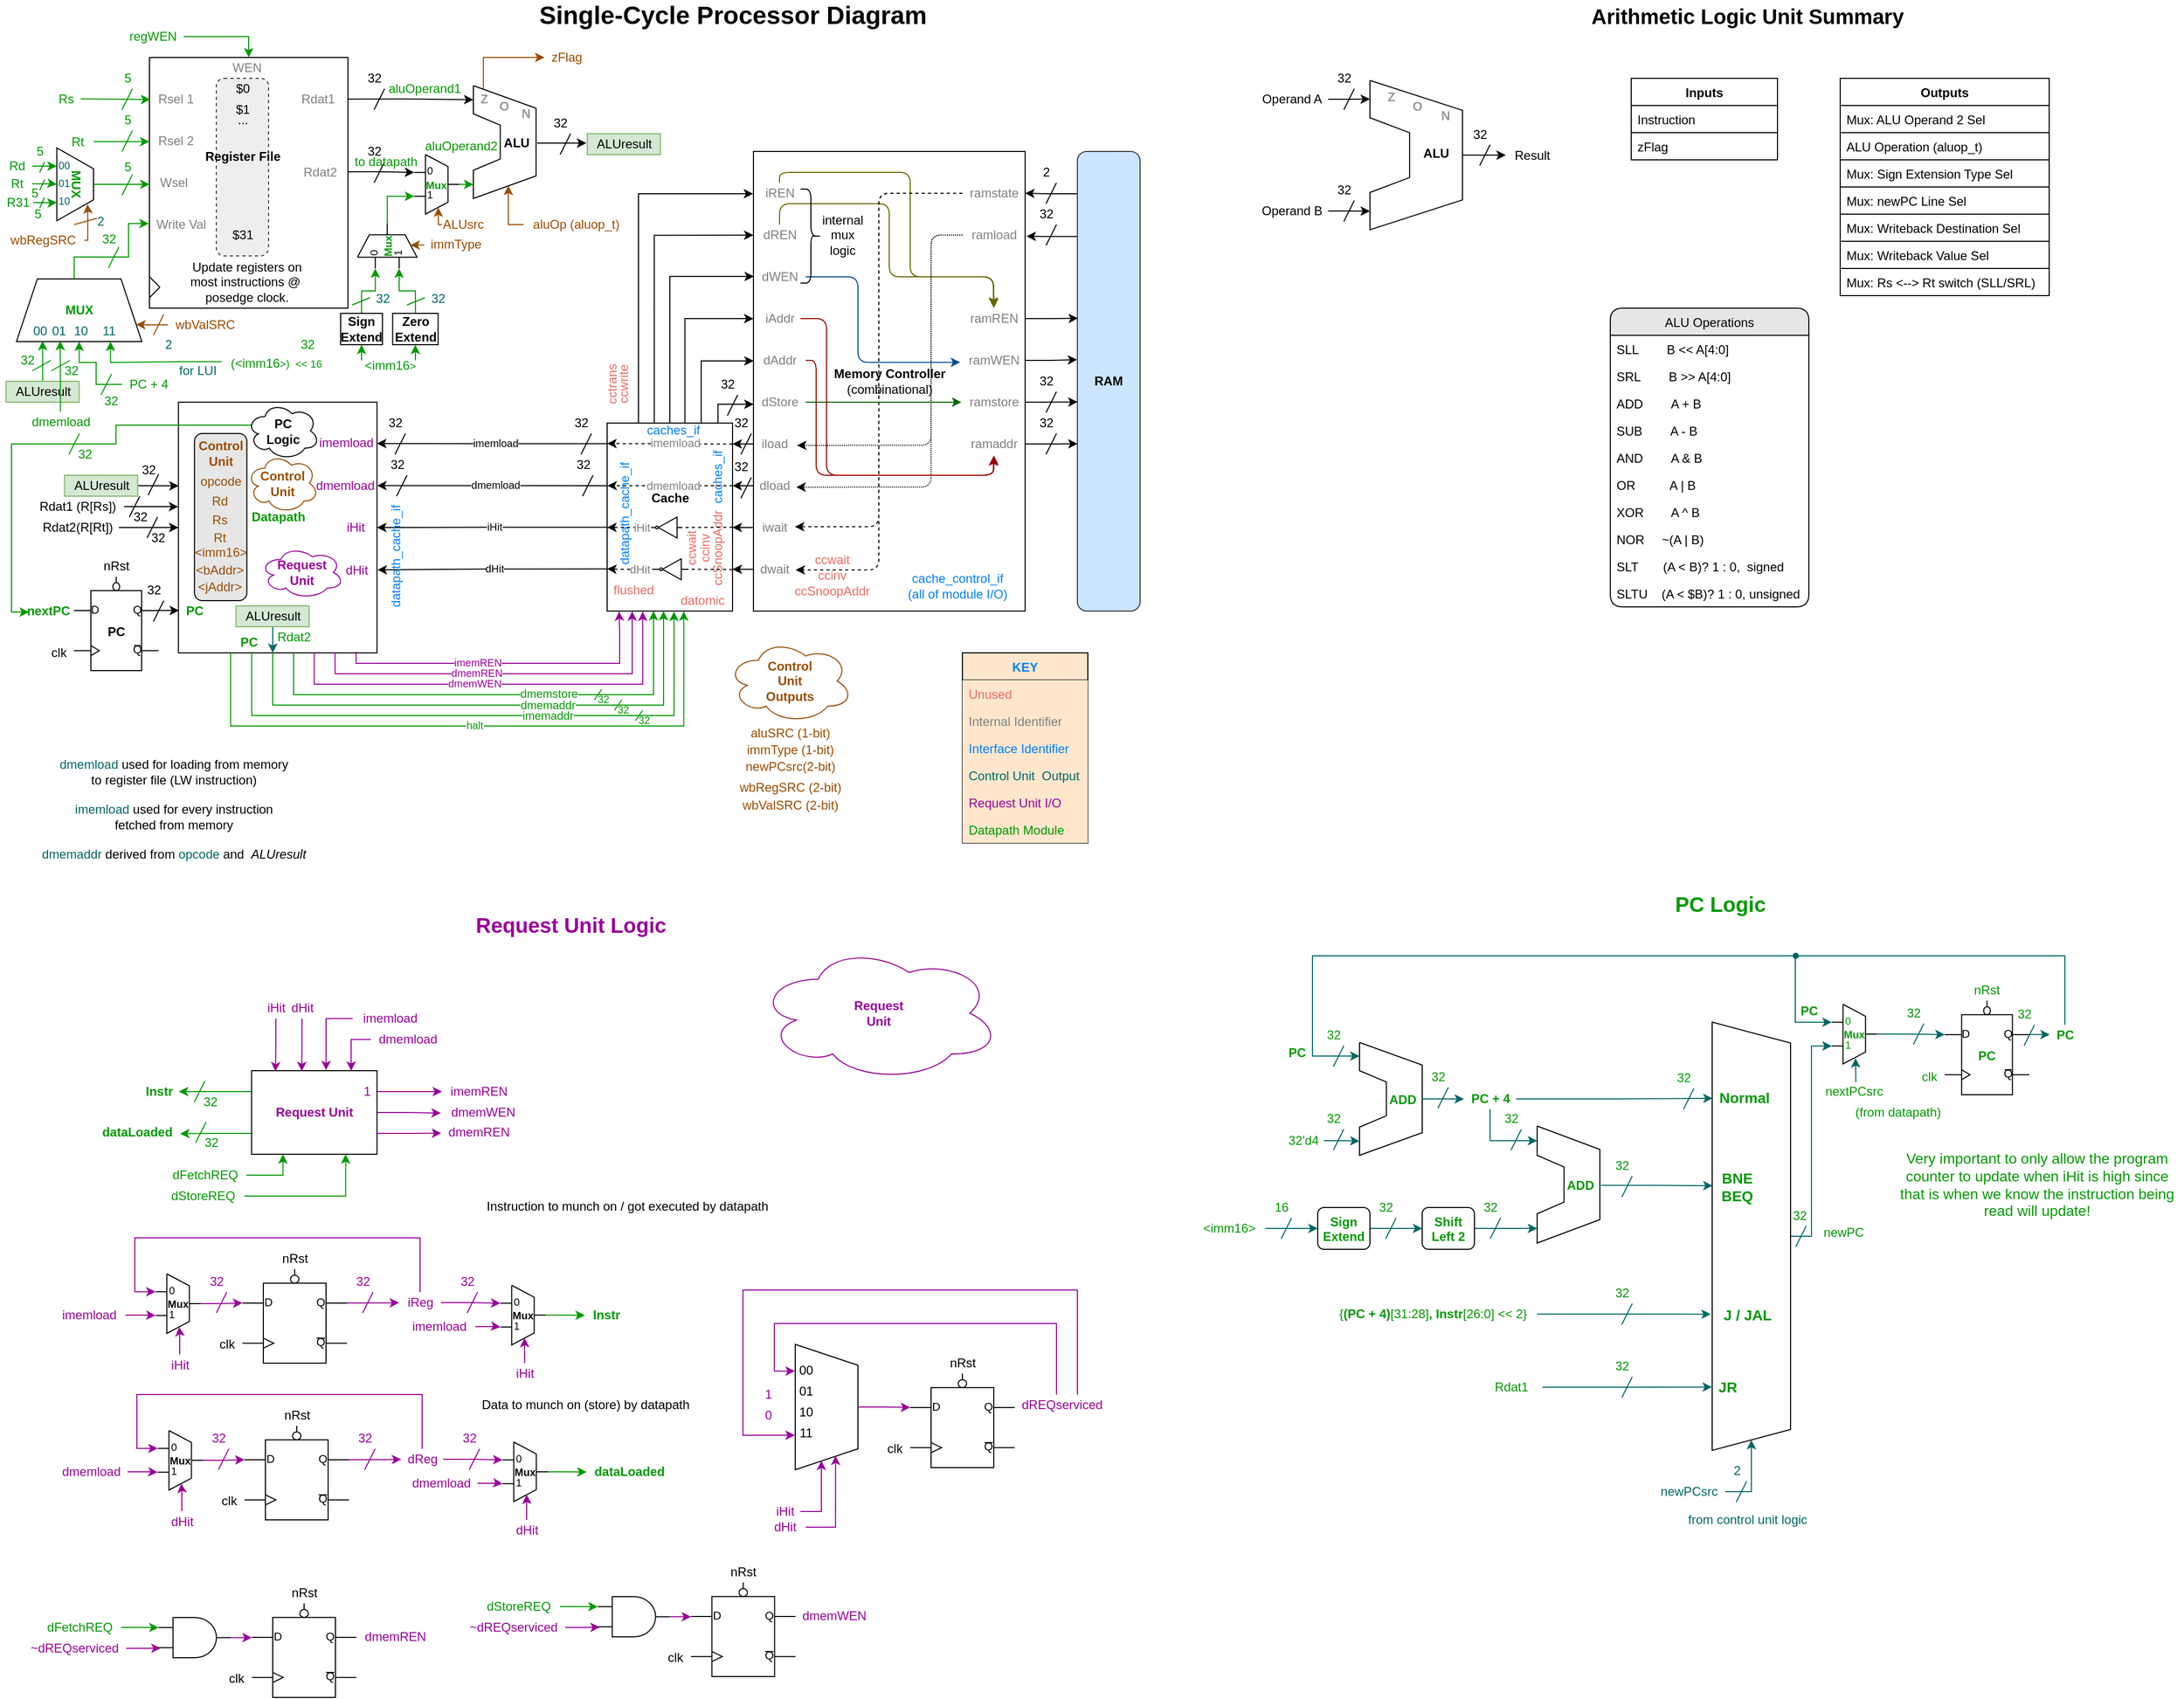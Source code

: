 <mxfile version="14.9.6" type="device" pages="2"><diagram id="JLpSpAcZvN2Zaxvnk46Q" name="Single-Cycle Top"><mxGraphModel dx="2031" dy="1150" grid="1" gridSize="10" guides="1" tooltips="1" connect="1" arrows="1" fold="1" page="1" pageScale="1" pageWidth="1100" pageHeight="850" math="0" shadow="0"><root><mxCell id="0"/><mxCell id="1" parent="0"/><mxCell id="IcIguUuoemAMtuXpJ146-134" value="" style="group" parent="1" vertex="1" connectable="0"><mxGeometry x="720" y="160" width="265" height="440" as="geometry"/></mxCell><mxCell id="IcIguUuoemAMtuXpJ146-97" value="" style="whiteSpace=wrap;html=1;collapsible=0;movableLabel=0;" parent="IcIguUuoemAMtuXpJ146-134" vertex="1"><mxGeometry width="260" height="440" as="geometry"/></mxCell><mxCell id="IcIguUuoemAMtuXpJ146-98" value="iREN" style="text;html=1;align=center;verticalAlign=middle;resizable=0;points=[];autosize=1;strokeColor=none;fontColor=#808080;" parent="IcIguUuoemAMtuXpJ146-134" vertex="1"><mxGeometry x="5" y="30" width="40" height="20" as="geometry"/></mxCell><mxCell id="IcIguUuoemAMtuXpJ146-99" value="dREN" style="text;html=1;align=center;verticalAlign=middle;resizable=0;points=[];autosize=1;strokeColor=none;fontColor=#808080;" parent="IcIguUuoemAMtuXpJ146-134" vertex="1"><mxGeometry y="70" width="50" height="20" as="geometry"/></mxCell><mxCell id="IcIguUuoemAMtuXpJ146-102" value="ramstate" style="text;html=1;align=center;verticalAlign=middle;resizable=0;points=[];autosize=1;strokeColor=none;fontColor=#808080;" parent="IcIguUuoemAMtuXpJ146-134" vertex="1"><mxGeometry x="200" y="30" width="60" height="20" as="geometry"/></mxCell><mxCell id="IcIguUuoemAMtuXpJ146-103" value="ramload" style="text;html=1;align=center;verticalAlign=middle;resizable=0;points=[];autosize=1;strokeColor=none;fontColor=#808080;" parent="IcIguUuoemAMtuXpJ146-134" vertex="1"><mxGeometry x="200" y="70" width="60" height="20" as="geometry"/></mxCell><mxCell id="IcIguUuoemAMtuXpJ146-104" value="ramREN" style="text;html=1;align=center;verticalAlign=middle;resizable=0;points=[];autosize=1;strokeColor=none;fontColor=#808080;" parent="IcIguUuoemAMtuXpJ146-134" vertex="1"><mxGeometry x="200" y="150" width="60" height="20" as="geometry"/></mxCell><mxCell id="IcIguUuoemAMtuXpJ146-131" style="edgeStyle=orthogonalEdgeStyle;rounded=1;jumpStyle=none;orthogonalLoop=1;jettySize=auto;html=1;startArrow=none;startFill=0;endSize=6;targetPerimeterSpacing=0;strokeWidth=1;strokeColor=#666600;" parent="IcIguUuoemAMtuXpJ146-134" source="IcIguUuoemAMtuXpJ146-98" target="IcIguUuoemAMtuXpJ146-104" edge="1"><mxGeometry relative="1" as="geometry"><Array as="points"><mxPoint x="25" y="20"/><mxPoint x="150" y="20"/><mxPoint x="150" y="120"/><mxPoint x="230" y="120"/></Array></mxGeometry></mxCell><mxCell id="IcIguUuoemAMtuXpJ146-133" style="edgeStyle=orthogonalEdgeStyle;rounded=1;jumpStyle=none;orthogonalLoop=1;jettySize=auto;html=1;entryX=0.494;entryY=-0.071;entryDx=0;entryDy=0;entryPerimeter=0;startArrow=none;startFill=0;endSize=6;targetPerimeterSpacing=0;strokeWidth=1;strokeColor=#666600;" parent="IcIguUuoemAMtuXpJ146-134" source="IcIguUuoemAMtuXpJ146-99" target="IcIguUuoemAMtuXpJ146-104" edge="1"><mxGeometry relative="1" as="geometry"><Array as="points"><mxPoint x="25" y="50"/><mxPoint x="130" y="50"/><mxPoint x="130" y="120"/><mxPoint x="230" y="120"/></Array></mxGeometry></mxCell><mxCell id="IcIguUuoemAMtuXpJ146-105" value="ramWEN" style="text;html=1;align=center;verticalAlign=middle;resizable=0;points=[];autosize=1;strokeColor=none;fontColor=#808080;" parent="IcIguUuoemAMtuXpJ146-134" vertex="1"><mxGeometry x="200" y="190" width="60" height="20" as="geometry"/></mxCell><mxCell id="IcIguUuoemAMtuXpJ146-106" value="iAddr" style="text;html=1;align=center;verticalAlign=middle;resizable=0;points=[];autosize=1;strokeColor=none;fontColor=#808080;" parent="IcIguUuoemAMtuXpJ146-134" vertex="1"><mxGeometry x="5" y="150" width="40" height="20" as="geometry"/></mxCell><mxCell id="IcIguUuoemAMtuXpJ146-107" value="dAddr" style="text;html=1;align=center;verticalAlign=middle;resizable=0;points=[];autosize=1;strokeColor=none;fontColor=#808080;" parent="IcIguUuoemAMtuXpJ146-134" vertex="1"><mxGeometry y="190" width="50" height="20" as="geometry"/></mxCell><mxCell id="IcIguUuoemAMtuXpJ146-108" value="dStore" style="text;html=1;align=center;verticalAlign=middle;resizable=0;points=[];autosize=1;strokeColor=none;fontColor=#808080;" parent="IcIguUuoemAMtuXpJ146-134" vertex="1"><mxGeometry y="230" width="50" height="20" as="geometry"/></mxCell><mxCell id="IcIguUuoemAMtuXpJ146-109" value="iload" style="text;html=1;align=center;verticalAlign=middle;resizable=0;points=[];autosize=1;strokeColor=none;fontColor=#808080;" parent="IcIguUuoemAMtuXpJ146-134" vertex="1"><mxGeometry y="270" width="40" height="20" as="geometry"/></mxCell><mxCell id="IcIguUuoemAMtuXpJ146-121" style="edgeStyle=orthogonalEdgeStyle;rounded=1;jumpStyle=none;orthogonalLoop=1;jettySize=auto;html=1;entryX=1.044;entryY=0.566;entryDx=0;entryDy=0;entryPerimeter=0;dashed=1;dashPattern=1 1;startArrow=none;startFill=0;endSize=6;targetPerimeterSpacing=0;strokeWidth=1;" parent="IcIguUuoemAMtuXpJ146-134" source="IcIguUuoemAMtuXpJ146-103" target="IcIguUuoemAMtuXpJ146-109" edge="1"><mxGeometry relative="1" as="geometry"><Array as="points"><mxPoint x="170" y="80"/><mxPoint x="170" y="281"/></Array></mxGeometry></mxCell><mxCell id="IcIguUuoemAMtuXpJ146-110" value="dload" style="text;html=1;align=center;verticalAlign=middle;resizable=0;points=[];autosize=1;strokeColor=none;fontColor=#808080;" parent="IcIguUuoemAMtuXpJ146-134" vertex="1"><mxGeometry y="310" width="40" height="20" as="geometry"/></mxCell><mxCell id="IcIguUuoemAMtuXpJ146-120" style="edgeStyle=orthogonalEdgeStyle;rounded=1;jumpStyle=none;orthogonalLoop=1;jettySize=auto;html=1;entryX=1.027;entryY=0.566;entryDx=0;entryDy=0;entryPerimeter=0;dashed=1;startArrow=none;startFill=0;endSize=6;targetPerimeterSpacing=0;strokeWidth=1;dashPattern=1 1;" parent="IcIguUuoemAMtuXpJ146-134" source="IcIguUuoemAMtuXpJ146-103" target="IcIguUuoemAMtuXpJ146-110" edge="1"><mxGeometry relative="1" as="geometry"><Array as="points"><mxPoint x="170" y="80"/><mxPoint x="170" y="321"/></Array></mxGeometry></mxCell><mxCell id="IcIguUuoemAMtuXpJ146-114" value="iwait" style="text;html=1;align=center;verticalAlign=middle;resizable=0;points=[];autosize=1;strokeColor=none;fontColor=#808080;" parent="IcIguUuoemAMtuXpJ146-134" vertex="1"><mxGeometry y="350" width="40" height="20" as="geometry"/></mxCell><mxCell id="IcIguUuoemAMtuXpJ146-118" style="edgeStyle=orthogonalEdgeStyle;rounded=1;jumpStyle=none;orthogonalLoop=1;jettySize=auto;html=1;entryX=0.992;entryY=0.462;entryDx=0;entryDy=0;entryPerimeter=0;startArrow=none;startFill=0;endSize=6;targetPerimeterSpacing=0;strokeWidth=1;dashed=1;" parent="IcIguUuoemAMtuXpJ146-134" source="IcIguUuoemAMtuXpJ146-102" target="IcIguUuoemAMtuXpJ146-114" edge="1"><mxGeometry relative="1" as="geometry"/></mxCell><mxCell id="IcIguUuoemAMtuXpJ146-115" value="dwait" style="text;html=1;align=center;verticalAlign=middle;resizable=0;points=[];autosize=1;strokeColor=none;fontColor=#808080;" parent="IcIguUuoemAMtuXpJ146-134" vertex="1"><mxGeometry y="390" width="40" height="20" as="geometry"/></mxCell><mxCell id="IcIguUuoemAMtuXpJ146-117" style="edgeStyle=orthogonalEdgeStyle;rounded=1;jumpStyle=none;orthogonalLoop=1;jettySize=auto;html=1;entryX=1.009;entryY=0.531;entryDx=0;entryDy=0;entryPerimeter=0;startArrow=none;startFill=0;endSize=6;targetPerimeterSpacing=0;strokeWidth=1;dashed=1;" parent="IcIguUuoemAMtuXpJ146-134" source="IcIguUuoemAMtuXpJ146-102" target="IcIguUuoemAMtuXpJ146-115" edge="1"><mxGeometry relative="1" as="geometry"/></mxCell><mxCell id="IcIguUuoemAMtuXpJ146-116" value="ramstore" style="text;html=1;align=center;verticalAlign=middle;resizable=0;points=[];autosize=1;strokeColor=none;fontColor=#808080;" parent="IcIguUuoemAMtuXpJ146-134" vertex="1"><mxGeometry x="200" y="230" width="60" height="20" as="geometry"/></mxCell><mxCell id="IcIguUuoemAMtuXpJ146-125" style="edgeStyle=orthogonalEdgeStyle;rounded=1;jumpStyle=none;orthogonalLoop=1;jettySize=auto;html=1;entryX=-0.017;entryY=0.5;entryDx=0;entryDy=0;entryPerimeter=0;startArrow=none;startFill=0;endSize=6;targetPerimeterSpacing=0;strokeWidth=1;strokeColor=#006600;" parent="IcIguUuoemAMtuXpJ146-134" source="IcIguUuoemAMtuXpJ146-108" target="IcIguUuoemAMtuXpJ146-116" edge="1"><mxGeometry relative="1" as="geometry"/></mxCell><mxCell id="IcIguUuoemAMtuXpJ146-122" value="ramaddr" style="text;html=1;align=center;verticalAlign=middle;resizable=0;points=[];autosize=1;strokeColor=none;fontColor=#808080;" parent="IcIguUuoemAMtuXpJ146-134" vertex="1"><mxGeometry x="200" y="270" width="60" height="20" as="geometry"/></mxCell><mxCell id="IcIguUuoemAMtuXpJ146-123" style="edgeStyle=orthogonalEdgeStyle;rounded=1;jumpStyle=none;orthogonalLoop=1;jettySize=auto;html=1;entryX=0.502;entryY=1.048;entryDx=0;entryDy=0;entryPerimeter=0;startArrow=none;startFill=0;endSize=6;targetPerimeterSpacing=0;strokeWidth=1;strokeColor=#990000;" parent="IcIguUuoemAMtuXpJ146-134" source="IcIguUuoemAMtuXpJ146-106" target="IcIguUuoemAMtuXpJ146-122" edge="1"><mxGeometry relative="1" as="geometry"><Array as="points"><mxPoint x="70" y="160"/><mxPoint x="70" y="310"/><mxPoint x="230" y="310"/></Array></mxGeometry></mxCell><mxCell id="IcIguUuoemAMtuXpJ146-124" style="edgeStyle=orthogonalEdgeStyle;rounded=1;jumpStyle=none;orthogonalLoop=1;jettySize=auto;html=1;entryX=0.494;entryY=1.095;entryDx=0;entryDy=0;entryPerimeter=0;startArrow=none;startFill=0;endSize=6;targetPerimeterSpacing=0;strokeWidth=1;strokeColor=#990000;" parent="IcIguUuoemAMtuXpJ146-134" source="IcIguUuoemAMtuXpJ146-107" target="IcIguUuoemAMtuXpJ146-122" edge="1"><mxGeometry relative="1" as="geometry"><Array as="points"><mxPoint x="60" y="200"/><mxPoint x="60" y="310"/><mxPoint x="230" y="310"/></Array></mxGeometry></mxCell><mxCell id="IcIguUuoemAMtuXpJ146-130" style="edgeStyle=orthogonalEdgeStyle;rounded=1;jumpStyle=none;orthogonalLoop=1;jettySize=auto;html=1;entryX=-0.036;entryY=0.593;entryDx=0;entryDy=0;entryPerimeter=0;startArrow=none;startFill=0;endSize=6;targetPerimeterSpacing=0;strokeWidth=1;strokeColor=#004C99;" parent="IcIguUuoemAMtuXpJ146-134" source="IcIguUuoemAMtuXpJ146-126" target="IcIguUuoemAMtuXpJ146-105" edge="1"><mxGeometry relative="1" as="geometry"><Array as="points"><mxPoint x="100" y="120"/><mxPoint x="100" y="202"/></Array></mxGeometry></mxCell><mxCell id="IcIguUuoemAMtuXpJ146-126" value="dWEN" style="text;html=1;align=center;verticalAlign=middle;resizable=0;points=[];autosize=1;strokeColor=none;fontColor=#808080;" parent="IcIguUuoemAMtuXpJ146-134" vertex="1"><mxGeometry y="110" width="50" height="20" as="geometry"/></mxCell><mxCell id="IcIguUuoemAMtuXpJ146-127" value="" style="shape=curlyBracket;whiteSpace=wrap;html=1;rounded=1;flipH=1;shadow=0;sketch=0;" parent="IcIguUuoemAMtuXpJ146-134" vertex="1"><mxGeometry x="45" y="36" width="20" height="90" as="geometry"/></mxCell><mxCell id="IcIguUuoemAMtuXpJ146-128" value="internal&lt;br&gt;mux&lt;br&gt;logic" style="text;html=1;align=center;verticalAlign=middle;resizable=0;points=[];autosize=1;strokeColor=none;" parent="IcIguUuoemAMtuXpJ146-134" vertex="1"><mxGeometry x="60" y="55" width="50" height="50" as="geometry"/></mxCell><mxCell id="IcIguUuoemAMtuXpJ146-129" value="&lt;b&gt;Memory Controller&lt;/b&gt;&lt;br&gt;(combinational)" style="text;html=1;align=center;verticalAlign=middle;resizable=0;points=[];autosize=1;strokeColor=none;" parent="IcIguUuoemAMtuXpJ146-134" vertex="1"><mxGeometry x="70" y="205" width="120" height="30" as="geometry"/></mxCell><mxCell id="tpOllMk_vK5Q4ZLzL5ri-46" value="cache_control_if&lt;br&gt;(all of module I/O)" style="text;html=1;align=center;verticalAlign=middle;resizable=0;points=[];autosize=1;strokeColor=none;fontColor=#007FFF;" parent="IcIguUuoemAMtuXpJ146-134" vertex="1"><mxGeometry x="140" y="401" width="110" height="30" as="geometry"/></mxCell><mxCell id="tpOllMk_vK5Q4ZLzL5ri-58" value="&lt;font color=&quot;#ea6b66&quot;&gt;ccwait&lt;/font&gt;" style="text;html=1;align=center;verticalAlign=middle;resizable=0;points=[];autosize=1;strokeColor=none;fontColor=#006666;" parent="IcIguUuoemAMtuXpJ146-134" vertex="1"><mxGeometry x="50" y="381" width="50" height="20" as="geometry"/></mxCell><mxCell id="tpOllMk_vK5Q4ZLzL5ri-59" value="&lt;font color=&quot;#ea6b66&quot;&gt;ccinv&lt;/font&gt;" style="text;html=1;align=center;verticalAlign=middle;resizable=0;points=[];autosize=1;strokeColor=none;fontColor=#006666;" parent="IcIguUuoemAMtuXpJ146-134" vertex="1"><mxGeometry x="55" y="396" width="40" height="20" as="geometry"/></mxCell><mxCell id="tpOllMk_vK5Q4ZLzL5ri-60" value="&lt;font color=&quot;#ea6b66&quot;&gt;ccSnoopAddr&lt;/font&gt;" style="text;html=1;align=center;verticalAlign=middle;resizable=0;points=[];autosize=1;strokeColor=none;fontColor=#006666;" parent="IcIguUuoemAMtuXpJ146-134" vertex="1"><mxGeometry x="30" y="411" width="90" height="20" as="geometry"/></mxCell><mxCell id="IcIguUuoemAMtuXpJ146-135" value="" style="whiteSpace=wrap;html=1;shadow=0;sketch=0;" parent="1" vertex="1"><mxGeometry x="142" y="70" width="190" height="240" as="geometry"/></mxCell><mxCell id="IcIguUuoemAMtuXpJ146-136" value="&lt;font color=&quot;#808080&quot;&gt;Rsel 1&lt;/font&gt;" style="text;html=1;align=center;verticalAlign=middle;resizable=0;points=[];autosize=1;strokeColor=none;" parent="1" vertex="1"><mxGeometry x="142" y="100" width="50" height="20" as="geometry"/></mxCell><mxCell id="IcIguUuoemAMtuXpJ146-137" value="&lt;font color=&quot;#808080&quot;&gt;Rsel 2&lt;/font&gt;" style="text;html=1;align=center;verticalAlign=middle;resizable=0;points=[];autosize=1;strokeColor=none;" parent="1" vertex="1"><mxGeometry x="142" y="140" width="50" height="20" as="geometry"/></mxCell><mxCell id="IcIguUuoemAMtuXpJ146-138" value="&lt;font color=&quot;#808080&quot;&gt;Wsel&lt;/font&gt;" style="text;html=1;align=center;verticalAlign=middle;resizable=0;points=[];autosize=1;strokeColor=none;" parent="1" vertex="1"><mxGeometry x="144.75" y="180" width="40" height="20" as="geometry"/></mxCell><mxCell id="IcIguUuoemAMtuXpJ146-142" value="" style="endArrow=none;html=1;endSize=6;targetPerimeterSpacing=0;strokeColor=#000000;strokeWidth=1;" parent="1" edge="1"><mxGeometry width="50" height="50" relative="1" as="geometry"><mxPoint x="142" y="280" as="sourcePoint"/><mxPoint x="152" y="290" as="targetPoint"/></mxGeometry></mxCell><mxCell id="IcIguUuoemAMtuXpJ146-143" value="" style="endArrow=none;html=1;endSize=6;targetPerimeterSpacing=0;strokeColor=#000000;strokeWidth=1;" parent="1" edge="1"><mxGeometry width="50" height="50" relative="1" as="geometry"><mxPoint x="152" y="290" as="sourcePoint"/><mxPoint x="142" y="300" as="targetPoint"/></mxGeometry></mxCell><mxCell id="IcIguUuoemAMtuXpJ146-144" value="&lt;font color=&quot;#808080&quot;&gt;Write Val&lt;/font&gt;" style="text;html=1;align=center;verticalAlign=middle;resizable=0;points=[];autosize=1;strokeColor=none;" parent="1" vertex="1"><mxGeometry x="142" y="220" width="60" height="20" as="geometry"/></mxCell><mxCell id="IcIguUuoemAMtuXpJ146-150" value="" style="group" parent="1" vertex="1" connectable="0"><mxGeometry x="206" y="90" width="70" height="170" as="geometry"/></mxCell><mxCell id="IcIguUuoemAMtuXpJ146-145" value="" style="whiteSpace=wrap;html=1;shadow=0;sketch=0;dashed=1;rounded=1;fillColor=#eeeeee;strokeColor=#36393d;" parent="IcIguUuoemAMtuXpJ146-150" vertex="1"><mxGeometry width="50" height="170" as="geometry"/></mxCell><mxCell id="IcIguUuoemAMtuXpJ146-146" value="$0" style="text;html=1;align=center;verticalAlign=middle;resizable=0;points=[];autosize=1;strokeColor=none;" parent="IcIguUuoemAMtuXpJ146-150" vertex="1"><mxGeometry x="10" width="30" height="20" as="geometry"/></mxCell><mxCell id="IcIguUuoemAMtuXpJ146-147" value="$1" style="text;html=1;align=center;verticalAlign=middle;resizable=0;points=[];autosize=1;strokeColor=none;" parent="IcIguUuoemAMtuXpJ146-150" vertex="1"><mxGeometry x="10" y="20" width="30" height="20" as="geometry"/></mxCell><mxCell id="IcIguUuoemAMtuXpJ146-148" value="..." style="text;html=1;align=center;verticalAlign=middle;resizable=0;points=[];autosize=1;strokeColor=none;" parent="IcIguUuoemAMtuXpJ146-150" vertex="1"><mxGeometry x="10" y="30" width="30" height="20" as="geometry"/></mxCell><mxCell id="IcIguUuoemAMtuXpJ146-149" value="$31" style="text;html=1;align=center;verticalAlign=middle;resizable=0;points=[];autosize=1;strokeColor=none;" parent="IcIguUuoemAMtuXpJ146-150" vertex="1"><mxGeometry x="5" y="140" width="40" height="20" as="geometry"/></mxCell><mxCell id="IcIguUuoemAMtuXpJ146-153" value="&lt;b&gt;&lt;font color=&quot;#000000&quot;&gt;Register File&lt;/font&gt;&lt;/b&gt;" style="text;html=1;align=center;verticalAlign=middle;resizable=0;points=[];autosize=1;strokeColor=none;fontColor=#808080;" parent="IcIguUuoemAMtuXpJ146-150" vertex="1"><mxGeometry x="-20" y="65" width="90" height="20" as="geometry"/></mxCell><mxCell id="IcIguUuoemAMtuXpJ146-215" style="edgeStyle=orthogonalEdgeStyle;rounded=1;jumpStyle=none;orthogonalLoop=1;jettySize=auto;html=1;fontColor=#808080;startArrow=none;startFill=0;endSize=6;targetPerimeterSpacing=0;strokeColor=#000000;strokeWidth=1;entryX=0;entryY=0.125;entryDx=0;entryDy=0;exitX=1.001;exitY=0.166;exitDx=0;exitDy=0;exitPerimeter=0;" parent="1" source="IcIguUuoemAMtuXpJ146-135" target="IcIguUuoemAMtuXpJ146-157" edge="1"><mxGeometry relative="1" as="geometry"><mxPoint x="302" y="110" as="sourcePoint"/><mxPoint x="377" y="110" as="targetPoint"/></mxGeometry></mxCell><mxCell id="IcIguUuoemAMtuXpJ146-151" value="Rdat1" style="text;html=1;align=center;verticalAlign=middle;resizable=0;points=[];autosize=1;strokeColor=none;fontColor=#808080;" parent="1" vertex="1"><mxGeometry x="278" y="100" width="50" height="20" as="geometry"/></mxCell><mxCell id="IcIguUuoemAMtuXpJ146-214" style="edgeStyle=orthogonalEdgeStyle;rounded=1;jumpStyle=none;orthogonalLoop=1;jettySize=auto;html=1;fontColor=#808080;startArrow=none;startFill=0;endSize=6;targetPerimeterSpacing=0;strokeColor=#000000;strokeWidth=1;entryX=0;entryY=0.3;entryDx=0;entryDy=0;exitX=1.001;exitY=0.456;exitDx=0;exitDy=0;exitPerimeter=0;" parent="1" source="IcIguUuoemAMtuXpJ146-135" target="tpOllMk_vK5Q4ZLzL5ri-3" edge="1"><mxGeometry relative="1" as="geometry"><mxPoint x="340" y="170" as="sourcePoint"/><mxPoint x="377" y="191" as="targetPoint"/></mxGeometry></mxCell><mxCell id="IcIguUuoemAMtuXpJ146-152" value="Rdat2" style="text;html=1;align=center;verticalAlign=middle;resizable=0;points=[];autosize=1;strokeColor=none;fontColor=#808080;" parent="1" vertex="1"><mxGeometry x="279.75" y="170" width="50" height="20" as="geometry"/></mxCell><mxCell id="IcIguUuoemAMtuXpJ146-191" style="edgeStyle=orthogonalEdgeStyle;rounded=1;jumpStyle=none;orthogonalLoop=1;jettySize=auto;html=1;exitX=0.003;exitY=0.092;exitDx=0;exitDy=0;fontColor=#808080;startArrow=none;startFill=0;endSize=6;targetPerimeterSpacing=0;strokeColor=#000000;strokeWidth=1;exitPerimeter=0;" parent="1" source="IcIguUuoemAMtuXpJ146-190" target="IcIguUuoemAMtuXpJ146-102" edge="1"><mxGeometry relative="1" as="geometry"/></mxCell><mxCell id="IcIguUuoemAMtuXpJ146-192" style="edgeStyle=orthogonalEdgeStyle;rounded=1;jumpStyle=none;orthogonalLoop=1;jettySize=auto;html=1;exitX=0;exitY=0.185;exitDx=0;exitDy=0;entryX=1.023;entryY=0.56;entryDx=0;entryDy=0;entryPerimeter=0;fontColor=#808080;startArrow=none;startFill=0;endSize=6;targetPerimeterSpacing=0;strokeColor=#000000;strokeWidth=1;exitPerimeter=0;" parent="1" source="IcIguUuoemAMtuXpJ146-190" target="IcIguUuoemAMtuXpJ146-103" edge="1"><mxGeometry relative="1" as="geometry"/></mxCell><mxCell id="IcIguUuoemAMtuXpJ146-190" value="&lt;b&gt;RAM&lt;/b&gt;" style="rounded=1;whiteSpace=wrap;html=1;shadow=0;sketch=0;fillColor=#cce5ff;strokeColor=#36393d;" parent="1" vertex="1"><mxGeometry x="1030" y="160" width="60" height="440" as="geometry"/></mxCell><mxCell id="IcIguUuoemAMtuXpJ146-193" value="" style="endArrow=none;html=1;fontColor=#808080;endSize=6;targetPerimeterSpacing=0;strokeColor=#000000;strokeWidth=1;" parent="1" edge="1"><mxGeometry width="50" height="50" relative="1" as="geometry"><mxPoint x="1000" y="210" as="sourcePoint"/><mxPoint x="1010" y="190" as="targetPoint"/></mxGeometry></mxCell><mxCell id="IcIguUuoemAMtuXpJ146-194" value="&lt;font color=&quot;#000000&quot;&gt;2&lt;/font&gt;" style="text;html=1;align=center;verticalAlign=middle;resizable=0;points=[];autosize=1;strokeColor=none;fontColor=#808080;" parent="1" vertex="1"><mxGeometry x="990" y="170" width="20" height="20" as="geometry"/></mxCell><mxCell id="IcIguUuoemAMtuXpJ146-195" value="" style="endArrow=none;html=1;fontColor=#808080;endSize=6;targetPerimeterSpacing=0;strokeColor=#000000;strokeWidth=1;" parent="1" edge="1"><mxGeometry width="50" height="50" relative="1" as="geometry"><mxPoint x="1000" y="250" as="sourcePoint"/><mxPoint x="1010" y="230" as="targetPoint"/></mxGeometry></mxCell><mxCell id="IcIguUuoemAMtuXpJ146-196" value="&lt;font color=&quot;#000000&quot;&gt;32&lt;/font&gt;" style="text;html=1;align=center;verticalAlign=middle;resizable=0;points=[];autosize=1;strokeColor=none;fontColor=#808080;" parent="1" vertex="1"><mxGeometry x="985" y="210" width="30" height="20" as="geometry"/></mxCell><mxCell id="IcIguUuoemAMtuXpJ146-197" style="edgeStyle=orthogonalEdgeStyle;rounded=1;jumpStyle=none;orthogonalLoop=1;jettySize=auto;html=1;entryX=0.01;entryY=0.363;entryDx=0;entryDy=0;entryPerimeter=0;fontColor=#808080;startArrow=none;startFill=0;endSize=6;targetPerimeterSpacing=0;strokeColor=#000000;strokeWidth=1;" parent="1" source="IcIguUuoemAMtuXpJ146-104" target="IcIguUuoemAMtuXpJ146-190" edge="1"><mxGeometry relative="1" as="geometry"/></mxCell><mxCell id="IcIguUuoemAMtuXpJ146-198" style="edgeStyle=orthogonalEdgeStyle;rounded=1;jumpStyle=none;orthogonalLoop=1;jettySize=auto;html=1;entryX=-0.003;entryY=0.453;entryDx=0;entryDy=0;entryPerimeter=0;fontColor=#808080;startArrow=none;startFill=0;endSize=6;targetPerimeterSpacing=0;strokeColor=#000000;strokeWidth=1;" parent="1" source="IcIguUuoemAMtuXpJ146-105" target="IcIguUuoemAMtuXpJ146-190" edge="1"><mxGeometry relative="1" as="geometry"/></mxCell><mxCell id="IcIguUuoemAMtuXpJ146-199" style="edgeStyle=orthogonalEdgeStyle;rounded=1;jumpStyle=none;orthogonalLoop=1;jettySize=auto;html=1;entryX=0.003;entryY=0.545;entryDx=0;entryDy=0;entryPerimeter=0;fontColor=#808080;startArrow=none;startFill=0;endSize=6;targetPerimeterSpacing=0;strokeColor=#000000;strokeWidth=1;" parent="1" source="IcIguUuoemAMtuXpJ146-116" target="IcIguUuoemAMtuXpJ146-190" edge="1"><mxGeometry relative="1" as="geometry"/></mxCell><mxCell id="IcIguUuoemAMtuXpJ146-200" style="edgeStyle=orthogonalEdgeStyle;rounded=1;jumpStyle=none;orthogonalLoop=1;jettySize=auto;html=1;entryX=0.003;entryY=0.636;entryDx=0;entryDy=0;entryPerimeter=0;fontColor=#808080;startArrow=none;startFill=0;endSize=6;targetPerimeterSpacing=0;strokeColor=#000000;strokeWidth=1;" parent="1" source="IcIguUuoemAMtuXpJ146-122" target="IcIguUuoemAMtuXpJ146-190" edge="1"><mxGeometry relative="1" as="geometry"/></mxCell><mxCell id="IcIguUuoemAMtuXpJ146-201" value="" style="endArrow=none;html=1;fontColor=#808080;endSize=6;targetPerimeterSpacing=0;strokeColor=#000000;strokeWidth=1;" parent="1" edge="1"><mxGeometry width="50" height="50" relative="1" as="geometry"><mxPoint x="1000" y="410" as="sourcePoint"/><mxPoint x="1010" y="390" as="targetPoint"/></mxGeometry></mxCell><mxCell id="IcIguUuoemAMtuXpJ146-202" value="&lt;font color=&quot;#000000&quot;&gt;32&lt;/font&gt;" style="text;html=1;align=center;verticalAlign=middle;resizable=0;points=[];autosize=1;strokeColor=none;fontColor=#808080;" parent="1" vertex="1"><mxGeometry x="985" y="370" width="30" height="20" as="geometry"/></mxCell><mxCell id="IcIguUuoemAMtuXpJ146-203" value="" style="endArrow=none;html=1;fontColor=#808080;endSize=6;targetPerimeterSpacing=0;strokeColor=#000000;strokeWidth=1;" parent="1" edge="1"><mxGeometry width="50" height="50" relative="1" as="geometry"><mxPoint x="1000" y="450.0" as="sourcePoint"/><mxPoint x="1010" y="430.0" as="targetPoint"/></mxGeometry></mxCell><mxCell id="IcIguUuoemAMtuXpJ146-204" value="&lt;font color=&quot;#000000&quot;&gt;32&lt;/font&gt;" style="text;html=1;align=center;verticalAlign=middle;resizable=0;points=[];autosize=1;strokeColor=none;fontColor=#808080;" parent="1" vertex="1"><mxGeometry x="985" y="410" width="30" height="20" as="geometry"/></mxCell><mxCell id="IcIguUuoemAMtuXpJ146-207" style="edgeStyle=orthogonalEdgeStyle;rounded=1;jumpStyle=none;orthogonalLoop=1;jettySize=auto;html=1;entryX=0.993;entryY=0.78;entryDx=0;entryDy=0;entryPerimeter=0;fontColor=#808080;startArrow=none;startFill=0;endSize=6;targetPerimeterSpacing=0;strokeColor=#000000;strokeWidth=1;" parent="1" source="IcIguUuoemAMtuXpJ146-115" target="IcIguUuoemAMtuXpJ146-206" edge="1"><mxGeometry relative="1" as="geometry"/></mxCell><mxCell id="IcIguUuoemAMtuXpJ146-208" style="edgeStyle=orthogonalEdgeStyle;rounded=1;jumpStyle=none;orthogonalLoop=1;jettySize=auto;html=1;entryX=0.997;entryY=0.557;entryDx=0;entryDy=0;entryPerimeter=0;fontColor=#808080;startArrow=none;startFill=0;endSize=6;targetPerimeterSpacing=0;strokeColor=#000000;strokeWidth=1;" parent="1" source="IcIguUuoemAMtuXpJ146-114" target="IcIguUuoemAMtuXpJ146-206" edge="1"><mxGeometry relative="1" as="geometry"/></mxCell><mxCell id="IcIguUuoemAMtuXpJ146-209" style="edgeStyle=orthogonalEdgeStyle;rounded=1;jumpStyle=none;orthogonalLoop=1;jettySize=auto;html=1;entryX=1.001;entryY=0.333;entryDx=0;entryDy=0;entryPerimeter=0;fontColor=#808080;startArrow=none;startFill=0;endSize=6;targetPerimeterSpacing=0;strokeColor=#000000;strokeWidth=1;" parent="1" source="IcIguUuoemAMtuXpJ146-110" target="IcIguUuoemAMtuXpJ146-206" edge="1"><mxGeometry relative="1" as="geometry"/></mxCell><mxCell id="IcIguUuoemAMtuXpJ146-210" style="edgeStyle=orthogonalEdgeStyle;rounded=1;jumpStyle=none;orthogonalLoop=1;jettySize=auto;html=1;entryX=0.999;entryY=0.112;entryDx=0;entryDy=0;entryPerimeter=0;fontColor=#808080;startArrow=none;startFill=0;endSize=6;targetPerimeterSpacing=0;strokeColor=#000000;strokeWidth=1;" parent="1" source="IcIguUuoemAMtuXpJ146-109" target="IcIguUuoemAMtuXpJ146-206" edge="1"><mxGeometry relative="1" as="geometry"/></mxCell><mxCell id="a9sMGq8wCTFvp9okCPhq-65" style="edgeStyle=orthogonalEdgeStyle;rounded=0;orthogonalLoop=1;jettySize=auto;html=1;exitX=0.895;exitY=1.001;exitDx=0;exitDy=0;exitPerimeter=0;entryX=0.096;entryY=1.002;entryDx=0;entryDy=0;entryPerimeter=0;fontColor=#990099;strokeColor=#990099;" parent="1" source="IcIguUuoemAMtuXpJ146-211" target="IcIguUuoemAMtuXpJ146-206" edge="1"><mxGeometry relative="1" as="geometry"><mxPoint x="500" y="640" as="targetPoint"/><Array as="points"><mxPoint x="340" y="650"/><mxPoint x="592" y="650"/><mxPoint x="592" y="620"/><mxPoint x="592" y="620"/></Array></mxGeometry></mxCell><mxCell id="a9sMGq8wCTFvp9okCPhq-74" value="&lt;font style=&quot;font-size: 10px&quot;&gt;imemREN&lt;/font&gt;" style="edgeLabel;html=1;align=center;verticalAlign=middle;resizable=0;points=[];fontColor=#990099;" parent="a9sMGq8wCTFvp9okCPhq-65" vertex="1" connectable="0"><mxGeometry x="-0.194" y="-2" relative="1" as="geometry"><mxPoint y="-3" as="offset"/></mxGeometry></mxCell><mxCell id="IcIguUuoemAMtuXpJ146-211" value="" style="whiteSpace=wrap;html=1;shadow=0;sketch=0;" parent="1" vertex="1"><mxGeometry x="169.75" y="400" width="190" height="240" as="geometry"/></mxCell><mxCell id="IcIguUuoemAMtuXpJ146-212" value="&lt;b&gt;&lt;font color=&quot;#009900&quot;&gt;Datapath&lt;/font&gt;&lt;/b&gt;" style="text;html=1;align=center;verticalAlign=middle;resizable=0;points=[];autosize=1;strokeColor=none;fontColor=#808080;" parent="1" vertex="1"><mxGeometry x="229.75" y="500" width="70" height="20" as="geometry"/></mxCell><mxCell id="IcIguUuoemAMtuXpJ146-213" value="" style="group" parent="1" vertex="1" connectable="0"><mxGeometry x="452" y="97" width="61" height="108" as="geometry"/></mxCell><mxCell id="IcIguUuoemAMtuXpJ146-157" value="" style="shape=stencil(tZXbbsMgDIafhtsJsNLtdqLbe9DUXVBTiAg97O1HIJHK0mRrDlIUyb/J59/ECAKiLmSFhNOCwJZwzij1bx9fYwxZDGVdYe6idpFWyV2JMVM7a454VXvXIpQu0CrXZOGD0He/pnlA5EZrD1FG10nmLu9hUmn/Lb1FWOvmO4kqzz+hQ9t6jirhn//HvmTrgNlKflNs535xv8uBU8dsrR+3GJhNx4LwytBwg9jJ/PhlzVnvH5qpZHNweokufTIX/OM4PG6zA5RK3wEg3b4FEG8TEL+Gg85GvGbPE1jax2Y+AiYg0j74bMLoVoZJ7Q1cUAemFMTBWBwZ34Mqy3gFjFQdXBBK9yoENV5MQfgB);whiteSpace=wrap;html=1;points=[[0,0.125],[0,0.875],[1,0.35],[1,0.65],[0.5,0.125]];rounded=1;shadow=0;sketch=0;fontColor=#808080;" parent="IcIguUuoemAMtuXpJ146-213" vertex="1"><mxGeometry width="60" height="108" as="geometry"/></mxCell><mxCell id="IcIguUuoemAMtuXpJ146-158" value="&lt;b&gt;&lt;font color=&quot;#000000&quot;&gt;ALU&lt;/font&gt;&lt;/b&gt;" style="text;html=1;align=center;verticalAlign=middle;resizable=0;points=[];autosize=1;strokeColor=none;fontColor=#808080;" parent="IcIguUuoemAMtuXpJ146-213" vertex="1"><mxGeometry x="21" y="45.0" width="40" height="20" as="geometry"/></mxCell><mxCell id="qdgOxRpjUeWKr14sSWFy-10" value="&lt;b&gt;Z&lt;/b&gt;" style="text;html=1;align=center;verticalAlign=middle;resizable=0;points=[];autosize=1;strokeColor=none;fontColor=#999999;" parent="IcIguUuoemAMtuXpJ146-213" vertex="1"><mxGeometry x="-0.442" y="2.995" width="20" height="20" as="geometry"/></mxCell><mxCell id="qdgOxRpjUeWKr14sSWFy-11" value="&lt;b&gt;N&lt;/b&gt;" style="text;html=1;align=center;verticalAlign=middle;resizable=0;points=[];autosize=1;strokeColor=none;fontColor=#999999;" parent="IcIguUuoemAMtuXpJ146-213" vertex="1"><mxGeometry x="40.002" y="16.842" width="20" height="20" as="geometry"/></mxCell><mxCell id="qdgOxRpjUeWKr14sSWFy-12" value="&lt;b&gt;O&lt;/b&gt;" style="text;html=1;align=center;verticalAlign=middle;resizable=0;points=[];autosize=1;strokeColor=none;fontColor=#999999;" parent="IcIguUuoemAMtuXpJ146-213" vertex="1"><mxGeometry x="19.002" y="9.918" width="20" height="20" as="geometry"/></mxCell><mxCell id="IcIguUuoemAMtuXpJ146-216" value="" style="endArrow=none;html=1;fontColor=#808080;endSize=6;targetPerimeterSpacing=0;strokeColor=#000000;strokeWidth=1;" parent="1" edge="1"><mxGeometry width="50" height="50" relative="1" as="geometry"><mxPoint x="357" y="120" as="sourcePoint"/><mxPoint x="367" y="100" as="targetPoint"/></mxGeometry></mxCell><mxCell id="IcIguUuoemAMtuXpJ146-217" value="&lt;font color=&quot;#000000&quot;&gt;32&lt;/font&gt;" style="text;html=1;align=center;verticalAlign=middle;resizable=0;points=[];autosize=1;strokeColor=none;fontColor=#808080;" parent="1" vertex="1"><mxGeometry x="342" y="80" width="30" height="20" as="geometry"/></mxCell><mxCell id="IcIguUuoemAMtuXpJ146-218" value="" style="endArrow=none;html=1;fontColor=#808080;endSize=6;targetPerimeterSpacing=0;strokeColor=#000000;strokeWidth=1;" parent="1" edge="1"><mxGeometry width="50" height="50" relative="1" as="geometry"><mxPoint x="357" y="190" as="sourcePoint"/><mxPoint x="367" y="170" as="targetPoint"/></mxGeometry></mxCell><mxCell id="IcIguUuoemAMtuXpJ146-219" value="&lt;font color=&quot;#000000&quot;&gt;32&lt;/font&gt;" style="text;html=1;align=center;verticalAlign=middle;resizable=0;points=[];autosize=1;strokeColor=none;fontColor=#808080;" parent="1" vertex="1"><mxGeometry x="342" y="150" width="30" height="20" as="geometry"/></mxCell><mxCell id="IcIguUuoemAMtuXpJ146-236" value="&lt;font&gt;&lt;b&gt;Control&lt;br&gt;Unit&lt;br&gt;Outputs&lt;br&gt;&lt;/b&gt;&lt;/font&gt;" style="ellipse;shape=cloud;whiteSpace=wrap;html=1;rounded=1;shadow=0;sketch=0;fontColor=#994C00;strokeColor=#994C00;" parent="1" vertex="1"><mxGeometry x="695" y="627" width="120" height="80" as="geometry"/></mxCell><mxCell id="tpOllMk_vK5Q4ZLzL5ri-140" style="edgeStyle=orthogonalEdgeStyle;rounded=0;orthogonalLoop=1;jettySize=auto;html=1;entryX=0.5;entryY=1;entryDx=0;entryDy=0;fontColor=#006666;strokeColor=#009900;" parent="1" source="IcIguUuoemAMtuXpJ146-242" target="tpOllMk_vK5Q4ZLzL5ri-127" edge="1"><mxGeometry relative="1" as="geometry"><Array as="points"><mxPoint x="382" y="360"/><mxPoint x="382" y="360"/></Array></mxGeometry></mxCell><mxCell id="tpOllMk_vK5Q4ZLzL5ri-142" style="edgeStyle=orthogonalEdgeStyle;rounded=0;orthogonalLoop=1;jettySize=auto;html=1;entryX=0.5;entryY=1;entryDx=0;entryDy=0;fontColor=#006666;strokeColor=#009900;" parent="1" source="IcIguUuoemAMtuXpJ146-242" target="IcIguUuoemAMtuXpJ146-245" edge="1"><mxGeometry relative="1" as="geometry"><Array as="points"><mxPoint x="345" y="350"/><mxPoint x="345" y="350"/></Array></mxGeometry></mxCell><mxCell id="IcIguUuoemAMtuXpJ146-242" value="&lt;font&gt;&amp;lt;imm16&lt;span style=&quot;font-size: 10px&quot;&gt;&amp;gt;&lt;/span&gt;&lt;/font&gt;" style="text;html=1;align=center;verticalAlign=middle;resizable=1;points=[];autosize=1;strokeColor=none;fontColor=#009900;" parent="1" vertex="1"><mxGeometry x="343" y="360" width="57" height="10" as="geometry"/></mxCell><mxCell id="tpOllMk_vK5Q4ZLzL5ri-133" style="edgeStyle=orthogonalEdgeStyle;rounded=0;orthogonalLoop=1;jettySize=auto;html=1;fontColor=#006666;entryX=0;entryY=0.3;entryDx=0;entryDy=0;strokeColor=#009900;" parent="1" source="IcIguUuoemAMtuXpJ146-245" target="tpOllMk_vK5Q4ZLzL5ri-130" edge="1"><mxGeometry relative="1" as="geometry"><mxPoint x="372" y="290" as="targetPoint"/></mxGeometry></mxCell><mxCell id="UJMcnUv0xPPlEiTGEAdU-8" style="edgeStyle=orthogonalEdgeStyle;rounded=0;orthogonalLoop=1;jettySize=auto;html=1;entryX=0.75;entryY=1;entryDx=0;entryDy=0;fontColor=#009900;strokeColor=#009900;exitX=-0.018;exitY=0.41;exitDx=0;exitDy=0;exitPerimeter=0;" parent="1" source="-GDSrAHn7pW6NFHDsPuS-3" target="UJMcnUv0xPPlEiTGEAdU-2" edge="1"><mxGeometry relative="1" as="geometry"/></mxCell><mxCell id="IcIguUuoemAMtuXpJ146-245" value="&lt;b&gt;&lt;font color=&quot;#000000&quot;&gt;Sign&lt;br&gt;Extend&lt;br&gt;&lt;/font&gt;&lt;/b&gt;" style="rounded=0;whiteSpace=wrap;html=1;shadow=0;sketch=0;fontColor=#808080;" parent="1" vertex="1"><mxGeometry x="325" y="315" width="40" height="30" as="geometry"/></mxCell><mxCell id="tpOllMk_vK5Q4ZLzL5ri-1" value="" style="group;" parent="1" vertex="1" connectable="0"><mxGeometry x="388.5" y="163" width="50" height="57" as="geometry"/></mxCell><mxCell id="tpOllMk_vK5Q4ZLzL5ri-2" value="" style="group" parent="tpOllMk_vK5Q4ZLzL5ri-1" vertex="1" connectable="0"><mxGeometry x="6.897" width="43.103" height="57" as="geometry"/></mxCell><mxCell id="tpOllMk_vK5Q4ZLzL5ri-3" value="&lt;b&gt;&lt;font style=&quot;font-size: 10px&quot; color=&quot;#009900&quot;&gt;Mux&lt;/font&gt;&lt;/b&gt;" style="shape=stencil(tZXrDoIgFMefhq9NwLa+Nqv3IDsly8Ah3d6+o+QmeVmRbs6N84cf5zoIT8pMFEBYlBG+IYzFEf5wefeXoiwgtc52E0aKfQ5OKa3RZ7jLg30TpMrASFupfEuiNe6pPp6kWimESK1KT2npCBNS4dno4WDv65/eqkD+BSwYZ6XOStjue+xiOQ+YzuSvj228n9zf6cC+x3Suwk0GpuFYnqBlqLl5shfp+WT0VR26pwa1ozbQIzRyIapp6wiNfNE3aIXWO0T9yWkIuVQtAvcJq78JnP2O+AgjDogjJBOjuaQBcYQQRp0IqUcIwXfio6IhbRX/gqjnZaDvcV5knruXaAQwuKFmd0autrrnsTa8AA==);whiteSpace=wrap;html=1;direction=east;points=[[0,0.3],[0,0.7],[1,0.5]];" parent="tpOllMk_vK5Q4ZLzL5ri-2" vertex="1"><mxGeometry width="43.103" height="57" as="geometry"/></mxCell><mxCell id="tpOllMk_vK5Q4ZLzL5ri-4" value="&lt;font style=&quot;font-size: 10px&quot;&gt;0&lt;/font&gt;" style="text;html=1;align=center;verticalAlign=middle;resizable=1;points=[];autosize=1;strokeColor=none;" parent="tpOllMk_vK5Q4ZLzL5ri-2" vertex="1"><mxGeometry x="11.448" y="10" width="6.897" height="10" as="geometry"/></mxCell><mxCell id="tpOllMk_vK5Q4ZLzL5ri-5" value="&lt;font style=&quot;font-size: 10px&quot;&gt;1&lt;/font&gt;" style="text;html=1;align=center;verticalAlign=middle;resizable=1;points=[];autosize=1;strokeColor=none;" parent="tpOllMk_vK5Q4ZLzL5ri-2" vertex="1"><mxGeometry x="11.448" y="33" width="6.897" height="10" as="geometry"/></mxCell><mxCell id="tpOllMk_vK5Q4ZLzL5ri-6" style="edgeStyle=orthogonalEdgeStyle;rounded=0;orthogonalLoop=1;jettySize=auto;html=1;exitX=1;exitY=0.5;exitDx=0;exitDy=0;entryX=0;entryY=0.875;entryDx=0;entryDy=0;strokeColor=#009900;" parent="1" source="tpOllMk_vK5Q4ZLzL5ri-3" target="IcIguUuoemAMtuXpJ146-157" edge="1"><mxGeometry relative="1" as="geometry"><Array as="points"><mxPoint x="452" y="192"/></Array></mxGeometry></mxCell><mxCell id="tpOllMk_vK5Q4ZLzL5ri-12" style="edgeStyle=orthogonalEdgeStyle;rounded=0;orthogonalLoop=1;jettySize=auto;html=1;fontColor=#006666;entryX=0.535;entryY=0.888;entryDx=0;entryDy=0;entryPerimeter=0;strokeColor=#994C00;" parent="1" source="tpOllMk_vK5Q4ZLzL5ri-7" target="tpOllMk_vK5Q4ZLzL5ri-3" edge="1"><mxGeometry relative="1" as="geometry"><mxPoint x="442" y="230" as="targetPoint"/><Array as="points"><mxPoint x="419" y="230"/></Array></mxGeometry></mxCell><mxCell id="tpOllMk_vK5Q4ZLzL5ri-7" value="ALUsrc" style="text;html=1;align=center;verticalAlign=middle;resizable=1;points=[];autosize=1;strokeColor=none;fontColor=#994C00;" parent="1" vertex="1"><mxGeometry x="422" y="225" width="40" height="10" as="geometry"/></mxCell><mxCell id="tpOllMk_vK5Q4ZLzL5ri-10" style="edgeStyle=orthogonalEdgeStyle;rounded=0;orthogonalLoop=1;jettySize=auto;html=1;entryX=0.558;entryY=0.887;entryDx=0;entryDy=0;entryPerimeter=0;fontColor=#006666;strokeColor=#994C00;" parent="1" source="tpOllMk_vK5Q4ZLzL5ri-8" target="IcIguUuoemAMtuXpJ146-157" edge="1"><mxGeometry relative="1" as="geometry"><Array as="points"><mxPoint x="486" y="230"/></Array></mxGeometry></mxCell><mxCell id="tpOllMk_vK5Q4ZLzL5ri-8" value="&lt;font&gt;aluOp (aluop_t)&lt;/font&gt;" style="text;html=1;align=center;verticalAlign=middle;resizable=1;points=[];autosize=1;strokeColor=none;fontColor=#994C00;" parent="1" vertex="1"><mxGeometry x="500" y="220" width="100" height="20" as="geometry"/></mxCell><mxCell id="tpOllMk_vK5Q4ZLzL5ri-15" style="edgeStyle=orthogonalEdgeStyle;rounded=0;orthogonalLoop=1;jettySize=auto;html=1;exitX=1;exitY=0.36;exitDx=0;exitDy=0;exitPerimeter=0;entryX=0.003;entryY=0.831;entryDx=0;entryDy=0;entryPerimeter=0;" parent="1" source="tpOllMk_vK5Q4ZLzL5ri-14" target="IcIguUuoemAMtuXpJ146-211" edge="1"><mxGeometry relative="1" as="geometry"/></mxCell><mxCell id="tpOllMk_vK5Q4ZLzL5ri-14" value="" style="verticalLabelPosition=bottom;shadow=0;dashed=0;align=center;html=1;verticalAlign=top;shape=mxgraph.electrical.logic_gates.d_type_flip-flop_with_clear_2;fontColor=#006666;fillColor=none;" parent="1" vertex="1"><mxGeometry x="69.75" y="567" width="81" height="90" as="geometry"/></mxCell><mxCell id="tpOllMk_vK5Q4ZLzL5ri-16" value="clk" style="text;html=1;align=center;verticalAlign=middle;resizable=0;points=[];autosize=1;strokeColor=none;" parent="1" vertex="1"><mxGeometry x="39.75" y="630" width="30" height="20" as="geometry"/></mxCell><mxCell id="tpOllMk_vK5Q4ZLzL5ri-17" value="nRst" style="text;html=1;align=center;verticalAlign=middle;resizable=0;points=[];autosize=1;strokeColor=none;fontColor=#000000;" parent="1" vertex="1"><mxGeometry x="89.75" y="547" width="40" height="20" as="geometry"/></mxCell><mxCell id="tpOllMk_vK5Q4ZLzL5ri-18" value="&lt;b&gt;PC&lt;/b&gt;" style="text;html=1;align=center;verticalAlign=middle;resizable=0;points=[];autosize=1;strokeColor=none;fontColor=#000000;" parent="1" vertex="1"><mxGeometry x="94.75" y="610" width="30" height="20" as="geometry"/></mxCell><mxCell id="tpOllMk_vK5Q4ZLzL5ri-20" value="&lt;b&gt;PC&lt;/b&gt;" style="text;html=1;align=center;verticalAlign=middle;resizable=0;points=[];autosize=1;strokeColor=none;fontColor=#009900;" parent="1" vertex="1"><mxGeometry x="169.75" y="590" width="30" height="20" as="geometry"/></mxCell><mxCell id="tpOllMk_vK5Q4ZLzL5ri-21" style="edgeStyle=orthogonalEdgeStyle;rounded=1;jumpStyle=none;orthogonalLoop=1;jettySize=auto;html=1;entryX=1.003;entryY=0.669;entryDx=0;entryDy=0;entryPerimeter=0;fontColor=#808080;startArrow=none;startFill=0;endSize=6;targetPerimeterSpacing=0;strokeColor=#000000;strokeWidth=1;exitX=0.001;exitY=0.776;exitDx=0;exitDy=0;exitPerimeter=0;" parent="1" source="IcIguUuoemAMtuXpJ146-206" target="IcIguUuoemAMtuXpJ146-211" edge="1"><mxGeometry relative="1" as="geometry"><mxPoint x="490" y="561" as="sourcePoint"/><mxPoint x="439.16" y="560.2" as="targetPoint"/></mxGeometry></mxCell><mxCell id="a9sMGq8wCTFvp9okCPhq-97" value="dHit" style="edgeLabel;html=1;align=center;verticalAlign=middle;resizable=0;points=[];fontSize=10;" parent="tpOllMk_vK5Q4ZLzL5ri-21" vertex="1" connectable="0"><mxGeometry x="0.15" y="-1" relative="1" as="geometry"><mxPoint x="18" y="-1" as="offset"/></mxGeometry></mxCell><mxCell id="tpOllMk_vK5Q4ZLzL5ri-22" style="edgeStyle=orthogonalEdgeStyle;rounded=1;jumpStyle=none;orthogonalLoop=1;jettySize=auto;html=1;entryX=1;entryY=0.5;entryDx=0;entryDy=0;fontColor=#808080;startArrow=none;startFill=0;endSize=6;targetPerimeterSpacing=0;strokeColor=#000000;strokeWidth=1;exitX=-0.001;exitY=0.554;exitDx=0;exitDy=0;exitPerimeter=0;" parent="1" source="IcIguUuoemAMtuXpJ146-206" target="IcIguUuoemAMtuXpJ146-211" edge="1"><mxGeometry relative="1" as="geometry"><mxPoint x="490" y="520" as="sourcePoint"/><mxPoint x="439.64" y="520.06" as="targetPoint"/></mxGeometry></mxCell><mxCell id="a9sMGq8wCTFvp9okCPhq-96" value="iHit" style="edgeLabel;html=1;align=center;verticalAlign=middle;resizable=0;points=[];fontSize=10;" parent="tpOllMk_vK5Q4ZLzL5ri-22" vertex="1" connectable="0"><mxGeometry x="-0.245" y="2" relative="1" as="geometry"><mxPoint x="-25" y="-3" as="offset"/></mxGeometry></mxCell><mxCell id="tpOllMk_vK5Q4ZLzL5ri-23" style="edgeStyle=orthogonalEdgeStyle;rounded=1;jumpStyle=none;orthogonalLoop=1;jettySize=auto;html=1;entryX=1.001;entryY=0.333;entryDx=0;entryDy=0;entryPerimeter=0;fontColor=#808080;startArrow=none;startFill=0;endSize=6;targetPerimeterSpacing=0;strokeColor=#000000;strokeWidth=1;exitX=-0.001;exitY=0.333;exitDx=0;exitDy=0;exitPerimeter=0;" parent="1" source="IcIguUuoemAMtuXpJ146-206" target="IcIguUuoemAMtuXpJ146-211" edge="1"><mxGeometry relative="1" as="geometry"><mxPoint x="490" y="480" as="sourcePoint"/><mxPoint x="440.12" y="479.74" as="targetPoint"/></mxGeometry></mxCell><mxCell id="a9sMGq8wCTFvp9okCPhq-95" value="dmemload" style="edgeLabel;html=1;align=center;verticalAlign=middle;resizable=0;points=[];fontSize=10;" parent="tpOllMk_vK5Q4ZLzL5ri-23" vertex="1" connectable="0"><mxGeometry x="-0.107" y="-3" relative="1" as="geometry"><mxPoint x="-9" y="2" as="offset"/></mxGeometry></mxCell><mxCell id="tpOllMk_vK5Q4ZLzL5ri-24" style="edgeStyle=orthogonalEdgeStyle;rounded=1;jumpStyle=none;orthogonalLoop=1;jettySize=auto;html=1;entryX=1;entryY=0.165;entryDx=0;entryDy=0;entryPerimeter=0;fontColor=#808080;startArrow=none;startFill=0;endSize=6;targetPerimeterSpacing=0;strokeColor=#000000;strokeWidth=1;exitX=-0.002;exitY=0.11;exitDx=0;exitDy=0;exitPerimeter=0;" parent="1" source="IcIguUuoemAMtuXpJ146-206" target="IcIguUuoemAMtuXpJ146-211" edge="1"><mxGeometry relative="1" as="geometry"><mxPoint x="530" y="440" as="sourcePoint"/><mxPoint x="439.88" y="439.96" as="targetPoint"/></mxGeometry></mxCell><mxCell id="a9sMGq8wCTFvp9okCPhq-94" value="imemload" style="edgeLabel;html=1;align=center;verticalAlign=middle;resizable=0;points=[];fontSize=10;" parent="tpOllMk_vK5Q4ZLzL5ri-24" vertex="1" connectable="0"><mxGeometry x="0.118" y="1" relative="1" as="geometry"><mxPoint x="16" y="-2" as="offset"/></mxGeometry></mxCell><mxCell id="tpOllMk_vK5Q4ZLzL5ri-26" value="datapath_cache_if" style="text;html=1;align=center;verticalAlign=middle;resizable=0;points=[];autosize=1;strokeColor=none;fontColor=#007FFF;rotation=-90;" parent="1" vertex="1"><mxGeometry x="322.75" y="538" width="110" height="20" as="geometry"/></mxCell><mxCell id="tpOllMk_vK5Q4ZLzL5ri-29" value="KEY" style="swimlane;fontStyle=1;childLayout=stackLayout;horizontal=1;startSize=26;horizontalStack=0;resizeParent=1;resizeParentMax=0;resizeLast=0;collapsible=1;marginBottom=0;fontColor=#007FFF;strokeColor=#000000;fillColor=#FFE6CC;" parent="1" vertex="1"><mxGeometry x="920" y="640" width="120" height="182" as="geometry"><mxRectangle x="940" y="680" width="50" height="26" as="alternateBounds"/></mxGeometry></mxCell><mxCell id="tpOllMk_vK5Q4ZLzL5ri-30" value="Unused" style="text;strokeColor=none;align=left;verticalAlign=top;spacingLeft=4;spacingRight=4;overflow=hidden;rotatable=0;points=[[0,0.5],[1,0.5]];portConstraint=eastwest;fontColor=#EA6B66;shadow=0;fillColor=#FFE6CC;" parent="tpOllMk_vK5Q4ZLzL5ri-29" vertex="1"><mxGeometry y="26" width="120" height="26" as="geometry"/></mxCell><mxCell id="tpOllMk_vK5Q4ZLzL5ri-31" value="Internal Identifier" style="text;strokeColor=none;align=left;verticalAlign=top;spacingLeft=4;spacingRight=4;overflow=hidden;rotatable=0;points=[[0,0.5],[1,0.5]];portConstraint=eastwest;fontColor=#808080;fillColor=#FFE6CC;" parent="tpOllMk_vK5Q4ZLzL5ri-29" vertex="1"><mxGeometry y="52" width="120" height="26" as="geometry"/></mxCell><mxCell id="tpOllMk_vK5Q4ZLzL5ri-32" value="Interface Identifier" style="text;strokeColor=none;align=left;verticalAlign=top;spacingLeft=4;spacingRight=4;overflow=hidden;rotatable=0;points=[[0,0.5],[1,0.5]];portConstraint=eastwest;fontColor=#007FFF;fillColor=#FFE6CC;" parent="tpOllMk_vK5Q4ZLzL5ri-29" vertex="1"><mxGeometry y="78" width="120" height="26" as="geometry"/></mxCell><mxCell id="tpOllMk_vK5Q4ZLzL5ri-36" value="Control Unit  Output" style="text;strokeColor=none;align=left;verticalAlign=top;spacingLeft=4;spacingRight=4;overflow=hidden;rotatable=0;points=[[0,0.5],[1,0.5]];portConstraint=eastwest;fontColor=#006666;fillColor=#FFE6CC;" parent="tpOllMk_vK5Q4ZLzL5ri-29" vertex="1"><mxGeometry y="104" width="120" height="26" as="geometry"/></mxCell><mxCell id="gzX52UKMaMC7ThMFnKuX-1" value="Request Unit I/O" style="text;strokeColor=none;align=left;verticalAlign=top;spacingLeft=4;spacingRight=4;overflow=hidden;rotatable=0;points=[[0,0.5],[1,0.5]];portConstraint=eastwest;fillColor=#FFE6CC;fontColor=#990099;" parent="tpOllMk_vK5Q4ZLzL5ri-29" vertex="1"><mxGeometry y="130" width="120" height="26" as="geometry"/></mxCell><mxCell id="gzX52UKMaMC7ThMFnKuX-60" value="Datapath Module" style="text;strokeColor=none;align=left;verticalAlign=top;spacingLeft=4;spacingRight=4;overflow=hidden;rotatable=0;points=[[0,0.5],[1,0.5]];portConstraint=eastwest;fillColor=#FFE6CC;fontColor=#009900;" parent="tpOllMk_vK5Q4ZLzL5ri-29" vertex="1"><mxGeometry y="156" width="120" height="26" as="geometry"/></mxCell><mxCell id="tpOllMk_vK5Q4ZLzL5ri-45" value="" style="group" parent="1" vertex="1" connectable="0"><mxGeometry x="580" y="420" width="151" height="180" as="geometry"/></mxCell><mxCell id="IcIguUuoemAMtuXpJ146-206" value="" style="rounded=0;whiteSpace=wrap;html=1;shadow=0;sketch=0;fontColor=#808080;" parent="tpOllMk_vK5Q4ZLzL5ri-45" vertex="1"><mxGeometry width="120" height="180" as="geometry"/></mxCell><mxCell id="tpOllMk_vK5Q4ZLzL5ri-38" value="&lt;font color=&quot;#ea6b66&quot;&gt;ccwait&lt;/font&gt;" style="text;html=1;align=center;verticalAlign=middle;resizable=0;points=[];autosize=1;strokeColor=none;fontColor=#006666;rotation=-90;" parent="tpOllMk_vK5Q4ZLzL5ri-45" vertex="1"><mxGeometry x="56" y="110" width="50" height="20" as="geometry"/></mxCell><mxCell id="tpOllMk_vK5Q4ZLzL5ri-39" value="&lt;font color=&quot;#ea6b66&quot;&gt;ccinv&lt;/font&gt;" style="text;html=1;align=center;verticalAlign=middle;resizable=0;points=[];autosize=1;strokeColor=none;fontColor=#006666;rotation=-90;" parent="tpOllMk_vK5Q4ZLzL5ri-45" vertex="1"><mxGeometry x="74" y="110" width="40" height="20" as="geometry"/></mxCell><mxCell id="tpOllMk_vK5Q4ZLzL5ri-43" value="" style="endArrow=classic;html=1;fontColor=#006666;exitX=1.002;exitY=0.333;exitDx=0;exitDy=0;exitPerimeter=0;entryX=0.003;entryY=0.333;entryDx=0;entryDy=0;entryPerimeter=0;dashed=1;" parent="tpOllMk_vK5Q4ZLzL5ri-45" source="IcIguUuoemAMtuXpJ146-206" target="IcIguUuoemAMtuXpJ146-206" edge="1"><mxGeometry width="50" height="50" relative="1" as="geometry"><mxPoint x="129.88" y="110.26" as="sourcePoint"/><mxPoint x="9.88" y="109.72" as="targetPoint"/></mxGeometry></mxCell><mxCell id="tpOllMk_vK5Q4ZLzL5ri-84" value="&lt;font color=&quot;#808080&quot;&gt;dmemload&lt;/font&gt;" style="edgeLabel;html=1;align=center;verticalAlign=middle;resizable=0;points=[];fontColor=#006666;" parent="tpOllMk_vK5Q4ZLzL5ri-43" vertex="1" connectable="0"><mxGeometry x="-0.156" relative="1" as="geometry"><mxPoint x="-7" as="offset"/></mxGeometry></mxCell><mxCell id="tpOllMk_vK5Q4ZLzL5ri-44" value="" style="endArrow=classic;html=1;fontColor=#006666;exitX=0.999;exitY=0.112;exitDx=0;exitDy=0;exitPerimeter=0;dashed=1;entryX=0.001;entryY=0.109;entryDx=0;entryDy=0;entryPerimeter=0;" parent="tpOllMk_vK5Q4ZLzL5ri-45" source="IcIguUuoemAMtuXpJ146-206" target="IcIguUuoemAMtuXpJ146-206" edge="1"><mxGeometry width="50" height="50" relative="1" as="geometry"><mxPoint x="130.24" y="69.94" as="sourcePoint"/><mxPoint x="20" y="20" as="targetPoint"/></mxGeometry></mxCell><mxCell id="tpOllMk_vK5Q4ZLzL5ri-85" value="&lt;font color=&quot;#808080&quot;&gt;imemload&lt;/font&gt;" style="edgeLabel;html=1;align=center;verticalAlign=middle;resizable=0;points=[];fontColor=#006666;" parent="tpOllMk_vK5Q4ZLzL5ri-44" vertex="1" connectable="0"><mxGeometry x="-0.069" y="-1" relative="1" as="geometry"><mxPoint as="offset"/></mxGeometry></mxCell><mxCell id="tpOllMk_vK5Q4ZLzL5ri-56" value="caches_if" style="text;html=1;align=center;verticalAlign=middle;resizable=0;points=[];autosize=1;strokeColor=none;fontColor=#007FFF;" parent="tpOllMk_vK5Q4ZLzL5ri-45" vertex="1"><mxGeometry x="28" y="-3" width="70" height="20" as="geometry"/></mxCell><mxCell id="tpOllMk_vK5Q4ZLzL5ri-57" value="caches_if" style="text;html=1;align=center;verticalAlign=middle;resizable=0;points=[];autosize=1;strokeColor=none;fontColor=#007FFF;rotation=-90;" parent="tpOllMk_vK5Q4ZLzL5ri-45" vertex="1"><mxGeometry x="71" y="42" width="70" height="20" as="geometry"/></mxCell><mxCell id="tpOllMk_vK5Q4ZLzL5ri-40" value="&lt;font color=&quot;#ea6b66&quot;&gt;ccSnoopAddr&lt;/font&gt;" style="text;html=1;align=center;verticalAlign=middle;resizable=0;points=[];autosize=1;strokeColor=none;fontColor=#006666;rotation=-90;" parent="tpOllMk_vK5Q4ZLzL5ri-45" vertex="1"><mxGeometry x="61" y="110" width="90" height="20" as="geometry"/></mxCell><mxCell id="tpOllMk_vK5Q4ZLzL5ri-71" value="datapath_cache_if" style="text;html=1;align=center;verticalAlign=middle;resizable=0;points=[];autosize=1;strokeColor=none;fontColor=#007FFF;rotation=-90;" parent="tpOllMk_vK5Q4ZLzL5ri-45" vertex="1"><mxGeometry x="-38" y="77" width="110" height="20" as="geometry"/></mxCell><mxCell id="tpOllMk_vK5Q4ZLzL5ri-75" style="edgeStyle=orthogonalEdgeStyle;rounded=0;orthogonalLoop=1;jettySize=auto;html=1;exitX=1;exitY=0.5;exitDx=0;exitDy=0;exitPerimeter=0;entryX=0;entryY=0.775;entryDx=0;entryDy=0;entryPerimeter=0;fontColor=#006666;strokeColor=#000000;dashed=1;" parent="tpOllMk_vK5Q4ZLzL5ri-45" source="tpOllMk_vK5Q4ZLzL5ri-73" target="IcIguUuoemAMtuXpJ146-206" edge="1"><mxGeometry relative="1" as="geometry"><Array as="points"><mxPoint x="10" y="140"/></Array></mxGeometry></mxCell><mxCell id="tpOllMk_vK5Q4ZLzL5ri-82" value="&lt;font color=&quot;#808080&quot;&gt;dHit&lt;/font&gt;" style="edgeLabel;html=1;align=center;verticalAlign=middle;resizable=0;points=[];fontColor=#006666;" parent="tpOllMk_vK5Q4ZLzL5ri-75" vertex="1" connectable="0"><mxGeometry x="-0.348" relative="1" as="geometry"><mxPoint as="offset"/></mxGeometry></mxCell><mxCell id="tpOllMk_vK5Q4ZLzL5ri-73" value="" style="verticalLabelPosition=bottom;shadow=0;dashed=0;align=center;html=1;verticalAlign=top;shape=mxgraph.electrical.logic_gates.inverter_2;fontColor=#006666;strokeColor=#000000;fillColor=#FFFFFF;rotation=-180;" parent="tpOllMk_vK5Q4ZLzL5ri-45" vertex="1"><mxGeometry x="46" y="130" width="30" height="20" as="geometry"/></mxCell><mxCell id="tpOllMk_vK5Q4ZLzL5ri-74" value="" style="endArrow=none;html=1;fontColor=#006666;exitX=0.999;exitY=0.779;exitDx=0;exitDy=0;exitPerimeter=0;entryX=0;entryY=0.5;entryDx=0;entryDy=0;entryPerimeter=0;dashed=1;" parent="tpOllMk_vK5Q4ZLzL5ri-45" source="IcIguUuoemAMtuXpJ146-206" target="tpOllMk_vK5Q4ZLzL5ri-73" edge="1"><mxGeometry width="50" height="50" relative="1" as="geometry"><mxPoint x="699.88" y="560.22" as="sourcePoint"/><mxPoint x="579.88" y="559.68" as="targetPoint"/></mxGeometry></mxCell><mxCell id="tpOllMk_vK5Q4ZLzL5ri-80" style="edgeStyle=orthogonalEdgeStyle;rounded=0;orthogonalLoop=1;jettySize=auto;html=1;dashed=1;fontColor=#006666;strokeColor=#000000;entryX=0;entryY=0.555;entryDx=0;entryDy=0;entryPerimeter=0;exitX=0.868;exitY=0.502;exitDx=0;exitDy=0;exitPerimeter=0;" parent="tpOllMk_vK5Q4ZLzL5ri-45" source="tpOllMk_vK5Q4ZLzL5ri-76" target="IcIguUuoemAMtuXpJ146-206" edge="1"><mxGeometry relative="1" as="geometry"><mxPoint x="-20" y="120" as="targetPoint"/><Array as="points"><mxPoint x="46" y="100"/></Array></mxGeometry></mxCell><mxCell id="tpOllMk_vK5Q4ZLzL5ri-83" value="&lt;font color=&quot;#808080&quot;&gt;iHit&lt;/font&gt;" style="edgeLabel;html=1;align=center;verticalAlign=middle;resizable=0;points=[];fontColor=#006666;" parent="tpOllMk_vK5Q4ZLzL5ri-80" vertex="1" connectable="0"><mxGeometry x="0.632" y="-1" relative="1" as="geometry"><mxPoint x="24" y="1" as="offset"/></mxGeometry></mxCell><mxCell id="tpOllMk_vK5Q4ZLzL5ri-76" value="" style="verticalLabelPosition=bottom;shadow=0;dashed=0;align=center;html=1;verticalAlign=top;shape=mxgraph.electrical.logic_gates.inverter_2;fontColor=#006666;strokeColor=#000000;fillColor=#FFFFFF;rotation=-180;" parent="tpOllMk_vK5Q4ZLzL5ri-45" vertex="1"><mxGeometry x="42" y="90" width="30" height="20" as="geometry"/></mxCell><mxCell id="tpOllMk_vK5Q4ZLzL5ri-77" value="&lt;b&gt;&lt;font color=&quot;#000000&quot;&gt;Cache&lt;/font&gt;&lt;/b&gt;" style="text;html=1;align=center;verticalAlign=middle;resizable=0;points=[];autosize=1;strokeColor=none;fontColor=#006666;" parent="tpOllMk_vK5Q4ZLzL5ri-45" vertex="1"><mxGeometry x="35" y="62" width="50" height="20" as="geometry"/></mxCell><mxCell id="tpOllMk_vK5Q4ZLzL5ri-78" value="" style="endArrow=none;html=1;fontColor=#006666;entryX=0;entryY=0.5;entryDx=0;entryDy=0;entryPerimeter=0;dashed=1;exitX=1;exitY=0.554;exitDx=0;exitDy=0;exitPerimeter=0;" parent="tpOllMk_vK5Q4ZLzL5ri-45" source="IcIguUuoemAMtuXpJ146-206" target="tpOllMk_vK5Q4ZLzL5ri-76" edge="1"><mxGeometry width="50" height="50" relative="1" as="geometry"><mxPoint x="120.0" y="100.11" as="sourcePoint"/><mxPoint x="76.12" y="99.89" as="targetPoint"/></mxGeometry></mxCell><mxCell id="tpOllMk_vK5Q4ZLzL5ri-86" value="&lt;font color=&quot;#ea6b66&quot;&gt;flushed&lt;/font&gt;" style="text;html=1;align=center;verticalAlign=middle;resizable=0;points=[];autosize=1;strokeColor=none;fontColor=#006666;" parent="tpOllMk_vK5Q4ZLzL5ri-45" vertex="1"><mxGeometry y="150" width="50" height="20" as="geometry"/></mxCell><mxCell id="tpOllMk_vK5Q4ZLzL5ri-90" value="" style="endArrow=none;html=1;fontColor=#808080;endSize=6;targetPerimeterSpacing=0;strokeColor=#000000;strokeWidth=1;" parent="tpOllMk_vK5Q4ZLzL5ri-45" edge="1"><mxGeometry width="50" height="50" relative="1" as="geometry"><mxPoint x="128" y="30.0" as="sourcePoint"/><mxPoint x="138" y="10.0" as="targetPoint"/></mxGeometry></mxCell><mxCell id="tpOllMk_vK5Q4ZLzL5ri-91" value="&lt;font color=&quot;#000000&quot;&gt;32&lt;/font&gt;" style="text;html=1;align=center;verticalAlign=middle;resizable=0;points=[];autosize=1;strokeColor=none;fontColor=#808080;" parent="tpOllMk_vK5Q4ZLzL5ri-45" vertex="1"><mxGeometry x="113" y="-10" width="30" height="20" as="geometry"/></mxCell><mxCell id="tpOllMk_vK5Q4ZLzL5ri-92" value="" style="endArrow=none;html=1;fontColor=#808080;endSize=6;targetPerimeterSpacing=0;strokeColor=#000000;strokeWidth=1;" parent="tpOllMk_vK5Q4ZLzL5ri-45" edge="1"><mxGeometry width="50" height="50" relative="1" as="geometry"><mxPoint x="128" y="72.0" as="sourcePoint"/><mxPoint x="138" y="52.0" as="targetPoint"/></mxGeometry></mxCell><mxCell id="tpOllMk_vK5Q4ZLzL5ri-93" value="&lt;font color=&quot;#000000&quot;&gt;32&lt;/font&gt;" style="text;html=1;align=center;verticalAlign=middle;resizable=0;points=[];autosize=1;strokeColor=none;fontColor=#808080;" parent="tpOllMk_vK5Q4ZLzL5ri-45" vertex="1"><mxGeometry x="113" y="32" width="30" height="20" as="geometry"/></mxCell><mxCell id="gzX52UKMaMC7ThMFnKuX-80" value="&lt;font color=&quot;#ea6b66&quot;&gt;datomic&lt;/font&gt;" style="text;html=1;align=center;verticalAlign=middle;resizable=0;points=[];autosize=1;strokeColor=none;fontColor=#009900;" parent="tpOllMk_vK5Q4ZLzL5ri-45" vertex="1"><mxGeometry x="61" y="160" width="60" height="20" as="geometry"/></mxCell><mxCell id="tpOllMk_vK5Q4ZLzL5ri-49" style="edgeStyle=orthogonalEdgeStyle;rounded=0;orthogonalLoop=1;jettySize=auto;html=1;exitX=0.25;exitY=0;exitDx=0;exitDy=0;entryX=-0.001;entryY=0.092;entryDx=0;entryDy=0;entryPerimeter=0;fontColor=#006666;strokeColor=#000000;" parent="1" source="IcIguUuoemAMtuXpJ146-206" target="IcIguUuoemAMtuXpJ146-97" edge="1"><mxGeometry relative="1" as="geometry"/></mxCell><mxCell id="tpOllMk_vK5Q4ZLzL5ri-50" style="edgeStyle=orthogonalEdgeStyle;rounded=0;orthogonalLoop=1;jettySize=auto;html=1;exitX=0.5;exitY=0;exitDx=0;exitDy=0;entryX=0.01;entryY=0.481;entryDx=0;entryDy=0;entryPerimeter=0;fontColor=#006666;strokeColor=#000000;" parent="1" source="IcIguUuoemAMtuXpJ146-206" target="IcIguUuoemAMtuXpJ146-126" edge="1"><mxGeometry relative="1" as="geometry"/></mxCell><mxCell id="tpOllMk_vK5Q4ZLzL5ri-51" style="edgeStyle=orthogonalEdgeStyle;rounded=0;orthogonalLoop=1;jettySize=auto;html=1;exitX=0.376;exitY=0;exitDx=0;exitDy=0;entryX=-0.001;entryY=0.508;entryDx=0;entryDy=0;entryPerimeter=0;fontColor=#006666;strokeColor=#000000;exitPerimeter=0;" parent="1" source="IcIguUuoemAMtuXpJ146-206" target="IcIguUuoemAMtuXpJ146-99" edge="1"><mxGeometry relative="1" as="geometry"><mxPoint x="620" y="430" as="sourcePoint"/><mxPoint x="729.74" y="210.48" as="targetPoint"/></mxGeometry></mxCell><mxCell id="tpOllMk_vK5Q4ZLzL5ri-52" style="edgeStyle=orthogonalEdgeStyle;rounded=0;orthogonalLoop=1;jettySize=auto;html=1;exitX=0.75;exitY=0;exitDx=0;exitDy=0;entryX=0.004;entryY=0.526;entryDx=0;entryDy=0;entryPerimeter=0;fontColor=#006666;strokeColor=#000000;" parent="1" source="IcIguUuoemAMtuXpJ146-206" target="IcIguUuoemAMtuXpJ146-107" edge="1"><mxGeometry relative="1" as="geometry"/></mxCell><mxCell id="tpOllMk_vK5Q4ZLzL5ri-53" style="edgeStyle=orthogonalEdgeStyle;rounded=0;orthogonalLoop=1;jettySize=auto;html=1;exitX=0.62;exitY=-0.001;exitDx=0;exitDy=0;entryX=0;entryY=0.364;entryDx=0;entryDy=0;entryPerimeter=0;fontColor=#006666;strokeColor=#000000;exitPerimeter=0;" parent="1" source="IcIguUuoemAMtuXpJ146-206" target="IcIguUuoemAMtuXpJ146-97" edge="1"><mxGeometry relative="1" as="geometry"><mxPoint x="650" y="430" as="sourcePoint"/><mxPoint x="730.5" y="289.62" as="targetPoint"/><Array as="points"><mxPoint x="654" y="320"/><mxPoint x="710" y="320"/></Array></mxGeometry></mxCell><mxCell id="tpOllMk_vK5Q4ZLzL5ri-55" style="edgeStyle=orthogonalEdgeStyle;rounded=0;orthogonalLoop=1;jettySize=auto;html=1;exitX=0.884;exitY=0.001;exitDx=0;exitDy=0;entryX=0.003;entryY=0.602;entryDx=0;entryDy=0;entryPerimeter=0;fontColor=#006666;strokeColor=#000000;exitPerimeter=0;" parent="1" source="IcIguUuoemAMtuXpJ146-206" target="IcIguUuoemAMtuXpJ146-108" edge="1"><mxGeometry relative="1" as="geometry"><mxPoint x="680" y="430" as="sourcePoint"/><mxPoint x="730.2" y="370.52" as="targetPoint"/><Array as="points"><mxPoint x="686" y="402"/><mxPoint x="710" y="402"/></Array></mxGeometry></mxCell><mxCell id="tpOllMk_vK5Q4ZLzL5ri-61" value="" style="endArrow=none;html=1;fontColor=#808080;endSize=6;targetPerimeterSpacing=0;strokeColor=#000000;strokeWidth=1;" parent="1" edge="1"><mxGeometry width="50" height="50" relative="1" as="geometry"><mxPoint x="695" y="413.0" as="sourcePoint"/><mxPoint x="705" y="393.0" as="targetPoint"/></mxGeometry></mxCell><mxCell id="tpOllMk_vK5Q4ZLzL5ri-62" value="&lt;font color=&quot;#000000&quot;&gt;32&lt;/font&gt;" style="text;html=1;align=center;verticalAlign=middle;resizable=0;points=[];autosize=1;strokeColor=none;fontColor=#808080;" parent="1" vertex="1"><mxGeometry x="680" y="373" width="30" height="20" as="geometry"/></mxCell><mxCell id="tpOllMk_vK5Q4ZLzL5ri-64" value="&lt;font color=&quot;#ea6b66&quot;&gt;cctrans&lt;/font&gt;" style="text;html=1;align=center;verticalAlign=middle;resizable=0;points=[];autosize=1;strokeColor=none;fontColor=#006666;rotation=-90;" parent="1" vertex="1"><mxGeometry x="560" y="373" width="50" height="20" as="geometry"/></mxCell><mxCell id="tpOllMk_vK5Q4ZLzL5ri-63" value="&lt;font color=&quot;#ea6b66&quot;&gt;ccwrite&lt;/font&gt;" style="text;html=1;align=center;verticalAlign=middle;resizable=0;points=[];autosize=1;strokeColor=none;fontColor=#006666;rotation=-90;" parent="1" vertex="1"><mxGeometry x="571" y="373" width="50" height="20" as="geometry"/></mxCell><mxCell id="tpOllMk_vK5Q4ZLzL5ri-66" value="iHit" style="text;html=1;align=center;verticalAlign=middle;resizable=0;points=[];autosize=1;strokeColor=none;fontColor=#990099;" parent="1" vertex="1"><mxGeometry x="323.75" y="510" width="30" height="20" as="geometry"/></mxCell><mxCell id="tpOllMk_vK5Q4ZLzL5ri-67" value="dHit" style="text;html=1;align=center;verticalAlign=middle;resizable=0;points=[];autosize=1;strokeColor=none;fontColor=#990099;" parent="1" vertex="1"><mxGeometry x="319.75" y="551" width="40" height="20" as="geometry"/></mxCell><mxCell id="tpOllMk_vK5Q4ZLzL5ri-68" value="imemload" style="text;html=1;align=center;verticalAlign=middle;resizable=0;points=[];autosize=1;strokeColor=none;fontColor=#990099;" parent="1" vertex="1"><mxGeometry x="294.75" y="429" width="70" height="20" as="geometry"/></mxCell><mxCell id="tpOllMk_vK5Q4ZLzL5ri-69" value="dmemload" style="text;html=1;align=center;verticalAlign=middle;resizable=0;points=[];autosize=1;strokeColor=none;fontColor=#990099;" parent="1" vertex="1"><mxGeometry x="293.75" y="470" width="70" height="20" as="geometry"/></mxCell><mxCell id="tpOllMk_vK5Q4ZLzL5ri-94" value="" style="endArrow=none;html=1;fontColor=#808080;endSize=6;targetPerimeterSpacing=0;strokeColor=#000000;strokeWidth=1;" parent="1" edge="1"><mxGeometry width="50" height="50" relative="1" as="geometry"><mxPoint x="555" y="450.0" as="sourcePoint"/><mxPoint x="565" y="430.0" as="targetPoint"/></mxGeometry></mxCell><mxCell id="tpOllMk_vK5Q4ZLzL5ri-95" value="&lt;font color=&quot;#000000&quot;&gt;32&lt;/font&gt;" style="text;html=1;align=center;verticalAlign=middle;resizable=0;points=[];autosize=1;strokeColor=none;fontColor=#808080;" parent="1" vertex="1"><mxGeometry x="540" y="410" width="30" height="20" as="geometry"/></mxCell><mxCell id="tpOllMk_vK5Q4ZLzL5ri-96" value="" style="endArrow=none;html=1;fontColor=#808080;endSize=6;targetPerimeterSpacing=0;strokeColor=#000000;strokeWidth=1;" parent="1" edge="1"><mxGeometry width="50" height="50" relative="1" as="geometry"><mxPoint x="556.5" y="490.0" as="sourcePoint"/><mxPoint x="566.5" y="470.0" as="targetPoint"/></mxGeometry></mxCell><mxCell id="tpOllMk_vK5Q4ZLzL5ri-97" value="&lt;font color=&quot;#000000&quot;&gt;32&lt;/font&gt;" style="text;html=1;align=center;verticalAlign=middle;resizable=0;points=[];autosize=1;strokeColor=none;fontColor=#808080;" parent="1" vertex="1"><mxGeometry x="541.5" y="450" width="30" height="20" as="geometry"/></mxCell><mxCell id="tpOllMk_vK5Q4ZLzL5ri-98" value="" style="endArrow=none;html=1;fontColor=#808080;endSize=6;targetPerimeterSpacing=0;strokeColor=#000000;strokeWidth=1;" parent="1" edge="1"><mxGeometry width="50" height="50" relative="1" as="geometry"><mxPoint x="377" y="450.0" as="sourcePoint"/><mxPoint x="387" y="430.0" as="targetPoint"/></mxGeometry></mxCell><mxCell id="tpOllMk_vK5Q4ZLzL5ri-99" value="&lt;font color=&quot;#000000&quot;&gt;32&lt;/font&gt;" style="text;html=1;align=center;verticalAlign=middle;resizable=0;points=[];autosize=1;strokeColor=none;fontColor=#808080;" parent="1" vertex="1"><mxGeometry x="362" y="410" width="30" height="20" as="geometry"/></mxCell><mxCell id="tpOllMk_vK5Q4ZLzL5ri-100" value="" style="endArrow=none;html=1;fontColor=#808080;endSize=6;targetPerimeterSpacing=0;strokeColor=#000000;strokeWidth=1;" parent="1" edge="1"><mxGeometry width="50" height="50" relative="1" as="geometry"><mxPoint x="378.5" y="490.0" as="sourcePoint"/><mxPoint x="388.5" y="470.0" as="targetPoint"/></mxGeometry></mxCell><mxCell id="tpOllMk_vK5Q4ZLzL5ri-101" value="&lt;font color=&quot;#000000&quot;&gt;32&lt;/font&gt;" style="text;html=1;align=center;verticalAlign=middle;resizable=0;points=[];autosize=1;strokeColor=none;fontColor=#808080;" parent="1" vertex="1"><mxGeometry x="363.5" y="450" width="30" height="20" as="geometry"/></mxCell><mxCell id="tpOllMk_vK5Q4ZLzL5ri-105" value="" style="group" parent="1" vertex="1" connectable="0"><mxGeometry x="184.75" y="430" width="55.94" height="160" as="geometry"/></mxCell><mxCell id="tpOllMk_vK5Q4ZLzL5ri-103" value="" style="whiteSpace=wrap;html=1;shadow=0;fontColor=#006666;strokeColor=#000000;rounded=1;fillColor=#E6E6E6;" parent="tpOllMk_vK5Q4ZLzL5ri-105" vertex="1"><mxGeometry x="0.358" width="50.142" height="160" as="geometry"/></mxCell><mxCell id="IcIguUuoemAMtuXpJ146-222" value="opcode" style="text;html=1;align=center;verticalAlign=middle;resizable=0;points=[];autosize=1;strokeColor=none;fontColor=#994C00;" parent="tpOllMk_vK5Q4ZLzL5ri-105" vertex="1"><mxGeometry x="0.521" y="35.923" width="50" height="20" as="geometry"/></mxCell><mxCell id="IcIguUuoemAMtuXpJ146-223" value="Rd" style="text;html=1;align=center;verticalAlign=middle;resizable=0;points=[];autosize=1;strokeColor=none;fontColor=#994C00;" parent="tpOllMk_vK5Q4ZLzL5ri-105" vertex="1"><mxGeometry x="9.326" y="54.538" width="30" height="20" as="geometry"/></mxCell><mxCell id="IcIguUuoemAMtuXpJ146-224" value="Rs" style="text;html=1;align=center;verticalAlign=middle;resizable=0;points=[];autosize=1;strokeColor=none;fontColor=#994C00;" parent="tpOllMk_vK5Q4ZLzL5ri-105" vertex="1"><mxGeometry x="9.326" y="73.154" width="30" height="20" as="geometry"/></mxCell><mxCell id="IcIguUuoemAMtuXpJ146-225" value="Rt" style="text;html=1;align=center;verticalAlign=middle;resizable=0;points=[];autosize=1;strokeColor=none;fontColor=#994C00;" parent="tpOllMk_vK5Q4ZLzL5ri-105" vertex="1"><mxGeometry x="9.326" y="89.769" width="30" height="20" as="geometry"/></mxCell><mxCell id="IcIguUuoemAMtuXpJ146-226" value="&amp;lt;imm16&amp;gt;" style="text;html=1;align=center;verticalAlign=middle;resizable=0;points=[];autosize=1;strokeColor=none;fontColor=#994C00;" parent="tpOllMk_vK5Q4ZLzL5ri-105" vertex="1"><mxGeometry x="-10" y="104.231" width="70" height="20" as="geometry"/></mxCell><mxCell id="tpOllMk_vK5Q4ZLzL5ri-104" value="&lt;b&gt;Control&lt;br&gt;Unit&lt;br&gt;&lt;/b&gt;" style="text;html=1;align=center;verticalAlign=middle;resizable=0;points=[];autosize=1;strokeColor=none;fontColor=#994C00;" parent="tpOllMk_vK5Q4ZLzL5ri-105" vertex="1"><mxGeometry x="-5.06" y="4.462" width="60" height="30" as="geometry"/></mxCell><mxCell id="PL_RdwIJFc5Io3uCkqd2-1" value="&lt;font style=&quot;font-size: 12px&quot;&gt;&amp;lt;bAddr&amp;gt;&lt;/font&gt;" style="text;html=1;align=center;verticalAlign=middle;resizable=0;points=[];autosize=1;strokeColor=none;fontSize=10;fontColor=#994C00;" parent="tpOllMk_vK5Q4ZLzL5ri-105" vertex="1"><mxGeometry x="-5.57" y="121.23" width="60" height="20" as="geometry"/></mxCell><mxCell id="PL_RdwIJFc5Io3uCkqd2-2" value="&lt;font style=&quot;font-size: 12px&quot;&gt;&amp;lt;jAddr&amp;gt;&lt;/font&gt;" style="text;html=1;align=center;verticalAlign=middle;resizable=0;points=[];autosize=1;strokeColor=none;fontSize=10;fontColor=#994C00;" parent="tpOllMk_vK5Q4ZLzL5ri-105" vertex="1"><mxGeometry x="-5.67" y="137" width="60" height="20" as="geometry"/></mxCell><mxCell id="tpOllMk_vK5Q4ZLzL5ri-125" value="dmemload &lt;font color=&quot;#000000&quot;&gt;used for loading from memory&lt;br&gt;to register file (LW instruction)&lt;/font&gt;&lt;br&gt;&lt;br&gt;imemload &lt;font color=&quot;#000000&quot;&gt;used for every instruction&lt;br&gt;fetched from memory&lt;br&gt;&lt;br&gt;&lt;/font&gt;&lt;font color=&quot;#006666&quot;&gt;dmemaddr&lt;/font&gt;&lt;span style=&quot;color: rgb(0 , 0 , 0)&quot;&gt;&amp;nbsp;derived from&amp;nbsp;&lt;/span&gt;&lt;font color=&quot;#006666&quot;&gt;opcode&lt;/font&gt;&lt;span style=&quot;color: rgb(0 , 0 , 0)&quot;&gt;&amp;nbsp;and&amp;nbsp;&amp;nbsp;&lt;/span&gt;&lt;i style=&quot;color: rgb(0 , 0 , 0)&quot;&gt;ALUresult&lt;/i&gt;&lt;font color=&quot;#000000&quot;&gt;&lt;br&gt;&lt;/font&gt;" style="text;html=1;align=center;verticalAlign=middle;resizable=0;points=[];autosize=1;strokeColor=none;fontColor=#006666;" parent="1" vertex="1"><mxGeometry x="29.75" y="740" width="270" height="100" as="geometry"/></mxCell><mxCell id="tpOllMk_vK5Q4ZLzL5ri-134" style="edgeStyle=orthogonalEdgeStyle;rounded=0;orthogonalLoop=1;jettySize=auto;html=1;fontColor=#006666;entryX=0;entryY=0.7;entryDx=0;entryDy=0;strokeColor=#009900;" parent="1" source="tpOllMk_vK5Q4ZLzL5ri-127" target="tpOllMk_vK5Q4ZLzL5ri-130" edge="1"><mxGeometry relative="1" as="geometry"><mxPoint x="392" y="290" as="targetPoint"/></mxGeometry></mxCell><mxCell id="tpOllMk_vK5Q4ZLzL5ri-127" value="&lt;b&gt;&lt;font color=&quot;#000000&quot;&gt;Zero&lt;br&gt;Extend&lt;br&gt;&lt;/font&gt;&lt;/b&gt;" style="rounded=0;whiteSpace=wrap;html=1;shadow=0;sketch=0;fontColor=#808080;" parent="1" vertex="1"><mxGeometry x="374.75" y="315" width="43.5" height="30" as="geometry"/></mxCell><mxCell id="tpOllMk_vK5Q4ZLzL5ri-128" value="" style="group;rotation=-90;" parent="1" vertex="1" connectable="0"><mxGeometry x="345.0" y="225" width="50" height="57" as="geometry"/></mxCell><mxCell id="tpOllMk_vK5Q4ZLzL5ri-129" value="" style="group;rotation=-90;" parent="tpOllMk_vK5Q4ZLzL5ri-128" vertex="1" connectable="0"><mxGeometry x="3" y="-3" width="43.103" height="57" as="geometry"/></mxCell><mxCell id="tpOllMk_vK5Q4ZLzL5ri-130" value="&lt;b&gt;&lt;font style=&quot;font-size: 10px&quot; color=&quot;#009900&quot;&gt;Mux&lt;/font&gt;&lt;/b&gt;" style="shape=stencil(tZXrDoIgFMefhq9NwLa+Nqv3IDsly8Ah3d6+o+QmeVmRbs6N84cf5zoIT8pMFEBYlBG+IYzFEf5wefeXoiwgtc52E0aKfQ5OKa3RZ7jLg30TpMrASFupfEuiNe6pPp6kWimESK1KT2npCBNS4dno4WDv65/eqkD+BSwYZ6XOStjue+xiOQ+YzuSvj228n9zf6cC+x3Suwk0GpuFYnqBlqLl5shfp+WT0VR26pwa1ozbQIzRyIapp6wiNfNE3aIXWO0T9yWkIuVQtAvcJq78JnP2O+AgjDogjJBOjuaQBcYQQRp0IqUcIwXfio6IhbRX/gqjnZaDvcV5knruXaAQwuKFmd0autrrnsTa8AA==);whiteSpace=wrap;html=1;direction=east;points=[[0,0.3],[0,0.7],[1,0.5]];rotation=-90;" parent="tpOllMk_vK5Q4ZLzL5ri-129" vertex="1"><mxGeometry width="43.103" height="57" as="geometry"/></mxCell><mxCell id="tpOllMk_vK5Q4ZLzL5ri-131" value="&lt;font style=&quot;font-size: 10px&quot;&gt;0&lt;/font&gt;" style="text;html=1;align=center;verticalAlign=middle;resizable=1;points=[];autosize=1;strokeColor=none;rotation=-90;" parent="tpOllMk_vK5Q4ZLzL5ri-129" vertex="1"><mxGeometry x="5" y="30" width="6.897" height="10" as="geometry"/></mxCell><mxCell id="tpOllMk_vK5Q4ZLzL5ri-132" value="&lt;font style=&quot;font-size: 10px&quot;&gt;1&lt;/font&gt;" style="text;html=1;align=center;verticalAlign=middle;resizable=1;points=[];autosize=1;strokeColor=none;rotation=-90;" parent="tpOllMk_vK5Q4ZLzL5ri-129" vertex="1"><mxGeometry x="28" y="30" width="6.897" height="10" as="geometry"/></mxCell><mxCell id="tpOllMk_vK5Q4ZLzL5ri-136" style="edgeStyle=orthogonalEdgeStyle;rounded=0;orthogonalLoop=1;jettySize=auto;html=1;exitX=1;exitY=0.5;exitDx=0;exitDy=0;entryX=0;entryY=0.7;entryDx=0;entryDy=0;fontColor=#006666;strokeColor=#009900;" parent="1" source="tpOllMk_vK5Q4ZLzL5ri-130" target="tpOllMk_vK5Q4ZLzL5ri-3" edge="1"><mxGeometry relative="1" as="geometry"><Array as="points"><mxPoint x="370" y="203"/></Array></mxGeometry></mxCell><mxCell id="tpOllMk_vK5Q4ZLzL5ri-139" style="edgeStyle=orthogonalEdgeStyle;rounded=0;orthogonalLoop=1;jettySize=auto;html=1;fontColor=#006666;entryX=0.52;entryY=0.89;entryDx=0;entryDy=0;entryPerimeter=0;strokeColor=#994C00;" parent="1" source="tpOllMk_vK5Q4ZLzL5ri-138" target="tpOllMk_vK5Q4ZLzL5ri-130" edge="1"><mxGeometry relative="1" as="geometry"><Array as="points"><mxPoint x="392" y="250"/></Array></mxGeometry></mxCell><mxCell id="tpOllMk_vK5Q4ZLzL5ri-138" value="immType" style="text;html=1;align=center;verticalAlign=middle;resizable=1;points=[];autosize=1;strokeColor=none;fontColor=#994C00;" parent="1" vertex="1"><mxGeometry x="405" y="238.75" width="60" height="20" as="geometry"/></mxCell><mxCell id="aT_Zzt9RnvcuMQKCeuYf-2" value="" style="endArrow=none;html=1;fontColor=#808080;endSize=6;targetPerimeterSpacing=0;strokeColor=#000000;strokeWidth=1;" parent="1" edge="1"><mxGeometry width="50" height="50" relative="1" as="geometry"><mxPoint x="145.75" y="610.0" as="sourcePoint"/><mxPoint x="155.75" y="590.0" as="targetPoint"/></mxGeometry></mxCell><mxCell id="aT_Zzt9RnvcuMQKCeuYf-3" value="&lt;font color=&quot;#000000&quot;&gt;32&lt;/font&gt;" style="text;html=1;align=center;verticalAlign=middle;resizable=0;points=[];autosize=1;strokeColor=none;fontColor=#808080;" parent="1" vertex="1"><mxGeometry x="130.75" y="570" width="30" height="20" as="geometry"/></mxCell><mxCell id="a9sMGq8wCTFvp9okCPhq-1" value="&lt;font&gt;&lt;b&gt;nextPC&lt;/b&gt;&lt;/font&gt;" style="text;html=1;align=center;verticalAlign=middle;resizable=1;points=[];autosize=1;strokeColor=none;fontColor=#009900;" parent="1" vertex="1"><mxGeometry x="27.75" y="595" width="34.75" height="10" as="geometry"/></mxCell><mxCell id="a9sMGq8wCTFvp9okCPhq-3" value="ALUresult" style="text;html=1;align=center;verticalAlign=middle;resizable=0;points=[];autosize=1;strokeColor=#82b366;fillColor=#d5e8d4;" parent="1" vertex="1"><mxGeometry x="561" y="143" width="70" height="20" as="geometry"/></mxCell><mxCell id="a9sMGq8wCTFvp9okCPhq-4" style="edgeStyle=orthogonalEdgeStyle;rounded=0;orthogonalLoop=1;jettySize=auto;html=1;entryX=-0.013;entryY=0.45;entryDx=0;entryDy=0;entryPerimeter=0;fontColor=#006666;" parent="1" source="IcIguUuoemAMtuXpJ146-158" target="a9sMGq8wCTFvp9okCPhq-3" edge="1"><mxGeometry relative="1" as="geometry"/></mxCell><mxCell id="a9sMGq8wCTFvp9okCPhq-5" value="" style="endArrow=none;html=1;fontColor=#808080;endSize=6;targetPerimeterSpacing=0;strokeColor=#000000;strokeWidth=1;" parent="1" edge="1"><mxGeometry width="50" height="50" relative="1" as="geometry"><mxPoint x="535" y="163.0" as="sourcePoint"/><mxPoint x="545" y="143.0" as="targetPoint"/></mxGeometry></mxCell><mxCell id="a9sMGq8wCTFvp9okCPhq-6" value="&lt;font color=&quot;#000000&quot;&gt;32&lt;/font&gt;" style="text;html=1;align=center;verticalAlign=middle;resizable=0;points=[];autosize=1;strokeColor=none;fontColor=#808080;" parent="1" vertex="1"><mxGeometry x="520" y="123" width="30" height="20" as="geometry"/></mxCell><mxCell id="FCdrapdqNNxPGpsv2WmN-3" style="edgeStyle=orthogonalEdgeStyle;rounded=0;orthogonalLoop=1;jettySize=auto;html=1;fontSize=14;fontColor=#006666;strokeColor=#006666;entryX=0.475;entryY=1;entryDx=0;entryDy=0;entryPerimeter=0;" parent="1" source="a9sMGq8wCTFvp9okCPhq-7" target="IcIguUuoemAMtuXpJ146-211" edge="1"><mxGeometry relative="1" as="geometry"><Array as="points"><mxPoint x="260" y="620"/></Array></mxGeometry></mxCell><mxCell id="a9sMGq8wCTFvp9okCPhq-7" value="ALUresult" style="text;html=1;align=center;verticalAlign=middle;resizable=0;points=[];autosize=1;strokeColor=#82b366;fillColor=#d5e8d4;" parent="1" vertex="1"><mxGeometry x="224.75" y="595" width="70" height="20" as="geometry"/></mxCell><mxCell id="gzX52UKMaMC7ThMFnKuX-25" style="edgeStyle=orthogonalEdgeStyle;rounded=0;orthogonalLoop=1;jettySize=auto;html=1;entryX=0.25;entryY=1;entryDx=0;entryDy=0;fontColor=#006666;strokeColor=#009900;" parent="1" source="a9sMGq8wCTFvp9okCPhq-32" target="gzX52UKMaMC7ThMFnKuX-24" edge="1"><mxGeometry relative="1" as="geometry"/></mxCell><mxCell id="a9sMGq8wCTFvp9okCPhq-32" value="Rd" style="text;html=1;align=center;verticalAlign=middle;resizable=0;points=[];autosize=1;strokeColor=none;fontColor=#009900;" parent="1" vertex="1"><mxGeometry x="-0.004" y="164" width="30" height="20" as="geometry"/></mxCell><mxCell id="gzX52UKMaMC7ThMFnKuX-26" style="edgeStyle=orthogonalEdgeStyle;rounded=0;orthogonalLoop=1;jettySize=auto;html=1;entryX=0.5;entryY=1;entryDx=0;entryDy=0;fontColor=#006666;strokeColor=#009900;" parent="1" source="a9sMGq8wCTFvp9okCPhq-33" target="gzX52UKMaMC7ThMFnKuX-24" edge="1"><mxGeometry relative="1" as="geometry"/></mxCell><mxCell id="a9sMGq8wCTFvp9okCPhq-33" value="Rt" style="text;html=1;align=center;verticalAlign=middle;resizable=0;points=[];autosize=1;strokeColor=none;fontColor=#009900;" parent="1" vertex="1"><mxGeometry x="-0.254" y="181" width="30" height="20" as="geometry"/></mxCell><mxCell id="a9sMGq8wCTFvp9okCPhq-43" style="edgeStyle=orthogonalEdgeStyle;rounded=0;orthogonalLoop=1;jettySize=auto;html=1;entryX=0.001;entryY=0.506;entryDx=0;entryDy=0;entryPerimeter=0;fontColor=#006666;exitX=0.5;exitY=0;exitDx=0;exitDy=0;strokeColor=#009900;" parent="1" source="gzX52UKMaMC7ThMFnKuX-24" target="IcIguUuoemAMtuXpJ146-135" edge="1"><mxGeometry relative="1" as="geometry"><mxPoint x="110" y="191.5" as="sourcePoint"/></mxGeometry></mxCell><mxCell id="a9sMGq8wCTFvp9okCPhq-44" value="" style="endArrow=none;html=1;fontColor=#808080;endSize=6;targetPerimeterSpacing=0;strokeWidth=1;strokeColor=#009900;" parent="1" edge="1"><mxGeometry width="50" height="50" relative="1" as="geometry"><mxPoint x="115.75" y="202.0" as="sourcePoint"/><mxPoint x="125.75" y="182.0" as="targetPoint"/></mxGeometry></mxCell><mxCell id="a9sMGq8wCTFvp9okCPhq-45" value="&lt;font&gt;5&lt;/font&gt;" style="text;html=1;align=center;verticalAlign=middle;resizable=0;points=[];autosize=1;strokeColor=none;fontColor=#009900;" parent="1" vertex="1"><mxGeometry x="110.75" y="165" width="20" height="20" as="geometry"/></mxCell><mxCell id="a9sMGq8wCTFvp9okCPhq-46" value="Update registers on&lt;br&gt;most instructions @&amp;nbsp;&lt;br&gt;posedge clock." style="text;html=1;align=center;verticalAlign=middle;resizable=0;points=[];autosize=1;strokeColor=none;" parent="1" vertex="1"><mxGeometry x="174.75" y="260" width="120" height="50" as="geometry"/></mxCell><mxCell id="a9sMGq8wCTFvp9okCPhq-54" value="" style="endArrow=none;html=1;fontColor=#808080;endSize=6;targetPerimeterSpacing=0;strokeWidth=1;strokeColor=#009900;" parent="1" edge="1"><mxGeometry width="50" height="50" relative="1" as="geometry"><mxPoint x="115.75" y="160.0" as="sourcePoint"/><mxPoint x="125.75" y="140.0" as="targetPoint"/></mxGeometry></mxCell><mxCell id="a9sMGq8wCTFvp9okCPhq-55" value="&lt;font&gt;5&lt;/font&gt;" style="text;html=1;align=center;verticalAlign=middle;resizable=0;points=[];autosize=1;fontColor=#009900;" parent="1" vertex="1"><mxGeometry x="110.75" y="120" width="20" height="20" as="geometry"/></mxCell><mxCell id="a9sMGq8wCTFvp9okCPhq-56" value="" style="endArrow=none;html=1;fontColor=#808080;endSize=6;targetPerimeterSpacing=0;strokeWidth=1;strokeColor=#009900;" parent="1" edge="1"><mxGeometry width="50" height="50" relative="1" as="geometry"><mxPoint x="115.75" y="120.0" as="sourcePoint"/><mxPoint x="125.75" y="100.0" as="targetPoint"/></mxGeometry></mxCell><mxCell id="a9sMGq8wCTFvp9okCPhq-57" value="&lt;font&gt;5&lt;/font&gt;" style="text;html=1;align=center;verticalAlign=middle;resizable=0;points=[];autosize=1;fontColor=#009900;" parent="1" vertex="1"><mxGeometry x="110.75" y="80" width="20" height="20" as="geometry"/></mxCell><mxCell id="a9sMGq8wCTFvp9okCPhq-66" style="edgeStyle=orthogonalEdgeStyle;rounded=0;orthogonalLoop=1;jettySize=auto;html=1;exitX=0.789;exitY=0.999;exitDx=0;exitDy=0;exitPerimeter=0;entryX=0.203;entryY=1.001;entryDx=0;entryDy=0;entryPerimeter=0;fontColor=#990099;strokeColor=#990099;" parent="1" source="IcIguUuoemAMtuXpJ146-211" target="IcIguUuoemAMtuXpJ146-206" edge="1"><mxGeometry relative="1" as="geometry"><mxPoint x="630" y="630" as="targetPoint"/><mxPoint x="349.8" y="650.24" as="sourcePoint"/><Array as="points"><mxPoint x="320" y="660"/><mxPoint x="604" y="660"/><mxPoint x="604" y="600"/></Array></mxGeometry></mxCell><mxCell id="a9sMGq8wCTFvp9okCPhq-75" value="&lt;font style=&quot;font-size: 10px&quot;&gt;dmemREN&lt;/font&gt;" style="edgeLabel;html=1;align=center;verticalAlign=middle;resizable=0;points=[];fontColor=#990099;" parent="a9sMGq8wCTFvp9okCPhq-66" vertex="1" connectable="0"><mxGeometry x="-0.151" y="1" relative="1" as="geometry"><mxPoint as="offset"/></mxGeometry></mxCell><mxCell id="a9sMGq8wCTFvp9okCPhq-67" style="edgeStyle=orthogonalEdgeStyle;rounded=0;orthogonalLoop=1;jettySize=auto;html=1;exitX=0.684;exitY=1;exitDx=0;exitDy=0;exitPerimeter=0;entryX=0.284;entryY=1.003;entryDx=0;entryDy=0;entryPerimeter=0;fontColor=#990099;strokeColor=#990099;" parent="1" source="IcIguUuoemAMtuXpJ146-211" target="IcIguUuoemAMtuXpJ146-206" edge="1"><mxGeometry relative="1" as="geometry"><mxPoint x="614.36" y="610.18" as="targetPoint"/><mxPoint x="329.66" y="649.76" as="sourcePoint"/><Array as="points"><mxPoint x="300" y="670"/><mxPoint x="614" y="670"/></Array></mxGeometry></mxCell><mxCell id="a9sMGq8wCTFvp9okCPhq-76" value="&lt;font style=&quot;font-size: 10px&quot;&gt;dmemWEN&lt;/font&gt;" style="edgeLabel;html=1;align=center;verticalAlign=middle;resizable=0;points=[];fontColor=#990099;" parent="a9sMGq8wCTFvp9okCPhq-67" vertex="1" connectable="0"><mxGeometry x="-0.132" y="1" relative="1" as="geometry"><mxPoint x="4" as="offset"/></mxGeometry></mxCell><mxCell id="a9sMGq8wCTFvp9okCPhq-68" style="edgeStyle=orthogonalEdgeStyle;rounded=0;orthogonalLoop=1;jettySize=auto;html=1;exitX=0.58;exitY=1;exitDx=0;exitDy=0;fontColor=#006666;exitPerimeter=0;entryX=0.37;entryY=1;entryDx=0;entryDy=0;entryPerimeter=0;strokeColor=#009900;" parent="1" source="IcIguUuoemAMtuXpJ146-211" target="IcIguUuoemAMtuXpJ146-206" edge="1"><mxGeometry relative="1" as="geometry"><mxPoint x="624.36" y="620.18" as="targetPoint"/><mxPoint x="309.71" y="650" as="sourcePoint"/><Array as="points"><mxPoint x="280" y="680"/><mxPoint x="624" y="680"/></Array></mxGeometry></mxCell><mxCell id="a9sMGq8wCTFvp9okCPhq-77" value="dmemstore" style="edgeLabel;html=1;align=center;verticalAlign=middle;resizable=0;points=[];fontColor=#009900;" parent="a9sMGq8wCTFvp9okCPhq-68" vertex="1" connectable="0"><mxGeometry x="0.223" y="1" relative="1" as="geometry"><mxPoint as="offset"/></mxGeometry></mxCell><mxCell id="a9sMGq8wCTFvp9okCPhq-69" style="edgeStyle=orthogonalEdgeStyle;rounded=0;orthogonalLoop=1;jettySize=auto;html=1;exitX=0.475;exitY=0.999;exitDx=0;exitDy=0;fontColor=#006666;exitPerimeter=0;strokeColor=#009900;" parent="1" source="IcIguUuoemAMtuXpJ146-211" edge="1"><mxGeometry relative="1" as="geometry"><mxPoint x="634" y="600" as="targetPoint"/><mxPoint x="289.95" y="650" as="sourcePoint"/><Array as="points"><mxPoint x="260" y="690"/><mxPoint x="634" y="690"/></Array></mxGeometry></mxCell><mxCell id="a9sMGq8wCTFvp9okCPhq-78" value="dmemaddr" style="edgeLabel;html=1;align=center;verticalAlign=middle;resizable=0;points=[];fontColor=#009900;" parent="a9sMGq8wCTFvp9okCPhq-69" vertex="1" connectable="0"><mxGeometry x="0.218" relative="1" as="geometry"><mxPoint as="offset"/></mxGeometry></mxCell><mxCell id="a9sMGq8wCTFvp9okCPhq-70" style="edgeStyle=orthogonalEdgeStyle;rounded=0;orthogonalLoop=1;jettySize=auto;html=1;exitX=0.369;exitY=1;exitDx=0;exitDy=0;fontColor=#006666;exitPerimeter=0;entryX=0.533;entryY=1.003;entryDx=0;entryDy=0;entryPerimeter=0;strokeColor=#009900;" parent="1" source="IcIguUuoemAMtuXpJ146-211" target="IcIguUuoemAMtuXpJ146-206" edge="1"><mxGeometry relative="1" as="geometry"><mxPoint x="644.36" y="640.18" as="targetPoint"/><mxPoint x="270" y="649.76" as="sourcePoint"/><Array as="points"><mxPoint x="240" y="700"/><mxPoint x="644" y="700"/></Array></mxGeometry></mxCell><mxCell id="a9sMGq8wCTFvp9okCPhq-80" value="&lt;font&gt;imemaddr&lt;/font&gt;" style="edgeLabel;html=1;align=center;verticalAlign=middle;resizable=0;points=[];fontColor=#009900;" parent="a9sMGq8wCTFvp9okCPhq-70" vertex="1" connectable="0"><mxGeometry x="0.215" relative="1" as="geometry"><mxPoint as="offset"/></mxGeometry></mxCell><mxCell id="a9sMGq8wCTFvp9okCPhq-71" style="edgeStyle=orthogonalEdgeStyle;rounded=0;orthogonalLoop=1;jettySize=auto;html=1;exitX=0.263;exitY=1;exitDx=0;exitDy=0;fontColor=#006666;exitPerimeter=0;entryX=0.611;entryY=1.002;entryDx=0;entryDy=0;entryPerimeter=0;strokeColor=#009900;" parent="1" source="IcIguUuoemAMtuXpJ146-211" target="IcIguUuoemAMtuXpJ146-206" edge="1"><mxGeometry relative="1" as="geometry"><mxPoint x="654.36" y="650.18" as="targetPoint"/><mxPoint x="249.86" y="650" as="sourcePoint"/><Array as="points"><mxPoint x="220" y="710"/><mxPoint x="653" y="710"/></Array></mxGeometry></mxCell><mxCell id="a9sMGq8wCTFvp9okCPhq-93" value="halt" style="edgeLabel;html=1;align=center;verticalAlign=middle;resizable=0;points=[];fontSize=10;fontColor=#009900;" parent="a9sMGq8wCTFvp9okCPhq-71" vertex="1" connectable="0"><mxGeometry x="-0.007" y="-1" relative="1" as="geometry"><mxPoint x="-1" y="-2" as="offset"/></mxGeometry></mxCell><mxCell id="a9sMGq8wCTFvp9okCPhq-81" value="" style="endArrow=none;html=1;fontColor=#808080;endSize=6;targetPerimeterSpacing=0;strokeWidth=1;strokeColor=#009900;" parent="1" edge="1"><mxGeometry width="50" height="50" relative="1" as="geometry"><mxPoint x="567.75" y="685" as="sourcePoint"/><mxPoint x="574.75" y="675" as="targetPoint"/></mxGeometry></mxCell><mxCell id="a9sMGq8wCTFvp9okCPhq-82" value="&lt;font style=&quot;font-size: 10px&quot;&gt;32&lt;/font&gt;" style="text;html=1;align=center;verticalAlign=middle;resizable=1;points=[];autosize=1;strokeColor=none;fontColor=#009900;" parent="1" vertex="1"><mxGeometry x="571.5" y="680" width="8.5" height="7" as="geometry"/></mxCell><mxCell id="a9sMGq8wCTFvp9okCPhq-89" value="" style="endArrow=none;html=1;fontColor=#808080;endSize=6;targetPerimeterSpacing=0;strokeWidth=1;strokeColor=#009900;" parent="1" edge="1"><mxGeometry width="50" height="50" relative="1" as="geometry"><mxPoint x="587" y="695" as="sourcePoint"/><mxPoint x="594" y="685" as="targetPoint"/></mxGeometry></mxCell><mxCell id="a9sMGq8wCTFvp9okCPhq-90" value="&lt;font style=&quot;font-size: 10px&quot;&gt;32&lt;/font&gt;" style="text;html=1;align=center;verticalAlign=middle;resizable=1;points=[];autosize=1;strokeColor=none;fontColor=#009900;" parent="1" vertex="1"><mxGeometry x="590.75" y="690" width="8.5" height="7" as="geometry"/></mxCell><mxCell id="a9sMGq8wCTFvp9okCPhq-91" value="" style="endArrow=none;html=1;fontColor=#808080;endSize=6;targetPerimeterSpacing=0;strokeWidth=1;strokeColor=#009900;" parent="1" edge="1"><mxGeometry width="50" height="50" relative="1" as="geometry"><mxPoint x="607" y="705" as="sourcePoint"/><mxPoint x="614" y="695" as="targetPoint"/></mxGeometry></mxCell><mxCell id="a9sMGq8wCTFvp9okCPhq-92" value="&lt;font style=&quot;font-size: 10px&quot;&gt;32&lt;/font&gt;" style="text;html=1;align=center;verticalAlign=middle;resizable=1;points=[];autosize=1;strokeColor=none;fontColor=#009900;" parent="1" vertex="1"><mxGeometry x="610.75" y="700" width="8.5" height="7" as="geometry"/></mxCell><mxCell id="qdgOxRpjUeWKr14sSWFy-1" value="&lt;font color=&quot;#808080&quot;&gt;WEN&lt;/font&gt;" style="text;html=1;align=center;verticalAlign=middle;resizable=0;points=[];autosize=1;strokeColor=none;" parent="1" vertex="1"><mxGeometry x="214.75" y="70" width="40" height="20" as="geometry"/></mxCell><mxCell id="qdgOxRpjUeWKr14sSWFy-3" style="edgeStyle=orthogonalEdgeStyle;rounded=0;orthogonalLoop=1;jettySize=auto;html=1;fontSize=12;entryX=0.5;entryY=0;entryDx=0;entryDy=0;fontColor=#009900;strokeColor=#009900;" parent="1" source="qdgOxRpjUeWKr14sSWFy-2" target="IcIguUuoemAMtuXpJ146-135" edge="1"><mxGeometry relative="1" as="geometry"><mxPoint x="240" y="50" as="targetPoint"/><Array as="points"><mxPoint x="237" y="50"/></Array></mxGeometry></mxCell><mxCell id="qdgOxRpjUeWKr14sSWFy-2" value="regWEN" style="text;html=1;align=center;verticalAlign=middle;resizable=0;points=[];autosize=1;strokeColor=none;fontSize=12;fontColor=#009900;" parent="1" vertex="1"><mxGeometry x="114.75" y="40" width="60" height="20" as="geometry"/></mxCell><mxCell id="qdgOxRpjUeWKr14sSWFy-13" style="edgeStyle=orthogonalEdgeStyle;rounded=0;orthogonalLoop=1;jettySize=auto;html=1;fontSize=12;fontColor=#006666;strokeColor=#994C00;" parent="1" source="qdgOxRpjUeWKr14sSWFy-10" edge="1"><mxGeometry relative="1" as="geometry"><mxPoint x="520" y="70" as="targetPoint"/><Array as="points"><mxPoint x="462" y="70"/></Array></mxGeometry></mxCell><mxCell id="qdgOxRpjUeWKr14sSWFy-14" value="zFlag" style="text;html=1;align=center;verticalAlign=middle;resizable=0;points=[];autosize=1;strokeColor=none;fontSize=12;fontColor=#994C00;" parent="1" vertex="1"><mxGeometry x="521" y="60" width="40" height="20" as="geometry"/></mxCell><mxCell id="FCdrapdqNNxPGpsv2WmN-2" value="&lt;b&gt;PC&lt;/b&gt;" style="text;html=1;align=center;verticalAlign=middle;resizable=0;points=[];autosize=1;strokeColor=none;fontColor=#009900;" parent="1" vertex="1"><mxGeometry x="222" y="620" width="30" height="20" as="geometry"/></mxCell><mxCell id="FCdrapdqNNxPGpsv2WmN-4" value="Rdat2" style="text;html=1;align=center;verticalAlign=middle;resizable=0;points=[];autosize=1;strokeColor=none;fontColor=#009900;" parent="1" vertex="1"><mxGeometry x="254.746" y="614.999" width="50" height="20" as="geometry"/></mxCell><mxCell id="UJMcnUv0xPPlEiTGEAdU-6" style="edgeStyle=orthogonalEdgeStyle;rounded=0;orthogonalLoop=1;jettySize=auto;html=1;entryX=0.209;entryY=0.99;entryDx=0;entryDy=0;entryPerimeter=0;fontColor=#009900;strokeColor=#009900;" parent="1" source="qGxrkcAJguwVS_vYBCk_-6" target="UJMcnUv0xPPlEiTGEAdU-2" edge="1"><mxGeometry relative="1" as="geometry"/></mxCell><mxCell id="qGxrkcAJguwVS_vYBCk_-6" value="ALUresult" style="text;html=1;align=center;verticalAlign=middle;resizable=0;points=[];autosize=1;strokeColor=#82b366;fillColor=#d5e8d4;" parent="1" vertex="1"><mxGeometry x="4.75" y="380" width="70" height="20" as="geometry"/></mxCell><mxCell id="gzX52UKMaMC7ThMFnKuX-9" style="edgeStyle=orthogonalEdgeStyle;rounded=0;orthogonalLoop=1;jettySize=auto;html=1;entryX=0.349;entryY=0.989;entryDx=0;entryDy=0;entryPerimeter=0;fontColor=#009900;strokeColor=#009900;" parent="1" source="qGxrkcAJguwVS_vYBCk_-8" target="UJMcnUv0xPPlEiTGEAdU-2" edge="1"><mxGeometry relative="1" as="geometry"/></mxCell><mxCell id="qGxrkcAJguwVS_vYBCk_-8" value="dmemload" style="text;html=1;align=center;verticalAlign=middle;resizable=0;points=[];autosize=1;strokeColor=none;fontColor=#009900;" parent="1" vertex="1"><mxGeometry x="21.75" y="409" width="70" height="20" as="geometry"/></mxCell><mxCell id="gzX52UKMaMC7ThMFnKuX-14" style="edgeStyle=orthogonalEdgeStyle;rounded=0;orthogonalLoop=1;jettySize=auto;html=1;entryX=1;entryY=0.75;entryDx=0;entryDy=0;fontColor=#006666;strokeColor=#994C00;" parent="1" source="qGxrkcAJguwVS_vYBCk_-11" target="UJMcnUv0xPPlEiTGEAdU-2" edge="1"><mxGeometry relative="1" as="geometry"/></mxCell><mxCell id="qGxrkcAJguwVS_vYBCk_-11" value="wbValSRC" style="text;html=1;align=center;verticalAlign=middle;resizable=0;points=[];autosize=1;strokeColor=none;fillColor=none;fontColor=#994C00;" parent="1" vertex="1"><mxGeometry x="159.75" y="316" width="70" height="20" as="geometry"/></mxCell><mxCell id="UJMcnUv0xPPlEiTGEAdU-3" style="edgeStyle=orthogonalEdgeStyle;rounded=0;orthogonalLoop=1;jettySize=auto;html=1;entryX=-0.011;entryY=0.45;entryDx=0;entryDy=0;entryPerimeter=0;fontColor=#006666;strokeColor=#009900;" parent="1" source="UJMcnUv0xPPlEiTGEAdU-2" target="IcIguUuoemAMtuXpJ146-144" edge="1"><mxGeometry relative="1" as="geometry"><Array as="points"><mxPoint x="70" y="261"/><mxPoint x="122" y="261"/><mxPoint x="122" y="229"/></Array></mxGeometry></mxCell><mxCell id="UJMcnUv0xPPlEiTGEAdU-4" value="" style="endArrow=none;html=1;fontColor=#808080;endSize=6;targetPerimeterSpacing=0;strokeWidth=1;strokeColor=#009900;" parent="1" edge="1"><mxGeometry width="50" height="50" relative="1" as="geometry"><mxPoint x="102.75" y="271.5" as="sourcePoint"/><mxPoint x="112.75" y="251.5" as="targetPoint"/></mxGeometry></mxCell><mxCell id="UJMcnUv0xPPlEiTGEAdU-5" value="&lt;font&gt;32&lt;/font&gt;" style="text;html=1;align=center;verticalAlign=middle;resizable=0;points=[];autosize=1;strokeColor=none;fontColor=#009900;" parent="1" vertex="1"><mxGeometry x="87.75" y="233.5" width="30" height="20" as="geometry"/></mxCell><mxCell id="4jSAXtpTb1hktuTm2_yX-2" style="edgeStyle=orthogonalEdgeStyle;rounded=0;orthogonalLoop=1;jettySize=auto;html=1;entryX=0.5;entryY=1;entryDx=0;entryDy=0;fontColor=#009900;strokeColor=#009900;" parent="1" source="4jSAXtpTb1hktuTm2_yX-1" target="UJMcnUv0xPPlEiTGEAdU-2" edge="1"><mxGeometry relative="1" as="geometry"><Array as="points"><mxPoint x="91" y="383"/><mxPoint x="91" y="362"/><mxPoint x="75" y="362"/></Array></mxGeometry></mxCell><mxCell id="4jSAXtpTb1hktuTm2_yX-1" value="PC + 4" style="text;html=1;align=center;verticalAlign=middle;resizable=0;points=[];autosize=1;strokeColor=none;fillColor=none;fontColor=#009900;" parent="1" vertex="1"><mxGeometry x="115.75" y="373" width="50" height="20" as="geometry"/></mxCell><mxCell id="gzX52UKMaMC7ThMFnKuX-2" value="&lt;font&gt;aluSRC (1-bit)&lt;/font&gt;" style="text;html=1;align=center;verticalAlign=middle;resizable=0;points=[];autosize=1;strokeColor=none;fontColor=#994C00;" parent="1" vertex="1"><mxGeometry x="710" y="707" width="90" height="20" as="geometry"/></mxCell><mxCell id="gzX52UKMaMC7ThMFnKuX-3" value="&lt;font&gt;immType (1-bit)&lt;/font&gt;" style="text;html=1;align=center;verticalAlign=middle;resizable=0;points=[];autosize=1;strokeColor=none;fontColor=#994C00;" parent="1" vertex="1"><mxGeometry x="705" y="723" width="100" height="20" as="geometry"/></mxCell><mxCell id="gzX52UKMaMC7ThMFnKuX-4" value="&lt;font&gt;newPCsrc(2-bit)&lt;/font&gt;" style="text;html=1;align=center;verticalAlign=middle;resizable=0;points=[];autosize=1;strokeColor=none;fontColor=#994C00;" parent="1" vertex="1"><mxGeometry x="705" y="739" width="100" height="20" as="geometry"/></mxCell><mxCell id="gzX52UKMaMC7ThMFnKuX-7" value="&lt;font&gt;wbRegSRC (2-bit)&lt;/font&gt;" style="text;html=1;align=center;verticalAlign=middle;resizable=0;points=[];autosize=1;strokeColor=none;fontColor=#994C00;" parent="1" vertex="1"><mxGeometry x="700" y="759" width="110" height="20" as="geometry"/></mxCell><mxCell id="gzX52UKMaMC7ThMFnKuX-8" value="wbValSRC (2-bit)" style="text;html=1;align=center;verticalAlign=middle;resizable=0;points=[];autosize=1;strokeColor=none;fontColor=#994C00;" parent="1" vertex="1"><mxGeometry x="700" y="776" width="110" height="20" as="geometry"/></mxCell><mxCell id="gzX52UKMaMC7ThMFnKuX-15" value="" style="endArrow=none;html=1;fontColor=#808080;endSize=6;targetPerimeterSpacing=0;strokeWidth=1;strokeColor=#994C00;" parent="1" edge="1"><mxGeometry width="50" height="50" relative="1" as="geometry"><mxPoint x="145.75" y="336.0" as="sourcePoint"/><mxPoint x="155.75" y="316.0" as="targetPoint"/></mxGeometry></mxCell><mxCell id="gzX52UKMaMC7ThMFnKuX-16" value="&lt;font&gt;2&lt;/font&gt;" style="text;html=1;align=center;verticalAlign=middle;resizable=0;points=[];autosize=1;strokeColor=none;fontColor=#006666;" parent="1" vertex="1"><mxGeometry x="149.75" y="335" width="20" height="20" as="geometry"/></mxCell><mxCell id="gzX52UKMaMC7ThMFnKuX-24" value="&lt;b&gt;&lt;font color=&quot;#009900&quot;&gt;MUX&lt;/font&gt;&lt;/b&gt;" style="shape=trapezoid;perimeter=trapezoidPerimeter;whiteSpace=wrap;html=1;fixedSize=1;fontColor=#006666;rotation=90;" parent="1" vertex="1"><mxGeometry x="36.05" y="173.88" width="69.75" height="35.12" as="geometry"/></mxCell><mxCell id="gzX52UKMaMC7ThMFnKuX-29" style="edgeStyle=orthogonalEdgeStyle;rounded=0;orthogonalLoop=1;jettySize=auto;html=1;entryX=0.75;entryY=1;entryDx=0;entryDy=0;fontColor=#006666;strokeColor=#009900;" parent="1" source="gzX52UKMaMC7ThMFnKuX-27" target="gzX52UKMaMC7ThMFnKuX-24" edge="1"><mxGeometry relative="1" as="geometry"/></mxCell><mxCell id="gzX52UKMaMC7ThMFnKuX-27" value="R31" style="text;html=1;align=center;verticalAlign=middle;resizable=1;points=[];autosize=1;strokeColor=none;fontColor=#009900;" parent="1" vertex="1"><mxGeometry y="204" width="31" height="10" as="geometry"/></mxCell><mxCell id="gzX52UKMaMC7ThMFnKuX-30" value="&lt;font style=&quot;font-size: 10px&quot;&gt;10&lt;/font&gt;" style="text;html=1;align=center;verticalAlign=middle;resizable=0;points=[];autosize=1;strokeColor=none;fontColor=#006666;" parent="1" vertex="1"><mxGeometry x="44.75" y="197" width="30" height="20" as="geometry"/></mxCell><mxCell id="gzX52UKMaMC7ThMFnKuX-31" value="&lt;font style=&quot;font-size: 10px&quot;&gt;00&lt;/font&gt;" style="text;html=1;align=center;verticalAlign=middle;resizable=0;points=[];autosize=1;strokeColor=none;fontColor=#006666;" parent="1" vertex="1"><mxGeometry x="45" y="163" width="30" height="20" as="geometry"/></mxCell><mxCell id="gzX52UKMaMC7ThMFnKuX-32" value="&lt;font style=&quot;font-size: 10px&quot;&gt;01&lt;/font&gt;" style="text;html=1;align=center;verticalAlign=middle;resizable=0;points=[];autosize=1;strokeColor=none;fontColor=#006666;" parent="1" vertex="1"><mxGeometry x="45" y="180" width="30" height="20" as="geometry"/></mxCell><mxCell id="gzX52UKMaMC7ThMFnKuX-35" value="" style="endArrow=none;html=1;fontColor=#808080;endSize=6;targetPerimeterSpacing=0;strokeWidth=1;strokeColor=#009900;" parent="1" edge="1"><mxGeometry width="50" height="50" relative="1" as="geometry"><mxPoint x="37" y="180" as="sourcePoint"/><mxPoint x="41.75" y="170.0" as="targetPoint"/></mxGeometry></mxCell><mxCell id="gzX52UKMaMC7ThMFnKuX-36" value="&lt;font&gt;5&lt;/font&gt;" style="text;html=1;align=center;verticalAlign=middle;resizable=0;points=[];autosize=1;strokeColor=none;fontColor=#009900;" parent="1" vertex="1"><mxGeometry x="26.75" y="150" width="20" height="20" as="geometry"/></mxCell><mxCell id="gzX52UKMaMC7ThMFnKuX-37" value="" style="endArrow=none;html=1;fontColor=#808080;endSize=6;targetPerimeterSpacing=0;strokeWidth=1;strokeColor=#009900;" parent="1" edge="1"><mxGeometry width="50" height="50" relative="1" as="geometry"><mxPoint x="37" y="197" as="sourcePoint"/><mxPoint x="41.75" y="187.0" as="targetPoint"/></mxGeometry></mxCell><mxCell id="gzX52UKMaMC7ThMFnKuX-38" value="&lt;font&gt;5&lt;/font&gt;" style="text;html=1;align=center;verticalAlign=middle;resizable=0;points=[];autosize=1;strokeColor=none;fontColor=#009900;" parent="1" vertex="1"><mxGeometry x="21.75" y="190" width="20" height="20" as="geometry"/></mxCell><mxCell id="gzX52UKMaMC7ThMFnKuX-39" value="" style="endArrow=none;html=1;fontColor=#808080;endSize=6;targetPerimeterSpacing=0;strokeWidth=1;strokeColor=#009900;" parent="1" edge="1"><mxGeometry width="50" height="50" relative="1" as="geometry"><mxPoint x="37" y="214.0" as="sourcePoint"/><mxPoint x="41.75" y="204.0" as="targetPoint"/></mxGeometry></mxCell><mxCell id="gzX52UKMaMC7ThMFnKuX-40" value="&lt;font&gt;5&lt;/font&gt;" style="text;html=1;align=center;verticalAlign=middle;resizable=0;points=[];autosize=1;strokeColor=none;fontColor=#009900;" parent="1" vertex="1"><mxGeometry x="24.75" y="210" width="20" height="20" as="geometry"/></mxCell><mxCell id="gzX52UKMaMC7ThMFnKuX-41" value="aluOperand1" style="text;html=1;align=center;verticalAlign=middle;resizable=0;points=[];autosize=1;strokeColor=none;fontColor=#009900;" parent="1" vertex="1"><mxGeometry x="365" y="90" width="80" height="20" as="geometry"/></mxCell><mxCell id="gzX52UKMaMC7ThMFnKuX-42" value="to datapath" style="text;html=1;align=center;verticalAlign=middle;resizable=0;points=[];autosize=1;strokeColor=none;fontColor=#009900;" parent="1" vertex="1"><mxGeometry x="328" y="160" width="80" height="20" as="geometry"/></mxCell><mxCell id="gzX52UKMaMC7ThMFnKuX-44" style="edgeStyle=orthogonalEdgeStyle;rounded=0;orthogonalLoop=1;jettySize=auto;html=1;exitX=0.07;exitY=0.4;exitDx=0;exitDy=0;exitPerimeter=0;entryX=-0.029;entryY=0.6;entryDx=0;entryDy=0;entryPerimeter=0;fontColor=#006666;strokeColor=#009900;" parent="1" source="gzX52UKMaMC7ThMFnKuX-43" target="a9sMGq8wCTFvp9okCPhq-1" edge="1"><mxGeometry relative="1" as="geometry"><Array as="points"><mxPoint x="110" y="422"/><mxPoint x="110" y="440"/><mxPoint x="10" y="440"/><mxPoint x="10" y="601"/></Array></mxGeometry></mxCell><mxCell id="gzX52UKMaMC7ThMFnKuX-43" value="&lt;div&gt;&lt;b&gt;&lt;font color=&quot;#000000&quot;&gt;PC&lt;/font&gt;&lt;/b&gt;&lt;/div&gt;&lt;div&gt;&lt;b&gt;&lt;font color=&quot;#000000&quot;&gt;Logic&lt;/font&gt;&lt;/b&gt;&lt;/div&gt;" style="ellipse;shape=cloud;whiteSpace=wrap;html=1;rounded=1;shadow=0;sketch=0;fontColor=#808080;" parent="1" vertex="1"><mxGeometry x="235.19" y="400" width="69.5" height="55" as="geometry"/></mxCell><mxCell id="gzX52UKMaMC7ThMFnKuX-45" value="" style="endArrow=none;html=1;fontColor=#808080;endSize=6;targetPerimeterSpacing=0;strokeWidth=1;strokeColor=#009900;" parent="1" edge="1"><mxGeometry width="50" height="50" relative="1" as="geometry"><mxPoint x="65" y="450.0" as="sourcePoint"/><mxPoint x="75" y="430.0" as="targetPoint"/></mxGeometry></mxCell><mxCell id="gzX52UKMaMC7ThMFnKuX-46" value="&lt;font&gt;32&lt;/font&gt;" style="text;html=1;align=center;verticalAlign=middle;resizable=0;points=[];autosize=1;fontColor=#009900;" parent="1" vertex="1"><mxGeometry x="64.75" y="440" width="30" height="20" as="geometry"/></mxCell><mxCell id="gzX52UKMaMC7ThMFnKuX-47" value="" style="endArrow=none;html=1;endSize=6;targetPerimeterSpacing=0;strokeWidth=1;fontColor=#009900;strokeColor=#009900;" parent="1" edge="1"><mxGeometry width="50" height="50" relative="1" as="geometry"><mxPoint x="95.75" y="393.0" as="sourcePoint"/><mxPoint x="105.75" y="373.0" as="targetPoint"/></mxGeometry></mxCell><mxCell id="gzX52UKMaMC7ThMFnKuX-48" value="&lt;font&gt;32&lt;/font&gt;" style="text;html=1;align=center;verticalAlign=middle;resizable=0;points=[];autosize=1;strokeColor=none;fontColor=#009900;" parent="1" vertex="1"><mxGeometry x="89.75" y="389" width="30" height="20" as="geometry"/></mxCell><mxCell id="gzX52UKMaMC7ThMFnKuX-49" value="" style="endArrow=none;html=1;endSize=6;targetPerimeterSpacing=0;strokeWidth=1;fontColor=#009900;strokeColor=#009900;" parent="1" edge="1"><mxGeometry width="50" height="50" relative="1" as="geometry"><mxPoint x="48" y="370" as="sourcePoint"/><mxPoint x="66" y="360" as="targetPoint"/></mxGeometry></mxCell><mxCell id="gzX52UKMaMC7ThMFnKuX-50" value="&lt;font&gt;32&lt;/font&gt;" style="text;html=1;align=center;verticalAlign=middle;resizable=0;points=[];autosize=1;strokeColor=none;fontColor=#009900;" parent="1" vertex="1"><mxGeometry x="51.75" y="360" width="30" height="20" as="geometry"/></mxCell><mxCell id="gzX52UKMaMC7ThMFnKuX-52" value="" style="endArrow=none;html=1;endSize=6;targetPerimeterSpacing=0;strokeWidth=1;fontColor=#009900;strokeColor=#009900;" parent="1" edge="1"><mxGeometry width="50" height="50" relative="1" as="geometry"><mxPoint x="29.75" y="370" as="sourcePoint"/><mxPoint x="47.75" y="360" as="targetPoint"/></mxGeometry></mxCell><mxCell id="gzX52UKMaMC7ThMFnKuX-53" value="&lt;font&gt;32&lt;/font&gt;" style="text;html=1;align=center;verticalAlign=middle;resizable=0;points=[];autosize=1;strokeColor=none;fontColor=#009900;" parent="1" vertex="1"><mxGeometry x="9.75" y="350" width="30" height="20" as="geometry"/></mxCell><mxCell id="gzX52UKMaMC7ThMFnKuX-55" value="&lt;font&gt;32&lt;/font&gt;" style="text;html=1;align=center;verticalAlign=middle;resizable=0;points=[];autosize=1;strokeColor=none;fontColor=#009900;" parent="1" vertex="1"><mxGeometry x="278" y="335" width="30" height="20" as="geometry"/></mxCell><mxCell id="gzX52UKMaMC7ThMFnKuX-56" value="" style="endArrow=none;html=1;fontColor=#808080;endSize=6;targetPerimeterSpacing=0;strokeWidth=1;strokeColor=#009900;" parent="1" edge="1"><mxGeometry width="50" height="50" relative="1" as="geometry"><mxPoint x="388.5" y="307.0" as="sourcePoint"/><mxPoint x="405.5" y="300" as="targetPoint"/></mxGeometry></mxCell><mxCell id="gzX52UKMaMC7ThMFnKuX-57" value="&lt;font&gt;32&lt;/font&gt;" style="text;html=1;align=center;verticalAlign=middle;resizable=0;points=[];autosize=1;strokeColor=none;fontColor=#006666;" parent="1" vertex="1"><mxGeometry x="402.75" y="291" width="30" height="20" as="geometry"/></mxCell><mxCell id="gzX52UKMaMC7ThMFnKuX-58" value="" style="endArrow=none;html=1;fontColor=#808080;endSize=6;targetPerimeterSpacing=0;strokeWidth=1;strokeColor=#009900;" parent="1" edge="1"><mxGeometry width="50" height="50" relative="1" as="geometry"><mxPoint x="336" y="307.0" as="sourcePoint"/><mxPoint x="353" y="300" as="targetPoint"/></mxGeometry></mxCell><mxCell id="gzX52UKMaMC7ThMFnKuX-59" value="&lt;font&gt;32&lt;/font&gt;" style="text;html=1;align=center;verticalAlign=middle;resizable=0;points=[];autosize=1;strokeColor=none;fontColor=#006666;" parent="1" vertex="1"><mxGeometry x="350.25" y="291" width="30" height="20" as="geometry"/></mxCell><mxCell id="gzX52UKMaMC7ThMFnKuX-66" style="edgeStyle=orthogonalEdgeStyle;rounded=0;orthogonalLoop=1;jettySize=auto;html=1;entryX=0.001;entryY=0.334;entryDx=0;entryDy=0;entryPerimeter=0;fontColor=#009900;" parent="1" source="gzX52UKMaMC7ThMFnKuX-61" target="IcIguUuoemAMtuXpJ146-211" edge="1"><mxGeometry relative="1" as="geometry"/></mxCell><mxCell id="gzX52UKMaMC7ThMFnKuX-61" value="ALUresult" style="text;html=1;align=center;verticalAlign=middle;resizable=0;points=[];autosize=1;strokeColor=#82b366;fillColor=#d5e8d4;" parent="1" vertex="1"><mxGeometry x="60.75" y="470" width="70" height="20" as="geometry"/></mxCell><mxCell id="gzX52UKMaMC7ThMFnKuX-67" style="edgeStyle=orthogonalEdgeStyle;rounded=0;orthogonalLoop=1;jettySize=auto;html=1;entryX=-0.001;entryY=0.417;entryDx=0;entryDy=0;entryPerimeter=0;fontColor=#009900;" parent="1" source="gzX52UKMaMC7ThMFnKuX-62" target="IcIguUuoemAMtuXpJ146-211" edge="1"><mxGeometry relative="1" as="geometry"/></mxCell><mxCell id="gzX52UKMaMC7ThMFnKuX-62" value="Rdat1 (R[Rs])" style="text;html=1;align=center;verticalAlign=middle;resizable=0;points=[];autosize=1;strokeColor=none;" parent="1" vertex="1"><mxGeometry x="27.75" y="490" width="90" height="20" as="geometry"/></mxCell><mxCell id="gzX52UKMaMC7ThMFnKuX-68" style="edgeStyle=orthogonalEdgeStyle;rounded=0;orthogonalLoop=1;jettySize=auto;html=1;entryX=0;entryY=0.5;entryDx=0;entryDy=0;fontColor=#009900;" parent="1" source="gzX52UKMaMC7ThMFnKuX-63" target="IcIguUuoemAMtuXpJ146-211" edge="1"><mxGeometry relative="1" as="geometry"/></mxCell><mxCell id="gzX52UKMaMC7ThMFnKuX-63" value="Rdat2(R[Rt])" style="text;html=1;align=center;verticalAlign=middle;resizable=0;points=[];autosize=1;strokeColor=none;" parent="1" vertex="1"><mxGeometry x="32.75" y="510" width="80" height="20" as="geometry"/></mxCell><mxCell id="gzX52UKMaMC7ThMFnKuX-69" value="" style="endArrow=none;html=1;fontColor=#808080;endSize=6;targetPerimeterSpacing=0;strokeColor=#000000;strokeWidth=1;" parent="1" edge="1"><mxGeometry width="50" height="50" relative="1" as="geometry"><mxPoint x="140.75" y="489.0" as="sourcePoint"/><mxPoint x="150.75" y="469.0" as="targetPoint"/></mxGeometry></mxCell><mxCell id="gzX52UKMaMC7ThMFnKuX-70" value="&lt;font color=&quot;#000000&quot;&gt;32&lt;/font&gt;" style="text;html=1;align=center;verticalAlign=middle;resizable=0;points=[];autosize=1;strokeColor=none;fontColor=#808080;" parent="1" vertex="1"><mxGeometry x="125.75" y="455" width="30" height="20" as="geometry"/></mxCell><mxCell id="gzX52UKMaMC7ThMFnKuX-71" value="" style="endArrow=none;html=1;fontColor=#808080;endSize=6;targetPerimeterSpacing=0;strokeColor=#000000;strokeWidth=1;" parent="1" edge="1"><mxGeometry width="50" height="50" relative="1" as="geometry"><mxPoint x="139.75" y="530.0" as="sourcePoint"/><mxPoint x="149.75" y="510.0" as="targetPoint"/></mxGeometry></mxCell><mxCell id="gzX52UKMaMC7ThMFnKuX-72" value="&lt;font color=&quot;#000000&quot;&gt;32&lt;/font&gt;" style="text;html=1;align=center;verticalAlign=middle;resizable=0;points=[];autosize=1;strokeColor=none;fontColor=#808080;" parent="1" vertex="1"><mxGeometry x="134.75" y="520" width="30" height="20" as="geometry"/></mxCell><mxCell id="gzX52UKMaMC7ThMFnKuX-73" value="" style="endArrow=none;html=1;fontColor=#808080;endSize=6;targetPerimeterSpacing=0;strokeColor=#000000;strokeWidth=1;" parent="1" edge="1"><mxGeometry width="50" height="50" relative="1" as="geometry"><mxPoint x="122.75" y="510.0" as="sourcePoint"/><mxPoint x="132.75" y="490.0" as="targetPoint"/></mxGeometry></mxCell><mxCell id="gzX52UKMaMC7ThMFnKuX-74" value="&lt;font color=&quot;#000000&quot;&gt;32&lt;/font&gt;" style="text;html=1;align=center;verticalAlign=middle;resizable=0;points=[];autosize=1;strokeColor=none;fontColor=#808080;" parent="1" vertex="1"><mxGeometry x="117.75" y="500" width="30" height="20" as="geometry"/></mxCell><mxCell id="gzX52UKMaMC7ThMFnKuX-76" value="&lt;b&gt;Request&lt;br&gt;Unit&lt;/b&gt;" style="ellipse;shape=cloud;whiteSpace=wrap;html=1;fontColor=#990099;fillColor=none;strokeColor=#990099;" parent="1" vertex="1"><mxGeometry x="724" y="920" width="232" height="130" as="geometry"/></mxCell><mxCell id="gzX52UKMaMC7ThMFnKuX-77" value="&lt;b&gt;Request&lt;br&gt;Unit&lt;/b&gt;" style="ellipse;shape=cloud;whiteSpace=wrap;html=1;fontColor=#990099;fillColor=none;strokeColor=#990099;" parent="1" vertex="1"><mxGeometry x="248" y="538" width="80" height="50" as="geometry"/></mxCell><mxCell id="gzX52UKMaMC7ThMFnKuX-79" value="&lt;b&gt;&lt;font color=&quot;#994c00&quot;&gt;Control&lt;br&gt;Unit&lt;/font&gt;&lt;br&gt;&lt;/b&gt;" style="ellipse;shape=cloud;whiteSpace=wrap;html=1;rounded=1;shadow=0;sketch=0;fontColor=#808080;strokeColor=#994C00;" parent="1" vertex="1"><mxGeometry x="235.19" y="449" width="68.5" height="57" as="geometry"/></mxCell><mxCell id="gzX52UKMaMC7ThMFnKuX-97" style="edgeStyle=orthogonalEdgeStyle;rounded=0;orthogonalLoop=1;jettySize=auto;html=1;exitX=1;exitY=0.25;exitDx=0;exitDy=0;fontColor=#990099;strokeColor=#990099;" parent="1" source="gzX52UKMaMC7ThMFnKuX-81" target="gzX52UKMaMC7ThMFnKuX-84" edge="1"><mxGeometry relative="1" as="geometry"/></mxCell><mxCell id="gzX52UKMaMC7ThMFnKuX-98" style="edgeStyle=orthogonalEdgeStyle;rounded=0;orthogonalLoop=1;jettySize=auto;html=1;entryX=-0.005;entryY=0.529;entryDx=0;entryDy=0;entryPerimeter=0;fontColor=#990099;strokeColor=#990099;" parent="1" source="gzX52UKMaMC7ThMFnKuX-81" target="gzX52UKMaMC7ThMFnKuX-83" edge="1"><mxGeometry relative="1" as="geometry"/></mxCell><mxCell id="gzX52UKMaMC7ThMFnKuX-99" style="edgeStyle=orthogonalEdgeStyle;rounded=0;orthogonalLoop=1;jettySize=auto;html=1;exitX=1;exitY=0.75;exitDx=0;exitDy=0;entryX=-0.01;entryY=0.541;entryDx=0;entryDy=0;entryPerimeter=0;fontColor=#990099;strokeColor=#990099;" parent="1" source="gzX52UKMaMC7ThMFnKuX-81" target="gzX52UKMaMC7ThMFnKuX-82" edge="1"><mxGeometry relative="1" as="geometry"/></mxCell><mxCell id="gzX52UKMaMC7ThMFnKuX-101" style="edgeStyle=orthogonalEdgeStyle;rounded=0;orthogonalLoop=1;jettySize=auto;html=1;exitX=0;exitY=0.25;exitDx=0;exitDy=0;entryX=0.985;entryY=0.5;entryDx=0;entryDy=0;entryPerimeter=0;fontColor=#009900;strokeColor=#009900;" parent="1" source="gzX52UKMaMC7ThMFnKuX-81" target="gzX52UKMaMC7ThMFnKuX-100" edge="1"><mxGeometry relative="1" as="geometry"><Array as="points"><mxPoint x="200" y="1060"/><mxPoint x="200" y="1060"/></Array></mxGeometry></mxCell><mxCell id="qE28nj34rJS5pvIs7pYj-142" style="edgeStyle=orthogonalEdgeStyle;rounded=0;orthogonalLoop=1;jettySize=auto;html=1;exitX=0;exitY=0.75;exitDx=0;exitDy=0;entryX=1.02;entryY=0.567;entryDx=0;entryDy=0;entryPerimeter=0;fontColor=#009900;strokeColor=#009900;" parent="1" source="gzX52UKMaMC7ThMFnKuX-81" target="qE28nj34rJS5pvIs7pYj-141" edge="1"><mxGeometry relative="1" as="geometry"/></mxCell><mxCell id="gzX52UKMaMC7ThMFnKuX-81" value="&lt;font color=&quot;#990099&quot;&gt;&lt;b&gt;Request Unit&lt;/b&gt;&lt;/font&gt;" style="whiteSpace=wrap;html=1;fontColor=#009900;strokeColor=#000000;fillColor=none;" parent="1" vertex="1"><mxGeometry x="239.75" y="1040" width="120" height="80" as="geometry"/></mxCell><mxCell id="gzX52UKMaMC7ThMFnKuX-82" value="dmemREN" style="text;html=1;align=center;verticalAlign=middle;resizable=0;points=[];autosize=1;strokeColor=none;fontColor=#990099;" parent="1" vertex="1"><mxGeometry x="422" y="1089" width="70" height="20" as="geometry"/></mxCell><mxCell id="gzX52UKMaMC7ThMFnKuX-83" value="dmemWEN" style="text;html=1;align=center;verticalAlign=middle;resizable=0;points=[];autosize=1;strokeColor=none;fontColor=#990099;" parent="1" vertex="1"><mxGeometry x="421.25" y="1070" width="80" height="20" as="geometry"/></mxCell><mxCell id="gzX52UKMaMC7ThMFnKuX-84" value="imemREN" style="text;html=1;align=center;verticalAlign=middle;resizable=0;points=[];autosize=1;strokeColor=none;fontColor=#990099;" parent="1" vertex="1"><mxGeometry x="422" y="1050" width="70" height="20" as="geometry"/></mxCell><mxCell id="gzX52UKMaMC7ThMFnKuX-93" style="edgeStyle=orthogonalEdgeStyle;rounded=0;orthogonalLoop=1;jettySize=auto;html=1;entryX=0.191;entryY=0.008;entryDx=0;entryDy=0;entryPerimeter=0;fontColor=#990099;strokeColor=#990099;" parent="1" source="gzX52UKMaMC7ThMFnKuX-89" target="gzX52UKMaMC7ThMFnKuX-81" edge="1"><mxGeometry relative="1" as="geometry"/></mxCell><mxCell id="gzX52UKMaMC7ThMFnKuX-89" value="iHit" style="text;html=1;align=center;verticalAlign=middle;resizable=0;points=[];autosize=1;strokeColor=none;fontColor=#990099;" parent="1" vertex="1"><mxGeometry x="248" y="970" width="30" height="20" as="geometry"/></mxCell><mxCell id="gzX52UKMaMC7ThMFnKuX-94" style="edgeStyle=orthogonalEdgeStyle;rounded=0;orthogonalLoop=1;jettySize=auto;html=1;entryX=0.4;entryY=0.006;entryDx=0;entryDy=0;entryPerimeter=0;fontColor=#990099;strokeColor=#990099;" parent="1" source="gzX52UKMaMC7ThMFnKuX-90" target="gzX52UKMaMC7ThMFnKuX-81" edge="1"><mxGeometry relative="1" as="geometry"/></mxCell><mxCell id="gzX52UKMaMC7ThMFnKuX-90" value="dHit" style="text;html=1;align=center;verticalAlign=middle;resizable=0;points=[];autosize=1;strokeColor=none;fontColor=#990099;" parent="1" vertex="1"><mxGeometry x="268" y="970.09" width="40" height="20" as="geometry"/></mxCell><mxCell id="gzX52UKMaMC7ThMFnKuX-95" style="edgeStyle=orthogonalEdgeStyle;rounded=0;orthogonalLoop=1;jettySize=auto;html=1;entryX=0.594;entryY=-0.006;entryDx=0;entryDy=0;entryPerimeter=0;fontColor=#990099;strokeColor=#990099;" parent="1" source="gzX52UKMaMC7ThMFnKuX-91" target="gzX52UKMaMC7ThMFnKuX-81" edge="1"><mxGeometry relative="1" as="geometry"><Array as="points"><mxPoint x="311" y="990"/></Array></mxGeometry></mxCell><mxCell id="gzX52UKMaMC7ThMFnKuX-91" value="imemload" style="text;html=1;align=center;verticalAlign=middle;resizable=0;points=[];autosize=1;strokeColor=none;fontColor=#990099;" parent="1" vertex="1"><mxGeometry x="336.5" y="980.09" width="70" height="20" as="geometry"/></mxCell><mxCell id="gzX52UKMaMC7ThMFnKuX-96" style="edgeStyle=orthogonalEdgeStyle;rounded=0;orthogonalLoop=1;jettySize=auto;html=1;entryX=0.794;entryY=0.001;entryDx=0;entryDy=0;entryPerimeter=0;fontColor=#990099;strokeColor=#990099;" parent="1" source="gzX52UKMaMC7ThMFnKuX-92" target="gzX52UKMaMC7ThMFnKuX-81" edge="1"><mxGeometry relative="1" as="geometry"><Array as="points"><mxPoint x="335" y="1010"/></Array></mxGeometry></mxCell><mxCell id="gzX52UKMaMC7ThMFnKuX-92" value="dmemload" style="text;html=1;align=center;verticalAlign=middle;resizable=0;points=[];autosize=1;strokeColor=none;fontColor=#990099;" parent="1" vertex="1"><mxGeometry x="353.75" y="1000.09" width="70" height="20" as="geometry"/></mxCell><mxCell id="gzX52UKMaMC7ThMFnKuX-100" value="&lt;b&gt;Instr&lt;/b&gt;" style="text;html=1;align=center;verticalAlign=middle;resizable=0;points=[];autosize=1;fontColor=#009900;" parent="1" vertex="1"><mxGeometry x="130.75" y="1050" width="40" height="20" as="geometry"/></mxCell><mxCell id="gzX52UKMaMC7ThMFnKuX-102" value="" style="endArrow=none;html=1;fontColor=#808080;endSize=6;targetPerimeterSpacing=0;strokeWidth=1;strokeColor=#009900;" parent="1" edge="1"><mxGeometry width="50" height="50" relative="1" as="geometry"><mxPoint x="185" y="1070.0" as="sourcePoint"/><mxPoint x="195" y="1050" as="targetPoint"/></mxGeometry></mxCell><mxCell id="gzX52UKMaMC7ThMFnKuX-103" value="&lt;font&gt;32&lt;/font&gt;" style="text;html=1;align=center;verticalAlign=middle;resizable=0;points=[];autosize=1;fontColor=#009900;" parent="1" vertex="1"><mxGeometry x="184.75" y="1060" width="30" height="20" as="geometry"/></mxCell><mxCell id="qE28nj34rJS5pvIs7pYj-71" style="edgeStyle=orthogonalEdgeStyle;rounded=0;orthogonalLoop=1;jettySize=auto;html=1;exitX=1;exitY=0.36;exitDx=0;exitDy=0;exitPerimeter=0;entryX=-0.002;entryY=0.506;entryDx=0;entryDy=0;entryPerimeter=0;strokeColor=#990099;" parent="1" source="qE28nj34rJS5pvIs7pYj-72" target="qE28nj34rJS5pvIs7pYj-77" edge="1"><mxGeometry relative="1" as="geometry"/></mxCell><mxCell id="qE28nj34rJS5pvIs7pYj-72" value="" style="verticalLabelPosition=bottom;shadow=0;dashed=0;align=center;html=1;verticalAlign=top;shape=mxgraph.electrical.logic_gates.d_type_flip-flop_with_clear_2;" parent="1" vertex="1"><mxGeometry x="231" y="1230" width="100" height="90" as="geometry"/></mxCell><mxCell id="qE28nj34rJS5pvIs7pYj-73" value="nRst" style="text;html=1;align=center;verticalAlign=middle;resizable=0;points=[];autosize=1;strokeColor=none;" parent="1" vertex="1"><mxGeometry x="261" y="1210" width="40" height="20" as="geometry"/></mxCell><mxCell id="qE28nj34rJS5pvIs7pYj-74" value="clk" style="text;html=1;align=center;verticalAlign=middle;resizable=0;points=[];autosize=1;strokeColor=none;" parent="1" vertex="1"><mxGeometry x="201" y="1291.5" width="30" height="20" as="geometry"/></mxCell><mxCell id="qE28nj34rJS5pvIs7pYj-75" style="edgeStyle=orthogonalEdgeStyle;rounded=0;orthogonalLoop=1;jettySize=auto;html=1;entryX=0;entryY=0.3;entryDx=0;entryDy=0;fontColor=#006666;strokeColor=#990099;" parent="1" source="qE28nj34rJS5pvIs7pYj-77" target="qE28nj34rJS5pvIs7pYj-80" edge="1"><mxGeometry relative="1" as="geometry"><Array as="points"><mxPoint x="401" y="1200"/><mxPoint x="128" y="1200"/><mxPoint x="128" y="1252"/></Array></mxGeometry></mxCell><mxCell id="qE28nj34rJS5pvIs7pYj-76" style="edgeStyle=orthogonalEdgeStyle;rounded=0;orthogonalLoop=1;jettySize=auto;html=1;entryX=0;entryY=0.3;entryDx=0;entryDy=0;fontColor=#006666;strokeColor=#990099;" parent="1" source="qE28nj34rJS5pvIs7pYj-77" target="qE28nj34rJS5pvIs7pYj-94" edge="1"><mxGeometry relative="1" as="geometry"/></mxCell><mxCell id="qE28nj34rJS5pvIs7pYj-77" value="iReg" style="text;html=1;align=center;verticalAlign=middle;resizable=0;points=[];autosize=1;strokeColor=none;fontColor=#990099;" parent="1" vertex="1"><mxGeometry x="381" y="1252" width="40" height="20" as="geometry"/></mxCell><mxCell id="qE28nj34rJS5pvIs7pYj-78" value="" style="group;fontColor=#006666;" parent="1" vertex="1" connectable="0"><mxGeometry x="141" y="1234.5" width="50" height="57" as="geometry"/></mxCell><mxCell id="qE28nj34rJS5pvIs7pYj-79" value="" style="group" parent="qE28nj34rJS5pvIs7pYj-78" vertex="1" connectable="0"><mxGeometry x="6.897" width="43.103" height="57" as="geometry"/></mxCell><mxCell id="qE28nj34rJS5pvIs7pYj-80" value="&lt;b&gt;&lt;font style=&quot;font-size: 10px&quot;&gt;Mux&lt;/font&gt;&lt;/b&gt;" style="shape=stencil(tZXrDoIgFMefhq9NwLa+Nqv3IDsly8Ah3d6+o+QmeVmRbs6N84cf5zoIT8pMFEBYlBG+IYzFEf5wefeXoiwgtc52E0aKfQ5OKa3RZ7jLg30TpMrASFupfEuiNe6pPp6kWimESK1KT2npCBNS4dno4WDv65/eqkD+BSwYZ6XOStjue+xiOQ+YzuSvj228n9zf6cC+x3Suwk0GpuFYnqBlqLl5shfp+WT0VR26pwa1ozbQIzRyIapp6wiNfNE3aIXWO0T9yWkIuVQtAvcJq78JnP2O+AgjDogjJBOjuaQBcYQQRp0IqUcIwXfio6IhbRX/gqjnZaDvcV5knruXaAQwuKFmd0autrrnsTa8AA==);whiteSpace=wrap;html=1;direction=east;points=[[0,0.3],[0,0.7],[1,0.5]];" parent="qE28nj34rJS5pvIs7pYj-79" vertex="1"><mxGeometry width="43.103" height="57" as="geometry"/></mxCell><mxCell id="qE28nj34rJS5pvIs7pYj-81" value="&lt;font style=&quot;font-size: 10px&quot;&gt;0&lt;/font&gt;" style="text;html=1;align=center;verticalAlign=middle;resizable=1;points=[];autosize=1;strokeColor=none;" parent="qE28nj34rJS5pvIs7pYj-79" vertex="1"><mxGeometry x="11.448" y="10" width="6.897" height="10" as="geometry"/></mxCell><mxCell id="qE28nj34rJS5pvIs7pYj-82" value="&lt;font style=&quot;font-size: 10px&quot;&gt;1&lt;/font&gt;" style="text;html=1;align=center;verticalAlign=middle;resizable=1;points=[];autosize=1;strokeColor=none;" parent="qE28nj34rJS5pvIs7pYj-79" vertex="1"><mxGeometry x="11.448" y="33" width="6.897" height="10" as="geometry"/></mxCell><mxCell id="qE28nj34rJS5pvIs7pYj-83" style="edgeStyle=orthogonalEdgeStyle;rounded=0;orthogonalLoop=1;jettySize=auto;html=1;fontColor=#006666;entryX=0;entryY=0.36;entryDx=0;entryDy=0;entryPerimeter=0;strokeColor=#990099;" parent="1" source="qE28nj34rJS5pvIs7pYj-80" target="qE28nj34rJS5pvIs7pYj-72" edge="1"><mxGeometry relative="1" as="geometry"><mxPoint x="211" y="1260" as="targetPoint"/></mxGeometry></mxCell><mxCell id="qE28nj34rJS5pvIs7pYj-84" style="edgeStyle=orthogonalEdgeStyle;rounded=0;orthogonalLoop=1;jettySize=auto;html=1;entryX=0.522;entryY=0.891;entryDx=0;entryDy=0;entryPerimeter=0;fontColor=#006666;strokeColor=#990099;" parent="1" source="qE28nj34rJS5pvIs7pYj-85" target="qE28nj34rJS5pvIs7pYj-80" edge="1"><mxGeometry relative="1" as="geometry"/></mxCell><mxCell id="qE28nj34rJS5pvIs7pYj-85" value="iHit" style="text;html=1;align=center;verticalAlign=middle;resizable=0;points=[];autosize=1;strokeColor=none;fontColor=#990099;" parent="1" vertex="1"><mxGeometry x="156" y="1311.5" width="30" height="20" as="geometry"/></mxCell><mxCell id="qE28nj34rJS5pvIs7pYj-86" style="edgeStyle=orthogonalEdgeStyle;rounded=0;orthogonalLoop=1;jettySize=auto;html=1;entryX=0;entryY=0.7;entryDx=0;entryDy=0;fontColor=#006666;strokeColor=#990099;" parent="1" source="qE28nj34rJS5pvIs7pYj-87" target="qE28nj34rJS5pvIs7pYj-80" edge="1"><mxGeometry relative="1" as="geometry"/></mxCell><mxCell id="qE28nj34rJS5pvIs7pYj-87" value="imemload" style="text;html=1;align=center;verticalAlign=middle;resizable=0;points=[];autosize=1;strokeColor=none;fontColor=#990099;" parent="1" vertex="1"><mxGeometry x="49" y="1264" width="70" height="20" as="geometry"/></mxCell><mxCell id="qE28nj34rJS5pvIs7pYj-88" value="" style="endArrow=none;html=1;fontColor=#808080;endSize=6;targetPerimeterSpacing=0;strokeWidth=1;strokeColor=#990099;" parent="1" edge="1"><mxGeometry width="50" height="50" relative="1" as="geometry"><mxPoint x="206" y="1272" as="sourcePoint"/><mxPoint x="216" y="1252" as="targetPoint"/></mxGeometry></mxCell><mxCell id="qE28nj34rJS5pvIs7pYj-89" value="&lt;font&gt;32&lt;/font&gt;" style="text;html=1;align=center;verticalAlign=middle;resizable=0;points=[];autosize=1;strokeColor=none;fontColor=#990099;" parent="1" vertex="1"><mxGeometry x="191" y="1232" width="30" height="20" as="geometry"/></mxCell><mxCell id="qE28nj34rJS5pvIs7pYj-90" value="" style="endArrow=none;html=1;fontColor=#808080;endSize=6;targetPerimeterSpacing=0;strokeWidth=1;strokeColor=#990099;" parent="1" edge="1"><mxGeometry width="50" height="50" relative="1" as="geometry"><mxPoint x="346" y="1272" as="sourcePoint"/><mxPoint x="356" y="1252" as="targetPoint"/></mxGeometry></mxCell><mxCell id="qE28nj34rJS5pvIs7pYj-91" value="&lt;font&gt;32&lt;/font&gt;" style="text;html=1;align=center;verticalAlign=middle;resizable=0;points=[];autosize=1;strokeColor=none;fontColor=#990099;" parent="1" vertex="1"><mxGeometry x="331" y="1232" width="30" height="20" as="geometry"/></mxCell><mxCell id="qE28nj34rJS5pvIs7pYj-92" value="" style="group;fontColor=#006666;" parent="1" vertex="1" connectable="0"><mxGeometry x="471" y="1245.5" width="50" height="57" as="geometry"/></mxCell><mxCell id="qE28nj34rJS5pvIs7pYj-93" value="" style="group" parent="qE28nj34rJS5pvIs7pYj-92" vertex="1" connectable="0"><mxGeometry x="6.897" width="43.103" height="57" as="geometry"/></mxCell><mxCell id="qE28nj34rJS5pvIs7pYj-94" value="&lt;b&gt;&lt;font style=&quot;font-size: 10px&quot;&gt;Mux&lt;/font&gt;&lt;/b&gt;" style="shape=stencil(tZXrDoIgFMefhq9NwLa+Nqv3IDsly8Ah3d6+o+QmeVmRbs6N84cf5zoIT8pMFEBYlBG+IYzFEf5wefeXoiwgtc52E0aKfQ5OKa3RZ7jLg30TpMrASFupfEuiNe6pPp6kWimESK1KT2npCBNS4dno4WDv65/eqkD+BSwYZ6XOStjue+xiOQ+YzuSvj228n9zf6cC+x3Suwk0GpuFYnqBlqLl5shfp+WT0VR26pwa1ozbQIzRyIapp6wiNfNE3aIXWO0T9yWkIuVQtAvcJq78JnP2O+AgjDogjJBOjuaQBcYQQRp0IqUcIwXfio6IhbRX/gqjnZaDvcV5knruXaAQwuKFmd0autrrnsTa8AA==);whiteSpace=wrap;html=1;direction=east;points=[[0,0.3],[0,0.7],[1,0.5]];" parent="qE28nj34rJS5pvIs7pYj-93" vertex="1"><mxGeometry width="43.103" height="57" as="geometry"/></mxCell><mxCell id="qE28nj34rJS5pvIs7pYj-95" value="&lt;font style=&quot;font-size: 10px&quot;&gt;0&lt;/font&gt;" style="text;html=1;align=center;verticalAlign=middle;resizable=1;points=[];autosize=1;strokeColor=none;" parent="qE28nj34rJS5pvIs7pYj-93" vertex="1"><mxGeometry x="11.448" y="10" width="6.897" height="10" as="geometry"/></mxCell><mxCell id="qE28nj34rJS5pvIs7pYj-96" value="&lt;font style=&quot;font-size: 10px&quot;&gt;1&lt;/font&gt;" style="text;html=1;align=center;verticalAlign=middle;resizable=1;points=[];autosize=1;strokeColor=none;" parent="qE28nj34rJS5pvIs7pYj-93" vertex="1"><mxGeometry x="11.448" y="33" width="6.897" height="10" as="geometry"/></mxCell><mxCell id="qE28nj34rJS5pvIs7pYj-97" value="" style="endArrow=none;html=1;fontColor=#808080;endSize=6;targetPerimeterSpacing=0;strokeWidth=1;strokeColor=#990099;" parent="1" edge="1"><mxGeometry width="50" height="50" relative="1" as="geometry"><mxPoint x="446" y="1272" as="sourcePoint"/><mxPoint x="456" y="1252" as="targetPoint"/></mxGeometry></mxCell><mxCell id="qE28nj34rJS5pvIs7pYj-98" value="&lt;font&gt;32&lt;/font&gt;" style="text;html=1;align=center;verticalAlign=middle;resizable=0;points=[];autosize=1;strokeColor=none;fontColor=#990099;" parent="1" vertex="1"><mxGeometry x="431" y="1232" width="30" height="20" as="geometry"/></mxCell><mxCell id="qE28nj34rJS5pvIs7pYj-99" style="edgeStyle=orthogonalEdgeStyle;rounded=0;orthogonalLoop=1;jettySize=auto;html=1;entryX=0.534;entryY=0.882;entryDx=0;entryDy=0;entryPerimeter=0;fontColor=#006666;strokeColor=#990099;" parent="1" source="qE28nj34rJS5pvIs7pYj-100" target="qE28nj34rJS5pvIs7pYj-94" edge="1"><mxGeometry relative="1" as="geometry"/></mxCell><mxCell id="qE28nj34rJS5pvIs7pYj-100" value="iHit" style="text;html=1;align=center;verticalAlign=middle;resizable=0;points=[];autosize=1;strokeColor=none;fontColor=#990099;" parent="1" vertex="1"><mxGeometry x="486" y="1320" width="30" height="20" as="geometry"/></mxCell><mxCell id="qE28nj34rJS5pvIs7pYj-101" style="edgeStyle=orthogonalEdgeStyle;rounded=0;orthogonalLoop=1;jettySize=auto;html=1;entryX=0;entryY=0.7;entryDx=0;entryDy=0;fontColor=#006666;strokeColor=#990099;" parent="1" source="qE28nj34rJS5pvIs7pYj-102" target="qE28nj34rJS5pvIs7pYj-94" edge="1"><mxGeometry relative="1" as="geometry"/></mxCell><mxCell id="qE28nj34rJS5pvIs7pYj-102" value="imemload" style="text;html=1;align=center;verticalAlign=middle;resizable=0;points=[];autosize=1;strokeColor=none;fontColor=#990099;" parent="1" vertex="1"><mxGeometry x="384" y="1275" width="70" height="20" as="geometry"/></mxCell><mxCell id="qE28nj34rJS5pvIs7pYj-103" value="&lt;b&gt;Instr&lt;/b&gt;" style="text;html=1;align=center;verticalAlign=middle;resizable=0;points=[];autosize=1;strokeColor=none;fontColor=#009900;" parent="1" vertex="1"><mxGeometry x="559" y="1264" width="40" height="20" as="geometry"/></mxCell><mxCell id="qE28nj34rJS5pvIs7pYj-104" style="edgeStyle=orthogonalEdgeStyle;rounded=0;orthogonalLoop=1;jettySize=auto;html=1;entryX=-0.008;entryY=0.508;entryDx=0;entryDy=0;entryPerimeter=0;fontColor=#009900;strokeColor=#009900;" parent="1" source="qE28nj34rJS5pvIs7pYj-94" target="qE28nj34rJS5pvIs7pYj-103" edge="1"><mxGeometry relative="1" as="geometry"/></mxCell><mxCell id="qE28nj34rJS5pvIs7pYj-105" value="Instruction to munch on / got executed by datapath" style="text;html=1;align=center;verticalAlign=middle;resizable=0;points=[];autosize=1;strokeColor=none;" parent="1" vertex="1"><mxGeometry x="454" y="1160" width="290" height="20" as="geometry"/></mxCell><mxCell id="qE28nj34rJS5pvIs7pYj-106" style="edgeStyle=orthogonalEdgeStyle;rounded=0;orthogonalLoop=1;jettySize=auto;html=1;exitX=1;exitY=0.36;exitDx=0;exitDy=0;exitPerimeter=0;entryX=-0.002;entryY=0.506;entryDx=0;entryDy=0;entryPerimeter=0;strokeColor=#990099;" parent="1" source="qE28nj34rJS5pvIs7pYj-107" target="qE28nj34rJS5pvIs7pYj-112" edge="1"><mxGeometry relative="1" as="geometry"/></mxCell><mxCell id="qE28nj34rJS5pvIs7pYj-107" value="" style="verticalLabelPosition=bottom;shadow=0;dashed=0;align=center;html=1;verticalAlign=top;shape=mxgraph.electrical.logic_gates.d_type_flip-flop_with_clear_2;" parent="1" vertex="1"><mxGeometry x="233" y="1380" width="100" height="90" as="geometry"/></mxCell><mxCell id="qE28nj34rJS5pvIs7pYj-108" value="nRst" style="text;html=1;align=center;verticalAlign=middle;resizable=0;points=[];autosize=1;strokeColor=none;" parent="1" vertex="1"><mxGeometry x="263" y="1360" width="40" height="20" as="geometry"/></mxCell><mxCell id="qE28nj34rJS5pvIs7pYj-109" value="clk" style="text;html=1;align=center;verticalAlign=middle;resizable=0;points=[];autosize=1;strokeColor=none;" parent="1" vertex="1"><mxGeometry x="203" y="1441.5" width="30" height="20" as="geometry"/></mxCell><mxCell id="qE28nj34rJS5pvIs7pYj-110" style="edgeStyle=orthogonalEdgeStyle;rounded=0;orthogonalLoop=1;jettySize=auto;html=1;entryX=0;entryY=0.3;entryDx=0;entryDy=0;fontColor=#006666;strokeColor=#990099;" parent="1" source="qE28nj34rJS5pvIs7pYj-112" target="qE28nj34rJS5pvIs7pYj-115" edge="1"><mxGeometry relative="1" as="geometry"><Array as="points"><mxPoint x="403" y="1350"/><mxPoint x="130" y="1350"/><mxPoint x="130" y="1402"/></Array></mxGeometry></mxCell><mxCell id="qE28nj34rJS5pvIs7pYj-111" style="edgeStyle=orthogonalEdgeStyle;rounded=0;orthogonalLoop=1;jettySize=auto;html=1;entryX=0;entryY=0.3;entryDx=0;entryDy=0;fontColor=#006666;strokeColor=#990099;" parent="1" source="qE28nj34rJS5pvIs7pYj-112" target="qE28nj34rJS5pvIs7pYj-129" edge="1"><mxGeometry relative="1" as="geometry"/></mxCell><mxCell id="qE28nj34rJS5pvIs7pYj-112" value="dReg" style="text;html=1;align=center;verticalAlign=middle;resizable=0;points=[];autosize=1;strokeColor=none;fontColor=#990099;" parent="1" vertex="1"><mxGeometry x="383" y="1402" width="40" height="20" as="geometry"/></mxCell><mxCell id="qE28nj34rJS5pvIs7pYj-113" value="" style="group;fontColor=#006666;" parent="1" vertex="1" connectable="0"><mxGeometry x="143" y="1384.5" width="50" height="57" as="geometry"/></mxCell><mxCell id="qE28nj34rJS5pvIs7pYj-114" value="" style="group" parent="qE28nj34rJS5pvIs7pYj-113" vertex="1" connectable="0"><mxGeometry x="6.897" width="43.103" height="57" as="geometry"/></mxCell><mxCell id="qE28nj34rJS5pvIs7pYj-115" value="&lt;b&gt;&lt;font style=&quot;font-size: 10px&quot;&gt;Mux&lt;/font&gt;&lt;/b&gt;" style="shape=stencil(tZXrDoIgFMefhq9NwLa+Nqv3IDsly8Ah3d6+o+QmeVmRbs6N84cf5zoIT8pMFEBYlBG+IYzFEf5wefeXoiwgtc52E0aKfQ5OKa3RZ7jLg30TpMrASFupfEuiNe6pPp6kWimESK1KT2npCBNS4dno4WDv65/eqkD+BSwYZ6XOStjue+xiOQ+YzuSvj228n9zf6cC+x3Suwk0GpuFYnqBlqLl5shfp+WT0VR26pwa1ozbQIzRyIapp6wiNfNE3aIXWO0T9yWkIuVQtAvcJq78JnP2O+AgjDogjJBOjuaQBcYQQRp0IqUcIwXfio6IhbRX/gqjnZaDvcV5knruXaAQwuKFmd0autrrnsTa8AA==);whiteSpace=wrap;html=1;direction=east;points=[[0,0.3],[0,0.7],[1,0.5]];" parent="qE28nj34rJS5pvIs7pYj-114" vertex="1"><mxGeometry width="43.103" height="57" as="geometry"/></mxCell><mxCell id="qE28nj34rJS5pvIs7pYj-116" value="&lt;font style=&quot;font-size: 10px&quot;&gt;0&lt;/font&gt;" style="text;html=1;align=center;verticalAlign=middle;resizable=1;points=[];autosize=1;strokeColor=none;" parent="qE28nj34rJS5pvIs7pYj-114" vertex="1"><mxGeometry x="11.448" y="10" width="6.897" height="10" as="geometry"/></mxCell><mxCell id="qE28nj34rJS5pvIs7pYj-117" value="&lt;font style=&quot;font-size: 10px&quot;&gt;1&lt;/font&gt;" style="text;html=1;align=center;verticalAlign=middle;resizable=1;points=[];autosize=1;strokeColor=none;" parent="qE28nj34rJS5pvIs7pYj-114" vertex="1"><mxGeometry x="11.448" y="33" width="6.897" height="10" as="geometry"/></mxCell><mxCell id="qE28nj34rJS5pvIs7pYj-118" style="edgeStyle=orthogonalEdgeStyle;rounded=0;orthogonalLoop=1;jettySize=auto;html=1;fontColor=#006666;entryX=0;entryY=0.36;entryDx=0;entryDy=0;entryPerimeter=0;strokeColor=#990099;" parent="1" source="qE28nj34rJS5pvIs7pYj-115" target="qE28nj34rJS5pvIs7pYj-107" edge="1"><mxGeometry relative="1" as="geometry"><mxPoint x="213" y="1410" as="targetPoint"/></mxGeometry></mxCell><mxCell id="qE28nj34rJS5pvIs7pYj-119" style="edgeStyle=orthogonalEdgeStyle;rounded=0;orthogonalLoop=1;jettySize=auto;html=1;entryX=0.522;entryY=0.891;entryDx=0;entryDy=0;entryPerimeter=0;fontColor=#006666;strokeColor=#990099;" parent="1" source="qE28nj34rJS5pvIs7pYj-120" target="qE28nj34rJS5pvIs7pYj-115" edge="1"><mxGeometry relative="1" as="geometry"/></mxCell><mxCell id="qE28nj34rJS5pvIs7pYj-120" value="dHit" style="text;html=1;align=center;verticalAlign=middle;resizable=0;points=[];autosize=1;strokeColor=none;fontColor=#990099;" parent="1" vertex="1"><mxGeometry x="153" y="1461.5" width="40" height="20" as="geometry"/></mxCell><mxCell id="qE28nj34rJS5pvIs7pYj-121" style="edgeStyle=orthogonalEdgeStyle;rounded=0;orthogonalLoop=1;jettySize=auto;html=1;entryX=0;entryY=0.7;entryDx=0;entryDy=0;fontColor=#006666;strokeColor=#990099;" parent="1" source="qE28nj34rJS5pvIs7pYj-122" target="qE28nj34rJS5pvIs7pYj-115" edge="1"><mxGeometry relative="1" as="geometry"/></mxCell><mxCell id="qE28nj34rJS5pvIs7pYj-122" value="dmemload" style="text;html=1;align=center;verticalAlign=middle;resizable=0;points=[];autosize=1;strokeColor=none;fontColor=#990099;" parent="1" vertex="1"><mxGeometry x="51" y="1414" width="70" height="20" as="geometry"/></mxCell><mxCell id="qE28nj34rJS5pvIs7pYj-123" value="" style="endArrow=none;html=1;fontColor=#808080;endSize=6;targetPerimeterSpacing=0;strokeWidth=1;strokeColor=#990099;" parent="1" edge="1"><mxGeometry width="50" height="50" relative="1" as="geometry"><mxPoint x="208" y="1422" as="sourcePoint"/><mxPoint x="218" y="1402" as="targetPoint"/></mxGeometry></mxCell><mxCell id="qE28nj34rJS5pvIs7pYj-124" value="&lt;font&gt;32&lt;/font&gt;" style="text;html=1;align=center;verticalAlign=middle;resizable=0;points=[];autosize=1;strokeColor=none;fontColor=#990099;" parent="1" vertex="1"><mxGeometry x="193" y="1382" width="30" height="20" as="geometry"/></mxCell><mxCell id="qE28nj34rJS5pvIs7pYj-125" value="" style="endArrow=none;html=1;fontColor=#808080;endSize=6;targetPerimeterSpacing=0;strokeWidth=1;strokeColor=#990099;" parent="1" edge="1"><mxGeometry width="50" height="50" relative="1" as="geometry"><mxPoint x="348" y="1422" as="sourcePoint"/><mxPoint x="358" y="1402" as="targetPoint"/></mxGeometry></mxCell><mxCell id="qE28nj34rJS5pvIs7pYj-126" value="&lt;font&gt;32&lt;/font&gt;" style="text;html=1;align=center;verticalAlign=middle;resizable=0;points=[];autosize=1;strokeColor=none;fontColor=#990099;" parent="1" vertex="1"><mxGeometry x="333" y="1382" width="30" height="20" as="geometry"/></mxCell><mxCell id="qE28nj34rJS5pvIs7pYj-127" value="" style="group;fontColor=#006666;" parent="1" vertex="1" connectable="0"><mxGeometry x="473" y="1395.5" width="50" height="57" as="geometry"/></mxCell><mxCell id="qE28nj34rJS5pvIs7pYj-128" value="" style="group" parent="qE28nj34rJS5pvIs7pYj-127" vertex="1" connectable="0"><mxGeometry x="6.897" width="43.103" height="57" as="geometry"/></mxCell><mxCell id="qE28nj34rJS5pvIs7pYj-129" value="&lt;b&gt;&lt;font style=&quot;font-size: 10px&quot;&gt;Mux&lt;/font&gt;&lt;/b&gt;" style="shape=stencil(tZXrDoIgFMefhq9NwLa+Nqv3IDsly8Ah3d6+o+QmeVmRbs6N84cf5zoIT8pMFEBYlBG+IYzFEf5wefeXoiwgtc52E0aKfQ5OKa3RZ7jLg30TpMrASFupfEuiNe6pPp6kWimESK1KT2npCBNS4dno4WDv65/eqkD+BSwYZ6XOStjue+xiOQ+YzuSvj228n9zf6cC+x3Suwk0GpuFYnqBlqLl5shfp+WT0VR26pwa1ozbQIzRyIapp6wiNfNE3aIXWO0T9yWkIuVQtAvcJq78JnP2O+AgjDogjJBOjuaQBcYQQRp0IqUcIwXfio6IhbRX/gqjnZaDvcV5knruXaAQwuKFmd0autrrnsTa8AA==);whiteSpace=wrap;html=1;direction=east;points=[[0,0.3],[0,0.7],[1,0.5]];" parent="qE28nj34rJS5pvIs7pYj-128" vertex="1"><mxGeometry width="43.103" height="57" as="geometry"/></mxCell><mxCell id="qE28nj34rJS5pvIs7pYj-130" value="&lt;font style=&quot;font-size: 10px&quot;&gt;0&lt;/font&gt;" style="text;html=1;align=center;verticalAlign=middle;resizable=1;points=[];autosize=1;strokeColor=none;" parent="qE28nj34rJS5pvIs7pYj-128" vertex="1"><mxGeometry x="11.448" y="10" width="6.897" height="10" as="geometry"/></mxCell><mxCell id="qE28nj34rJS5pvIs7pYj-131" value="&lt;font style=&quot;font-size: 10px&quot;&gt;1&lt;/font&gt;" style="text;html=1;align=center;verticalAlign=middle;resizable=1;points=[];autosize=1;strokeColor=none;" parent="qE28nj34rJS5pvIs7pYj-128" vertex="1"><mxGeometry x="11.448" y="33" width="6.897" height="10" as="geometry"/></mxCell><mxCell id="qE28nj34rJS5pvIs7pYj-132" value="" style="endArrow=none;html=1;fontColor=#808080;endSize=6;targetPerimeterSpacing=0;strokeWidth=1;strokeColor=#990099;" parent="1" edge="1"><mxGeometry width="50" height="50" relative="1" as="geometry"><mxPoint x="448" y="1422" as="sourcePoint"/><mxPoint x="458" y="1402" as="targetPoint"/></mxGeometry></mxCell><mxCell id="qE28nj34rJS5pvIs7pYj-133" value="&lt;font&gt;32&lt;/font&gt;" style="text;html=1;align=center;verticalAlign=middle;resizable=0;points=[];autosize=1;strokeColor=none;fontColor=#990099;" parent="1" vertex="1"><mxGeometry x="433" y="1382" width="30" height="20" as="geometry"/></mxCell><mxCell id="qE28nj34rJS5pvIs7pYj-134" style="edgeStyle=orthogonalEdgeStyle;rounded=0;orthogonalLoop=1;jettySize=auto;html=1;entryX=0.534;entryY=0.882;entryDx=0;entryDy=0;entryPerimeter=0;fontColor=#006666;strokeColor=#990099;" parent="1" source="qE28nj34rJS5pvIs7pYj-135" target="qE28nj34rJS5pvIs7pYj-129" edge="1"><mxGeometry relative="1" as="geometry"/></mxCell><mxCell id="qE28nj34rJS5pvIs7pYj-135" value="dHit" style="text;html=1;align=center;verticalAlign=middle;resizable=0;points=[];autosize=1;strokeColor=none;fontColor=#990099;" parent="1" vertex="1"><mxGeometry x="483" y="1470" width="40" height="20" as="geometry"/></mxCell><mxCell id="qE28nj34rJS5pvIs7pYj-136" style="edgeStyle=orthogonalEdgeStyle;rounded=0;orthogonalLoop=1;jettySize=auto;html=1;entryX=0;entryY=0.7;entryDx=0;entryDy=0;fontColor=#006666;strokeColor=#990099;" parent="1" source="qE28nj34rJS5pvIs7pYj-137" target="qE28nj34rJS5pvIs7pYj-129" edge="1"><mxGeometry relative="1" as="geometry"/></mxCell><mxCell id="qE28nj34rJS5pvIs7pYj-137" value="dmemload" style="text;html=1;align=center;verticalAlign=middle;resizable=0;points=[];autosize=1;strokeColor=none;fontColor=#990099;" parent="1" vertex="1"><mxGeometry x="386" y="1425" width="70" height="20" as="geometry"/></mxCell><mxCell id="qE28nj34rJS5pvIs7pYj-138" value="dataLoaded" style="text;html=1;align=center;verticalAlign=middle;resizable=0;points=[];autosize=1;strokeColor=none;fontColor=#009900;fontStyle=1" parent="1" vertex="1"><mxGeometry x="561" y="1414" width="80" height="20" as="geometry"/></mxCell><mxCell id="qE28nj34rJS5pvIs7pYj-139" style="edgeStyle=orthogonalEdgeStyle;rounded=0;orthogonalLoop=1;jettySize=auto;html=1;entryX=-0.008;entryY=0.508;entryDx=0;entryDy=0;entryPerimeter=0;fontColor=#009900;strokeColor=#009900;" parent="1" source="qE28nj34rJS5pvIs7pYj-129" target="qE28nj34rJS5pvIs7pYj-138" edge="1"><mxGeometry relative="1" as="geometry"/></mxCell><mxCell id="qE28nj34rJS5pvIs7pYj-140" value="Data to munch on (store) by datapath" style="text;html=1;align=center;verticalAlign=middle;resizable=0;points=[];autosize=1;strokeColor=none;" parent="1" vertex="1"><mxGeometry x="454" y="1350" width="210" height="20" as="geometry"/></mxCell><mxCell id="qE28nj34rJS5pvIs7pYj-141" value="dataLoaded" style="text;html=1;align=center;verticalAlign=middle;resizable=0;points=[];autosize=1;strokeColor=none;fontColor=#009900;fontStyle=1" parent="1" vertex="1"><mxGeometry x="89.75" y="1089" width="80" height="20" as="geometry"/></mxCell><mxCell id="qE28nj34rJS5pvIs7pYj-143" value="" style="endArrow=none;html=1;fontColor=#808080;endSize=6;targetPerimeterSpacing=0;strokeWidth=1;strokeColor=#009900;" parent="1" edge="1"><mxGeometry width="50" height="50" relative="1" as="geometry"><mxPoint x="186.25" y="1109.0" as="sourcePoint"/><mxPoint x="196.25" y="1089" as="targetPoint"/></mxGeometry></mxCell><mxCell id="qE28nj34rJS5pvIs7pYj-144" value="&lt;font&gt;32&lt;/font&gt;" style="text;html=1;align=center;verticalAlign=middle;resizable=0;points=[];autosize=1;fontColor=#009900;" parent="1" vertex="1"><mxGeometry x="186" y="1099" width="30" height="20" as="geometry"/></mxCell><mxCell id="qE28nj34rJS5pvIs7pYj-147" style="edgeStyle=orthogonalEdgeStyle;rounded=0;orthogonalLoop=1;jettySize=auto;html=1;entryX=0.25;entryY=1;entryDx=0;entryDy=0;fontColor=#009900;strokeColor=#009900;" parent="1" source="qE28nj34rJS5pvIs7pYj-145" target="gzX52UKMaMC7ThMFnKuX-81" edge="1"><mxGeometry relative="1" as="geometry"/></mxCell><mxCell id="qE28nj34rJS5pvIs7pYj-145" value="dFetchREQ" style="text;html=1;align=center;verticalAlign=middle;resizable=0;points=[];autosize=1;strokeColor=none;fontColor=#009900;" parent="1" vertex="1"><mxGeometry x="154.75" y="1130" width="80" height="20" as="geometry"/></mxCell><mxCell id="qE28nj34rJS5pvIs7pYj-148" style="edgeStyle=orthogonalEdgeStyle;rounded=0;orthogonalLoop=1;jettySize=auto;html=1;entryX=0.75;entryY=1;entryDx=0;entryDy=0;fontColor=#009900;strokeColor=#009900;" parent="1" source="qE28nj34rJS5pvIs7pYj-146" target="gzX52UKMaMC7ThMFnKuX-81" edge="1"><mxGeometry relative="1" as="geometry"/></mxCell><mxCell id="qE28nj34rJS5pvIs7pYj-146" value="dStoreREQ" style="text;html=1;align=center;verticalAlign=middle;resizable=0;points=[];autosize=1;strokeColor=none;fontColor=#009900;" parent="1" vertex="1"><mxGeometry x="153" y="1150" width="80" height="20" as="geometry"/></mxCell><mxCell id="qE28nj34rJS5pvIs7pYj-160" value="" style="group" parent="1" vertex="1" connectable="0"><mxGeometry x="210" y="1530" width="130" height="110" as="geometry"/></mxCell><mxCell id="qE28nj34rJS5pvIs7pYj-153" value="" style="verticalLabelPosition=bottom;shadow=0;dashed=0;align=center;html=1;verticalAlign=top;shape=mxgraph.electrical.logic_gates.d_type_flip-flop_with_clear_2;" parent="qE28nj34rJS5pvIs7pYj-160" vertex="1"><mxGeometry x="30" y="20" width="100" height="90" as="geometry"/></mxCell><mxCell id="qE28nj34rJS5pvIs7pYj-154" value="nRst" style="text;html=1;align=center;verticalAlign=middle;resizable=0;points=[];autosize=1;strokeColor=none;" parent="qE28nj34rJS5pvIs7pYj-160" vertex="1"><mxGeometry x="60" width="40" height="20" as="geometry"/></mxCell><mxCell id="qE28nj34rJS5pvIs7pYj-155" value="clk" style="text;html=1;align=center;verticalAlign=middle;resizable=0;points=[];autosize=1;strokeColor=none;" parent="qE28nj34rJS5pvIs7pYj-160" vertex="1"><mxGeometry y="81.5" width="30" height="20" as="geometry"/></mxCell><mxCell id="qE28nj34rJS5pvIs7pYj-167" style="edgeStyle=orthogonalEdgeStyle;rounded=0;orthogonalLoop=1;jettySize=auto;html=1;entryX=0;entryY=0.25;entryDx=0;entryDy=0;entryPerimeter=0;fontColor=#009900;strokeColor=#009900;" parent="1" source="qE28nj34rJS5pvIs7pYj-163" target="qE28nj34rJS5pvIs7pYj-165" edge="1"><mxGeometry relative="1" as="geometry"/></mxCell><mxCell id="qE28nj34rJS5pvIs7pYj-163" value="dFetchREQ" style="text;html=1;align=center;verticalAlign=middle;resizable=0;points=[];autosize=1;strokeColor=none;fontColor=#009900;" parent="1" vertex="1"><mxGeometry x="34.75" y="1563" width="80" height="20" as="geometry"/></mxCell><mxCell id="qE28nj34rJS5pvIs7pYj-168" style="edgeStyle=orthogonalEdgeStyle;rounded=0;orthogonalLoop=1;jettySize=auto;html=1;entryX=0.029;entryY=0.76;entryDx=0;entryDy=0;entryPerimeter=0;fontColor=#009900;strokeColor=#990099;" parent="1" source="qE28nj34rJS5pvIs7pYj-164" target="qE28nj34rJS5pvIs7pYj-165" edge="1"><mxGeometry relative="1" as="geometry"/></mxCell><mxCell id="qE28nj34rJS5pvIs7pYj-164" value="~dREQserviced" style="text;html=1;align=center;verticalAlign=middle;resizable=0;points=[];autosize=1;strokeColor=none;fontColor=#990099;" parent="1" vertex="1"><mxGeometry x="19.75" y="1583" width="100" height="20" as="geometry"/></mxCell><mxCell id="qE28nj34rJS5pvIs7pYj-169" style="edgeStyle=orthogonalEdgeStyle;rounded=0;orthogonalLoop=1;jettySize=auto;html=1;exitX=1;exitY=0.5;exitDx=0;exitDy=0;exitPerimeter=0;entryX=0;entryY=0.36;entryDx=0;entryDy=0;entryPerimeter=0;fontColor=#009900;strokeColor=#990099;" parent="1" source="qE28nj34rJS5pvIs7pYj-165" target="qE28nj34rJS5pvIs7pYj-153" edge="1"><mxGeometry relative="1" as="geometry"/></mxCell><mxCell id="qE28nj34rJS5pvIs7pYj-165" value="" style="verticalLabelPosition=bottom;shadow=0;dashed=0;align=center;html=1;verticalAlign=top;shape=mxgraph.electrical.logic_gates.logic_gate;operation=and;fontColor=#009900;strokeColor=#000000;fillColor=none;" parent="1" vertex="1"><mxGeometry x="150.75" y="1563.5" width="69.25" height="38.5" as="geometry"/></mxCell><mxCell id="qE28nj34rJS5pvIs7pYj-170" value="&lt;font color=&quot;#990099&quot;&gt;1&lt;/font&gt;" style="text;html=1;align=center;verticalAlign=middle;resizable=0;points=[];autosize=1;strokeColor=none;fontColor=#009900;" parent="1" vertex="1"><mxGeometry x="339.75" y="1050" width="20" height="20" as="geometry"/></mxCell><mxCell id="qE28nj34rJS5pvIs7pYj-171" value="dmemREN" style="text;html=1;align=center;verticalAlign=middle;resizable=0;points=[];autosize=1;strokeColor=none;fontColor=#990099;" parent="1" vertex="1"><mxGeometry x="342" y="1571.5" width="70" height="20" as="geometry"/></mxCell><mxCell id="qE28nj34rJS5pvIs7pYj-173" value="" style="group" parent="1" vertex="1" connectable="0"><mxGeometry x="630.25" y="1510" width="130" height="110" as="geometry"/></mxCell><mxCell id="qE28nj34rJS5pvIs7pYj-174" value="" style="verticalLabelPosition=bottom;shadow=0;dashed=0;align=center;html=1;verticalAlign=top;shape=mxgraph.electrical.logic_gates.d_type_flip-flop_with_clear_2;" parent="qE28nj34rJS5pvIs7pYj-173" vertex="1"><mxGeometry x="30" y="20" width="100" height="90" as="geometry"/></mxCell><mxCell id="qE28nj34rJS5pvIs7pYj-175" value="nRst" style="text;html=1;align=center;verticalAlign=middle;resizable=0;points=[];autosize=1;strokeColor=none;" parent="qE28nj34rJS5pvIs7pYj-173" vertex="1"><mxGeometry x="60" width="40" height="20" as="geometry"/></mxCell><mxCell id="qE28nj34rJS5pvIs7pYj-176" value="clk" style="text;html=1;align=center;verticalAlign=middle;resizable=0;points=[];autosize=1;strokeColor=none;" parent="qE28nj34rJS5pvIs7pYj-173" vertex="1"><mxGeometry y="81.5" width="30" height="20" as="geometry"/></mxCell><mxCell id="qE28nj34rJS5pvIs7pYj-177" style="edgeStyle=orthogonalEdgeStyle;rounded=0;orthogonalLoop=1;jettySize=auto;html=1;entryX=0;entryY=0.25;entryDx=0;entryDy=0;entryPerimeter=0;fontColor=#009900;strokeColor=#009900;" parent="1" source="qE28nj34rJS5pvIs7pYj-178" target="qE28nj34rJS5pvIs7pYj-182" edge="1"><mxGeometry relative="1" as="geometry"/></mxCell><mxCell id="qE28nj34rJS5pvIs7pYj-178" value="dStoreREQ" style="text;html=1;align=center;verticalAlign=middle;resizable=0;points=[];autosize=1;strokeColor=none;fontColor=#009900;" parent="1" vertex="1"><mxGeometry x="455" y="1543" width="80" height="20" as="geometry"/></mxCell><mxCell id="qE28nj34rJS5pvIs7pYj-179" style="edgeStyle=orthogonalEdgeStyle;rounded=0;orthogonalLoop=1;jettySize=auto;html=1;entryX=0.029;entryY=0.76;entryDx=0;entryDy=0;entryPerimeter=0;fontColor=#009900;strokeColor=#990099;" parent="1" source="qE28nj34rJS5pvIs7pYj-180" target="qE28nj34rJS5pvIs7pYj-182" edge="1"><mxGeometry relative="1" as="geometry"/></mxCell><mxCell id="qE28nj34rJS5pvIs7pYj-180" value="~dREQserviced" style="text;html=1;align=center;verticalAlign=middle;resizable=0;points=[];autosize=1;strokeColor=none;fontColor=#990099;" parent="1" vertex="1"><mxGeometry x="440" y="1563" width="100" height="20" as="geometry"/></mxCell><mxCell id="qE28nj34rJS5pvIs7pYj-181" style="edgeStyle=orthogonalEdgeStyle;rounded=0;orthogonalLoop=1;jettySize=auto;html=1;exitX=1;exitY=0.5;exitDx=0;exitDy=0;exitPerimeter=0;entryX=0;entryY=0.36;entryDx=0;entryDy=0;entryPerimeter=0;fontColor=#009900;strokeColor=#990099;" parent="1" source="qE28nj34rJS5pvIs7pYj-182" target="qE28nj34rJS5pvIs7pYj-174" edge="1"><mxGeometry relative="1" as="geometry"/></mxCell><mxCell id="qE28nj34rJS5pvIs7pYj-182" value="" style="verticalLabelPosition=bottom;shadow=0;dashed=0;align=center;html=1;verticalAlign=top;shape=mxgraph.electrical.logic_gates.logic_gate;operation=and;fontColor=#009900;strokeColor=#000000;fillColor=none;" parent="1" vertex="1"><mxGeometry x="571" y="1543.5" width="69.25" height="38.5" as="geometry"/></mxCell><mxCell id="qE28nj34rJS5pvIs7pYj-183" value="dmemWEN" style="text;html=1;align=center;verticalAlign=middle;resizable=0;points=[];autosize=1;strokeColor=none;fontColor=#990099;" parent="1" vertex="1"><mxGeometry x="757.25" y="1551.5" width="80" height="20" as="geometry"/></mxCell><mxCell id="qE28nj34rJS5pvIs7pYj-184" value="" style="group" parent="1" vertex="1" connectable="0"><mxGeometry x="840" y="1310" width="130" height="110" as="geometry"/></mxCell><mxCell id="qE28nj34rJS5pvIs7pYj-185" value="" style="verticalLabelPosition=bottom;shadow=0;dashed=0;align=center;html=1;verticalAlign=top;shape=mxgraph.electrical.logic_gates.d_type_flip-flop_with_clear_2;" parent="qE28nj34rJS5pvIs7pYj-184" vertex="1"><mxGeometry x="30" y="20" width="100" height="90" as="geometry"/></mxCell><mxCell id="qE28nj34rJS5pvIs7pYj-186" value="nRst" style="text;html=1;align=center;verticalAlign=middle;resizable=0;points=[];autosize=1;strokeColor=none;" parent="qE28nj34rJS5pvIs7pYj-184" vertex="1"><mxGeometry x="60" width="40" height="20" as="geometry"/></mxCell><mxCell id="qE28nj34rJS5pvIs7pYj-187" value="clk" style="text;html=1;align=center;verticalAlign=middle;resizable=0;points=[];autosize=1;strokeColor=none;" parent="qE28nj34rJS5pvIs7pYj-184" vertex="1"><mxGeometry y="81.5" width="30" height="20" as="geometry"/></mxCell><mxCell id="qE28nj34rJS5pvIs7pYj-190" value="" style="group" parent="1" vertex="1" connectable="0"><mxGeometry x="14.75" y="282" width="120" height="60" as="geometry"/></mxCell><mxCell id="UJMcnUv0xPPlEiTGEAdU-2" value="&lt;b&gt;MUX&lt;/b&gt;" style="shape=trapezoid;perimeter=trapezoidPerimeter;whiteSpace=wrap;html=1;fixedSize=1;fontColor=#009900;" parent="qE28nj34rJS5pvIs7pYj-190" vertex="1"><mxGeometry width="120" height="60" as="geometry"/></mxCell><mxCell id="gzX52UKMaMC7ThMFnKuX-10" value="00" style="text;html=1;align=center;verticalAlign=middle;resizable=0;points=[];autosize=1;strokeColor=none;fontColor=#006666;" parent="qE28nj34rJS5pvIs7pYj-190" vertex="1"><mxGeometry x="7" y="40" width="30" height="20" as="geometry"/></mxCell><mxCell id="gzX52UKMaMC7ThMFnKuX-11" value="01" style="text;html=1;align=center;verticalAlign=middle;resizable=0;points=[];autosize=1;strokeColor=none;fontColor=#006666;" parent="qE28nj34rJS5pvIs7pYj-190" vertex="1"><mxGeometry x="25" y="40" width="30" height="20" as="geometry"/></mxCell><mxCell id="gzX52UKMaMC7ThMFnKuX-12" value="10" style="text;html=1;align=center;verticalAlign=middle;resizable=0;points=[];autosize=1;strokeColor=none;fontColor=#006666;" parent="qE28nj34rJS5pvIs7pYj-190" vertex="1"><mxGeometry x="46" y="40" width="30" height="20" as="geometry"/></mxCell><mxCell id="gzX52UKMaMC7ThMFnKuX-13" value="11" style="text;html=1;align=center;verticalAlign=middle;resizable=0;points=[];autosize=1;strokeColor=none;fontColor=#006666;" parent="qE28nj34rJS5pvIs7pYj-190" vertex="1"><mxGeometry x="73" y="40" width="30" height="20" as="geometry"/></mxCell><mxCell id="qE28nj34rJS5pvIs7pYj-191" value="" style="group;rotation=90;" parent="1" vertex="1" connectable="0"><mxGeometry x="730" y="1332" width="120" height="65" as="geometry"/></mxCell><mxCell id="qE28nj34rJS5pvIs7pYj-192" value="" style="shape=trapezoid;perimeter=trapezoidPerimeter;whiteSpace=wrap;html=1;fixedSize=1;fontColor=#009900;rotation=90;" parent="qE28nj34rJS5pvIs7pYj-191" vertex="1"><mxGeometry width="120" height="60" as="geometry"/></mxCell><mxCell id="qE28nj34rJS5pvIs7pYj-194" value="00" style="text;html=1;align=center;verticalAlign=middle;resizable=0;points=[];autosize=1;strokeColor=none;rotation=0;" parent="qE28nj34rJS5pvIs7pYj-191" vertex="1"><mxGeometry x="25" y="-15" width="30" height="20" as="geometry"/></mxCell><mxCell id="qE28nj34rJS5pvIs7pYj-197" value="01" style="text;html=1;align=center;verticalAlign=middle;resizable=0;points=[];autosize=1;strokeColor=none;rotation=0;" parent="qE28nj34rJS5pvIs7pYj-191" vertex="1"><mxGeometry x="25" y="5" width="30" height="20" as="geometry"/></mxCell><mxCell id="qE28nj34rJS5pvIs7pYj-199" value="10" style="text;html=1;align=center;verticalAlign=middle;resizable=0;points=[];autosize=1;strokeColor=none;rotation=0;" parent="qE28nj34rJS5pvIs7pYj-191" vertex="1"><mxGeometry x="25" y="25" width="30" height="20" as="geometry"/></mxCell><mxCell id="qE28nj34rJS5pvIs7pYj-198" value="11" style="text;html=1;align=center;verticalAlign=middle;resizable=0;points=[];autosize=1;strokeColor=none;rotation=0;" parent="qE28nj34rJS5pvIs7pYj-191" vertex="1"><mxGeometry x="25" y="45" width="30" height="20" as="geometry"/></mxCell><mxCell id="qE28nj34rJS5pvIs7pYj-202" style="edgeStyle=orthogonalEdgeStyle;rounded=0;orthogonalLoop=1;jettySize=auto;html=1;entryX=0.928;entryY=0.583;entryDx=0;entryDy=0;entryPerimeter=0;fontColor=#990099;strokeColor=#990099;" parent="1" source="qE28nj34rJS5pvIs7pYj-200" target="qE28nj34rJS5pvIs7pYj-192" edge="1"><mxGeometry relative="1" as="geometry"><Array as="points"><mxPoint x="785" y="1462"/></Array></mxGeometry></mxCell><mxCell id="qE28nj34rJS5pvIs7pYj-200" value="iHit" style="text;html=1;align=center;verticalAlign=middle;resizable=0;points=[];autosize=1;strokeColor=none;fontColor=#990099;" parent="1" vertex="1"><mxGeometry x="735" y="1452" width="30" height="20" as="geometry"/></mxCell><mxCell id="qE28nj34rJS5pvIs7pYj-203" style="edgeStyle=orthogonalEdgeStyle;rounded=0;orthogonalLoop=1;jettySize=auto;html=1;entryX=0.888;entryY=0.356;entryDx=0;entryDy=0;entryPerimeter=0;fontColor=#990099;strokeColor=#990099;" parent="1" source="qE28nj34rJS5pvIs7pYj-201" target="qE28nj34rJS5pvIs7pYj-192" edge="1"><mxGeometry relative="1" as="geometry"><Array as="points"><mxPoint x="799" y="1477"/></Array></mxGeometry></mxCell><mxCell id="qE28nj34rJS5pvIs7pYj-201" value="dHit" style="text;html=1;align=center;verticalAlign=middle;resizable=0;points=[];autosize=1;strokeColor=none;fontColor=#990099;" parent="1" vertex="1"><mxGeometry x="730" y="1467" width="40" height="20" as="geometry"/></mxCell><mxCell id="qE28nj34rJS5pvIs7pYj-209" style="edgeStyle=orthogonalEdgeStyle;rounded=0;orthogonalLoop=1;jettySize=auto;html=1;entryX=0.213;entryY=1.005;entryDx=0;entryDy=0;entryPerimeter=0;fontColor=#990099;strokeColor=#990099;" parent="1" source="qE28nj34rJS5pvIs7pYj-204" target="qE28nj34rJS5pvIs7pYj-192" edge="1"><mxGeometry relative="1" as="geometry"><Array as="points"><mxPoint x="1010" y="1282"/><mxPoint x="740" y="1282"/><mxPoint x="740" y="1328"/></Array></mxGeometry></mxCell><mxCell id="qE28nj34rJS5pvIs7pYj-210" style="edgeStyle=orthogonalEdgeStyle;rounded=0;orthogonalLoop=1;jettySize=auto;html=1;entryX=0.725;entryY=1.006;entryDx=0;entryDy=0;entryPerimeter=0;fontColor=#990099;strokeColor=#990099;" parent="1" source="qE28nj34rJS5pvIs7pYj-204" target="qE28nj34rJS5pvIs7pYj-192" edge="1"><mxGeometry relative="1" as="geometry"><Array as="points"><mxPoint x="1030" y="1250"/><mxPoint x="710" y="1250"/><mxPoint x="710" y="1389"/></Array></mxGeometry></mxCell><mxCell id="qE28nj34rJS5pvIs7pYj-204" value="dREQserviced" style="text;html=1;align=center;verticalAlign=middle;resizable=0;points=[];autosize=1;strokeColor=none;fontColor=#990099;" parent="1" vertex="1"><mxGeometry x="970" y="1350" width="90" height="20" as="geometry"/></mxCell><mxCell id="qE28nj34rJS5pvIs7pYj-205" style="edgeStyle=orthogonalEdgeStyle;rounded=0;orthogonalLoop=1;jettySize=auto;html=1;entryX=0;entryY=0.36;entryDx=0;entryDy=0;entryPerimeter=0;fontColor=#990099;strokeColor=#990099;" parent="1" source="qE28nj34rJS5pvIs7pYj-192" target="qE28nj34rJS5pvIs7pYj-185" edge="1"><mxGeometry relative="1" as="geometry"/></mxCell><mxCell id="qE28nj34rJS5pvIs7pYj-206" value="0" style="text;html=1;align=center;verticalAlign=middle;resizable=0;points=[];autosize=1;strokeColor=none;fontColor=#990099;" parent="1" vertex="1"><mxGeometry x="724" y="1360" width="20" height="20" as="geometry"/></mxCell><mxCell id="qE28nj34rJS5pvIs7pYj-207" value="1" style="text;html=1;align=center;verticalAlign=middle;resizable=0;points=[];autosize=1;strokeColor=none;fontColor=#990099;" parent="1" vertex="1"><mxGeometry x="724" y="1340" width="20" height="20" as="geometry"/></mxCell><mxCell id="X-7EB7EkeQ2GeiiucUmh-1" value="&lt;b&gt;&lt;font style=&quot;font-size: 20px&quot; color=&quot;#990099&quot;&gt;Request Unit Logic&lt;/font&gt;&lt;/b&gt;" style="text;html=1;align=center;verticalAlign=middle;resizable=0;points=[];autosize=1;strokeColor=none;fontColor=#009900;" parent="1" vertex="1"><mxGeometry x="445" y="890" width="200" height="20" as="geometry"/></mxCell><mxCell id="2P4qaMKcBWlmCpBRYz2m-2" style="edgeStyle=orthogonalEdgeStyle;rounded=0;orthogonalLoop=1;jettySize=auto;html=1;entryX=0.773;entryY=0.163;entryDx=0;entryDy=0;entryPerimeter=0;fontColor=#994C00;strokeColor=#994C00;" parent="1" source="2P4qaMKcBWlmCpBRYz2m-1" target="gzX52UKMaMC7ThMFnKuX-24" edge="1"><mxGeometry relative="1" as="geometry"><Array as="points"><mxPoint x="83" y="245"/><mxPoint x="83" y="215"/></Array></mxGeometry></mxCell><mxCell id="2P4qaMKcBWlmCpBRYz2m-1" value="wbRegSRC" style="text;html=1;align=center;verticalAlign=middle;resizable=0;points=[];autosize=1;strokeColor=none;fillColor=none;fontColor=#994C00;" parent="1" vertex="1"><mxGeometry x="-0.25" y="235" width="80" height="20" as="geometry"/></mxCell><mxCell id="2P4qaMKcBWlmCpBRYz2m-3" value="" style="endArrow=none;html=1;endSize=6;targetPerimeterSpacing=0;strokeWidth=1;fontColor=#994C00;strokeColor=#994C00;" parent="1" edge="1"><mxGeometry width="50" height="50" relative="1" as="geometry"><mxPoint x="70" y="230" as="sourcePoint"/><mxPoint x="91.8" y="224.0" as="targetPoint"/></mxGeometry></mxCell><mxCell id="2P4qaMKcBWlmCpBRYz2m-4" value="&lt;font&gt;2&lt;/font&gt;" style="text;html=1;align=center;verticalAlign=middle;resizable=0;points=[];autosize=1;strokeColor=none;fontColor=#006666;" parent="1" vertex="1"><mxGeometry x="84.75" y="217" width="20" height="20" as="geometry"/></mxCell><mxCell id="-GDSrAHn7pW6NFHDsPuS-1" value="for LUI" style="text;html=1;align=center;verticalAlign=middle;resizable=0;points=[];autosize=1;strokeColor=none;fontColor=#006666;" parent="1" vertex="1"><mxGeometry x="163" y="360" width="50" height="20" as="geometry"/></mxCell><mxCell id="-GDSrAHn7pW6NFHDsPuS-3" value="&lt;font&gt;(&amp;lt;imm16&lt;span style=&quot;font-size: 10px&quot;&gt;&amp;gt;)&amp;nbsp; &amp;lt;&amp;lt; 16&lt;/span&gt;&lt;/font&gt;" style="text;html=1;align=center;verticalAlign=middle;resizable=1;points=[];autosize=1;strokeColor=none;fontColor=#009900;" parent="1" vertex="1"><mxGeometry x="213" y="353" width="100" height="20" as="geometry"/></mxCell><mxCell id="sEbHhEH2FKOOhdRh8SmS-26" style="edgeStyle=orthogonalEdgeStyle;rounded=0;orthogonalLoop=1;jettySize=auto;html=1;exitX=1.027;exitY=0.48;exitDx=0;exitDy=0;entryX=-0.001;entryY=0.529;entryDx=0;entryDy=0;entryPerimeter=0;strokeColor=#009900;endArrow=classic;endFill=1;exitPerimeter=0;" parent="1" source="RsNjPLvWE8-qEq3sEspv-2" target="IcIguUuoemAMtuXpJ146-137" edge="1"><mxGeometry relative="1" as="geometry"><Array as="points"><mxPoint x="89" y="151"/><mxPoint x="110" y="151"/></Array><mxPoint x="76.853" y="111.5" as="sourcePoint"/></mxGeometry></mxCell><mxCell id="sEbHhEH2FKOOhdRh8SmS-27" style="edgeStyle=orthogonalEdgeStyle;rounded=0;orthogonalLoop=1;jettySize=auto;html=1;exitX=0.987;exitY=0.48;exitDx=0;exitDy=0;entryX=0.017;entryY=0.515;entryDx=0;entryDy=0;entryPerimeter=0;strokeColor=#009900;endArrow=classic;endFill=1;exitPerimeter=0;" parent="1" source="RsNjPLvWE8-qEq3sEspv-3" target="IcIguUuoemAMtuXpJ146-136" edge="1"><mxGeometry relative="1" as="geometry"><Array as="points"><mxPoint x="76" y="110"/><mxPoint x="90" y="110"/></Array><mxPoint x="81.853" y="51.5" as="sourcePoint"/></mxGeometry></mxCell><mxCell id="jb1gR7M0eJgV7MJORi6o-2" value="Inputs" style="swimlane;fontStyle=1;childLayout=stackLayout;horizontal=1;startSize=26;horizontalStack=0;resizeParent=1;resizeParentMax=0;resizeLast=0;collapsible=1;marginBottom=0;fillColor=none;" parent="1" vertex="1"><mxGeometry x="1560" y="90" width="140" height="78" as="geometry"/></mxCell><mxCell id="jb1gR7M0eJgV7MJORi6o-3" value="Instruction" style="text;fillColor=none;align=left;verticalAlign=top;spacingLeft=4;spacingRight=4;overflow=hidden;rotatable=0;points=[[0,0.5],[1,0.5]];portConstraint=eastwest;strokeColor=#000000;" parent="jb1gR7M0eJgV7MJORi6o-2" vertex="1"><mxGeometry y="26" width="140" height="26" as="geometry"/></mxCell><mxCell id="jb1gR7M0eJgV7MJORi6o-4" value="zFlag" style="text;fillColor=none;align=left;verticalAlign=top;spacingLeft=4;spacingRight=4;overflow=hidden;rotatable=0;points=[[0,0.5],[1,0.5]];portConstraint=eastwest;strokeColor=#000000;" parent="jb1gR7M0eJgV7MJORi6o-2" vertex="1"><mxGeometry y="52" width="140" height="26" as="geometry"/></mxCell><mxCell id="jb1gR7M0eJgV7MJORi6o-5" value="Outputs" style="swimlane;fontStyle=1;childLayout=stackLayout;horizontal=1;startSize=26;horizontalStack=0;resizeParent=1;resizeParentMax=0;resizeLast=0;collapsible=1;marginBottom=0;fillColor=none;" parent="1" vertex="1"><mxGeometry x="1760" y="90" width="200" height="208" as="geometry"/></mxCell><mxCell id="jb1gR7M0eJgV7MJORi6o-6" value="Mux: ALU Operand 2 Sel" style="text;fillColor=none;align=left;verticalAlign=top;spacingLeft=4;spacingRight=4;overflow=hidden;rotatable=0;points=[[0,0.5],[1,0.5]];portConstraint=eastwest;strokeColor=#000000;" parent="jb1gR7M0eJgV7MJORi6o-5" vertex="1"><mxGeometry y="26" width="200" height="26" as="geometry"/></mxCell><mxCell id="jb1gR7M0eJgV7MJORi6o-7" value="ALU Operation (aluop_t)" style="text;fillColor=none;align=left;verticalAlign=top;spacingLeft=4;spacingRight=4;overflow=hidden;rotatable=0;points=[[0,0.5],[1,0.5]];portConstraint=eastwest;strokeColor=#000000;" parent="jb1gR7M0eJgV7MJORi6o-5" vertex="1"><mxGeometry y="52" width="200" height="26" as="geometry"/></mxCell><mxCell id="jb1gR7M0eJgV7MJORi6o-8" value="Mux: Sign Extension Type Sel" style="text;fillColor=none;align=left;verticalAlign=top;spacingLeft=4;spacingRight=4;overflow=hidden;rotatable=0;points=[[0,0.5],[1,0.5]];portConstraint=eastwest;strokeColor=#000000;" parent="jb1gR7M0eJgV7MJORi6o-5" vertex="1"><mxGeometry y="78" width="200" height="26" as="geometry"/></mxCell><mxCell id="jb1gR7M0eJgV7MJORi6o-9" value="Mux: newPC  Line Sel" style="text;fillColor=none;align=left;verticalAlign=top;spacingLeft=4;spacingRight=4;overflow=hidden;rotatable=0;points=[[0,0.5],[1,0.5]];portConstraint=eastwest;strokeColor=#000000;" parent="jb1gR7M0eJgV7MJORi6o-5" vertex="1"><mxGeometry y="104" width="200" height="26" as="geometry"/></mxCell><mxCell id="jb1gR7M0eJgV7MJORi6o-10" value="Mux: Writeback Destination Sel" style="text;fillColor=none;align=left;verticalAlign=top;spacingLeft=4;spacingRight=4;overflow=hidden;rotatable=0;points=[[0,0.5],[1,0.5]];portConstraint=eastwest;strokeColor=#000000;" parent="jb1gR7M0eJgV7MJORi6o-5" vertex="1"><mxGeometry y="130" width="200" height="26" as="geometry"/></mxCell><mxCell id="jb1gR7M0eJgV7MJORi6o-11" value="Mux: Writeback Value Sel" style="text;fillColor=none;align=left;verticalAlign=top;spacingLeft=4;spacingRight=4;overflow=hidden;rotatable=0;points=[[0,0.5],[1,0.5]];portConstraint=eastwest;strokeColor=#000000;" parent="jb1gR7M0eJgV7MJORi6o-5" vertex="1"><mxGeometry y="156" width="200" height="26" as="geometry"/></mxCell><mxCell id="jb1gR7M0eJgV7MJORi6o-12" value="Mux: Rs &lt;--&gt; Rt switch (SLL/SRL)" style="text;fillColor=none;align=left;verticalAlign=top;spacingLeft=4;spacingRight=4;overflow=hidden;rotatable=0;points=[[0,0.5],[1,0.5]];portConstraint=eastwest;strokeColor=#000000;" parent="jb1gR7M0eJgV7MJORi6o-5" vertex="1"><mxGeometry y="182" width="200" height="26" as="geometry"/></mxCell><mxCell id="fexrKQny-sjQsw3t9iKB-1" value="&lt;font size=&quot;1&quot;&gt;&lt;b style=&quot;font-size: 20px&quot;&gt;PC Logic&lt;/b&gt;&lt;/font&gt;" style="text;html=1;align=center;verticalAlign=middle;resizable=0;points=[];autosize=1;strokeColor=none;fontSize=10;fontColor=#009900;" parent="1" vertex="1"><mxGeometry x="1595" y="870" width="100" height="20" as="geometry"/></mxCell><mxCell id="fexrKQny-sjQsw3t9iKB-2" style="edgeStyle=orthogonalEdgeStyle;rounded=0;orthogonalLoop=1;jettySize=auto;html=1;exitX=1;exitY=0.36;exitDx=0;exitDy=0;exitPerimeter=0;entryX=0.003;entryY=0.831;entryDx=0;entryDy=0;entryPerimeter=0;strokeColor=#006666;fontColor=#009900;" parent="1" source="fexrKQny-sjQsw3t9iKB-3" edge="1"><mxGeometry relative="1" as="geometry"><mxPoint x="1960.57" y="1005.44" as="targetPoint"/></mxGeometry></mxCell><mxCell id="fexrKQny-sjQsw3t9iKB-3" value="" style="verticalLabelPosition=bottom;shadow=0;dashed=0;align=center;html=1;verticalAlign=top;shape=mxgraph.electrical.logic_gates.d_type_flip-flop_with_clear_2;fillColor=none;fontColor=#009900;" parent="1" vertex="1"><mxGeometry x="1860" y="973" width="81" height="90" as="geometry"/></mxCell><mxCell id="fexrKQny-sjQsw3t9iKB-4" value="clk" style="text;html=1;align=center;verticalAlign=middle;resizable=0;points=[];autosize=1;strokeColor=none;fontColor=#009900;" parent="1" vertex="1"><mxGeometry x="1830" y="1036" width="30" height="20" as="geometry"/></mxCell><mxCell id="fexrKQny-sjQsw3t9iKB-5" value="nRst" style="text;html=1;align=center;verticalAlign=middle;resizable=0;points=[];autosize=1;strokeColor=none;fontColor=#009900;" parent="1" vertex="1"><mxGeometry x="1880" y="953" width="40" height="20" as="geometry"/></mxCell><mxCell id="fexrKQny-sjQsw3t9iKB-6" value="&lt;b&gt;PC&lt;/b&gt;" style="text;html=1;align=center;verticalAlign=middle;resizable=0;points=[];autosize=1;strokeColor=none;fontColor=#009900;" parent="1" vertex="1"><mxGeometry x="1885" y="1016" width="30" height="20" as="geometry"/></mxCell><mxCell id="fexrKQny-sjQsw3t9iKB-7" style="edgeStyle=orthogonalEdgeStyle;rounded=0;orthogonalLoop=1;jettySize=auto;html=1;entryX=0;entryY=0.125;entryDx=0;entryDy=0;fontSize=10;strokeColor=#006666;fontColor=#009900;" parent="1" source="fexrKQny-sjQsw3t9iKB-9" target="fexrKQny-sjQsw3t9iKB-17" edge="1"><mxGeometry relative="1" as="geometry"><Array as="points"><mxPoint x="1975" y="930"/><mxPoint x="1255" y="930"/><mxPoint x="1255" y="1026"/><mxPoint x="1300" y="1026"/></Array></mxGeometry></mxCell><mxCell id="fexrKQny-sjQsw3t9iKB-8" style="edgeStyle=orthogonalEdgeStyle;rounded=0;orthogonalLoop=1;jettySize=auto;html=1;entryX=0;entryY=0.3;entryDx=0;entryDy=0;fontSize=12;strokeColor=#006666;fontColor=#009900;" parent="1" source="fexrKQny-sjQsw3t9iKB-9" target="fexrKQny-sjQsw3t9iKB-67" edge="1"><mxGeometry relative="1" as="geometry"><Array as="points"><mxPoint x="1975" y="930"/><mxPoint x="1717" y="930"/><mxPoint x="1717" y="994"/></Array></mxGeometry></mxCell><mxCell id="fexrKQny-sjQsw3t9iKB-9" value="PC" style="text;html=1;align=center;verticalAlign=middle;resizable=0;points=[];autosize=1;strokeColor=none;fontColor=#009900;fontStyle=1" parent="1" vertex="1"><mxGeometry x="1960" y="996" width="30" height="20" as="geometry"/></mxCell><mxCell id="fexrKQny-sjQsw3t9iKB-10" value="" style="endArrow=none;html=1;endSize=6;targetPerimeterSpacing=0;strokeWidth=1;strokeColor=#006666;fontColor=#009900;" parent="1" edge="1"><mxGeometry width="50" height="50" relative="1" as="geometry"><mxPoint x="1936" y="1016" as="sourcePoint"/><mxPoint x="1946" y="996" as="targetPoint"/></mxGeometry></mxCell><mxCell id="fexrKQny-sjQsw3t9iKB-11" value="&lt;font&gt;32&lt;/font&gt;" style="text;html=1;align=center;verticalAlign=middle;resizable=0;points=[];autosize=1;strokeColor=none;fontColor=#009900;" parent="1" vertex="1"><mxGeometry x="1921" y="976" width="30" height="20" as="geometry"/></mxCell><mxCell id="fexrKQny-sjQsw3t9iKB-12" value="" style="endArrow=none;html=1;endSize=6;targetPerimeterSpacing=0;strokeWidth=1;strokeColor=#006666;fontColor=#009900;" parent="1" edge="1"><mxGeometry width="50" height="50" relative="1" as="geometry"><mxPoint x="1830" y="1015" as="sourcePoint"/><mxPoint x="1840" y="995" as="targetPoint"/></mxGeometry></mxCell><mxCell id="fexrKQny-sjQsw3t9iKB-13" value="&lt;font&gt;32&lt;/font&gt;" style="text;html=1;align=center;verticalAlign=middle;resizable=0;points=[];autosize=1;strokeColor=none;fontColor=#009900;" parent="1" vertex="1"><mxGeometry x="1815" y="975" width="30" height="20" as="geometry"/></mxCell><mxCell id="fexrKQny-sjQsw3t9iKB-14" style="edgeStyle=orthogonalEdgeStyle;rounded=0;orthogonalLoop=1;jettySize=auto;html=1;entryX=0;entryY=0.5;entryDx=0;entryDy=0;fontSize=12;strokeColor=#006666;fontColor=#009900;" parent="1" source="fexrKQny-sjQsw3t9iKB-15" target="fexrKQny-sjQsw3t9iKB-32" edge="1"><mxGeometry relative="1" as="geometry"/></mxCell><mxCell id="fexrKQny-sjQsw3t9iKB-15" value="&lt;font style=&quot;font-size: 12px&quot;&gt;&amp;lt;imm16&amp;gt;&lt;/font&gt;" style="text;html=1;align=center;verticalAlign=middle;resizable=0;points=[];autosize=1;strokeColor=none;fontSize=10;fontColor=#009900;" parent="1" vertex="1"><mxGeometry x="1140" y="1181" width="70" height="20" as="geometry"/></mxCell><mxCell id="fexrKQny-sjQsw3t9iKB-16" value="" style="group;rounded=0;shadow=0;pointerEvents=0;fontSize=10;fillColor=none;gradientColor=none;verticalAlign=top;fontColor=#009900;" parent="1" vertex="1" connectable="0"><mxGeometry x="1300" y="1013" width="66" height="108" as="geometry"/></mxCell><mxCell id="fexrKQny-sjQsw3t9iKB-17" value="" style="shape=stencil(tZXbbsMgDIafhtsJsNLtdqLbe9DUXVBTiAg97O1HIJHK0mRrDlIUyb/J59/ECAKiLmSFhNOCwJZwzij1bx9fYwxZDGVdYe6idpFWyV2JMVM7a454VXvXIpQu0CrXZOGD0He/pnlA5EZrD1FG10nmLu9hUmn/Lb1FWOvmO4kqzz+hQ9t6jirhn//HvmTrgNlKflNs535xv8uBU8dsrR+3GJhNx4LwytBwg9jJ/PhlzVnvH5qpZHNweokufTIX/OM4PG6zA5RK3wEg3b4FEG8TEL+Gg85GvGbPE1jax2Y+AiYg0j74bMLoVoZJ7Q1cUAemFMTBWBwZ34Mqy3gFjFQdXBBK9yoENV5MQfgB);whiteSpace=wrap;html=1;points=[[0,0.125],[0,0.875],[1,0.35],[1,0.65],[0.5,0.125]];rounded=1;shadow=0;sketch=0;fontColor=#009900;" parent="fexrKQny-sjQsw3t9iKB-16" vertex="1"><mxGeometry width="60" height="108" as="geometry"/></mxCell><mxCell id="fexrKQny-sjQsw3t9iKB-18" value="&lt;font&gt;&lt;b&gt;ADD&lt;/b&gt;&lt;/font&gt;" style="text;html=1;align=center;verticalAlign=middle;resizable=0;points=[];autosize=1;strokeColor=none;fontColor=#009900;" parent="fexrKQny-sjQsw3t9iKB-16" vertex="1"><mxGeometry x="21" y="45.0" width="40" height="20" as="geometry"/></mxCell><mxCell id="fexrKQny-sjQsw3t9iKB-19" value="" style="endArrow=none;html=1;endSize=6;targetPerimeterSpacing=0;strokeWidth=1;strokeColor=#006666;fontColor=#009900;" parent="1" edge="1"><mxGeometry width="50" height="50" relative="1" as="geometry"><mxPoint x="1275" y="1036" as="sourcePoint"/><mxPoint x="1285" y="1016" as="targetPoint"/></mxGeometry></mxCell><mxCell id="fexrKQny-sjQsw3t9iKB-20" value="&lt;font&gt;32&lt;/font&gt;" style="text;html=1;align=center;verticalAlign=middle;resizable=0;points=[];autosize=1;strokeColor=none;fontColor=#009900;" parent="1" vertex="1"><mxGeometry x="1260" y="996" width="30" height="20" as="geometry"/></mxCell><mxCell id="fexrKQny-sjQsw3t9iKB-21" style="edgeStyle=orthogonalEdgeStyle;rounded=0;orthogonalLoop=1;jettySize=auto;html=1;entryX=0;entryY=0.875;entryDx=0;entryDy=0;fontSize=10;strokeColor=#006666;fontColor=#009900;" parent="1" source="fexrKQny-sjQsw3t9iKB-22" target="fexrKQny-sjQsw3t9iKB-17" edge="1"><mxGeometry relative="1" as="geometry"/></mxCell><mxCell id="fexrKQny-sjQsw3t9iKB-22" value="&lt;font style=&quot;font-size: 12px&quot;&gt;32'd4&lt;/font&gt;" style="text;html=1;align=center;verticalAlign=middle;resizable=0;points=[];autosize=1;strokeColor=none;fontSize=10;fontColor=#009900;" parent="1" vertex="1"><mxGeometry x="1226" y="1097" width="40" height="20" as="geometry"/></mxCell><mxCell id="fexrKQny-sjQsw3t9iKB-23" value="" style="endArrow=none;html=1;endSize=6;targetPerimeterSpacing=0;strokeWidth=1;strokeColor=#006666;fontColor=#009900;" parent="1" edge="1"><mxGeometry width="50" height="50" relative="1" as="geometry"><mxPoint x="1275" y="1116" as="sourcePoint"/><mxPoint x="1285" y="1096" as="targetPoint"/></mxGeometry></mxCell><mxCell id="fexrKQny-sjQsw3t9iKB-24" value="&lt;font&gt;32&lt;/font&gt;" style="text;html=1;align=center;verticalAlign=middle;resizable=0;points=[];autosize=1;strokeColor=none;fontColor=#009900;" parent="1" vertex="1"><mxGeometry x="1260" y="1076" width="30" height="20" as="geometry"/></mxCell><mxCell id="fexrKQny-sjQsw3t9iKB-25" style="edgeStyle=orthogonalEdgeStyle;rounded=0;orthogonalLoop=1;jettySize=auto;html=1;fontSize=10;strokeColor=#006666;entryX=-0.001;entryY=0.503;entryDx=0;entryDy=0;entryPerimeter=0;fontColor=#009900;" parent="1" source="fexrKQny-sjQsw3t9iKB-17" target="fexrKQny-sjQsw3t9iKB-28" edge="1"><mxGeometry relative="1" as="geometry"><mxPoint x="1410" y="1067" as="targetPoint"/></mxGeometry></mxCell><mxCell id="fexrKQny-sjQsw3t9iKB-26" style="edgeStyle=orthogonalEdgeStyle;rounded=0;orthogonalLoop=1;jettySize=auto;html=1;entryX=0;entryY=0.125;entryDx=0;entryDy=0;fontSize=12;strokeColor=#006666;fontColor=#009900;" parent="1" source="fexrKQny-sjQsw3t9iKB-28" target="fexrKQny-sjQsw3t9iKB-42" edge="1"><mxGeometry relative="1" as="geometry"><Array as="points"><mxPoint x="1425" y="1107"/><mxPoint x="1450" y="1107"/></Array></mxGeometry></mxCell><mxCell id="fexrKQny-sjQsw3t9iKB-27" style="edgeStyle=orthogonalEdgeStyle;rounded=0;orthogonalLoop=1;jettySize=auto;html=1;entryX=0.178;entryY=0.995;entryDx=0;entryDy=0;entryPerimeter=0;fontSize=12;strokeColor=#006666;fontColor=#009900;" parent="1" source="fexrKQny-sjQsw3t9iKB-28" target="fexrKQny-sjQsw3t9iKB-60" edge="1"><mxGeometry relative="1" as="geometry"/></mxCell><mxCell id="fexrKQny-sjQsw3t9iKB-28" value="&lt;font style=&quot;font-size: 12px&quot;&gt;&lt;b&gt;PC + 4&lt;/b&gt;&lt;/font&gt;" style="text;html=1;align=center;verticalAlign=middle;resizable=0;points=[];autosize=1;strokeColor=none;fontSize=12;fontColor=#009900;" parent="1" vertex="1"><mxGeometry x="1400" y="1057" width="50" height="20" as="geometry"/></mxCell><mxCell id="fexrKQny-sjQsw3t9iKB-29" value="" style="endArrow=none;html=1;endSize=6;targetPerimeterSpacing=0;strokeWidth=1;strokeColor=#006666;fontColor=#009900;" parent="1" edge="1"><mxGeometry width="50" height="50" relative="1" as="geometry"><mxPoint x="1375" y="1076" as="sourcePoint"/><mxPoint x="1385" y="1056" as="targetPoint"/></mxGeometry></mxCell><mxCell id="fexrKQny-sjQsw3t9iKB-30" value="&lt;font&gt;32&lt;/font&gt;" style="text;html=1;align=center;verticalAlign=middle;resizable=0;points=[];autosize=1;strokeColor=none;fontColor=#009900;" parent="1" vertex="1"><mxGeometry x="1360" y="1036" width="30" height="20" as="geometry"/></mxCell><mxCell id="fexrKQny-sjQsw3t9iKB-31" style="edgeStyle=orthogonalEdgeStyle;rounded=0;orthogonalLoop=1;jettySize=auto;html=1;fontSize=12;strokeColor=#006666;fontColor=#009900;" parent="1" source="fexrKQny-sjQsw3t9iKB-32" edge="1"><mxGeometry relative="1" as="geometry"><mxPoint x="1360" y="1191" as="targetPoint"/></mxGeometry></mxCell><mxCell id="fexrKQny-sjQsw3t9iKB-32" value="&lt;font&gt;&lt;b&gt;Sign Extend&lt;/b&gt;&lt;/font&gt;" style="rounded=1;whiteSpace=wrap;html=1;shadow=0;pointerEvents=0;fontSize=12;fillColor=none;gradientColor=none;verticalAlign=top;fontColor=#009900;" parent="1" vertex="1"><mxGeometry x="1260" y="1171" width="50" height="40" as="geometry"/></mxCell><mxCell id="fexrKQny-sjQsw3t9iKB-33" value="" style="endArrow=none;html=1;endSize=6;targetPerimeterSpacing=0;strokeWidth=1;strokeColor=#006666;fontColor=#009900;" parent="1" edge="1"><mxGeometry width="50" height="50" relative="1" as="geometry"><mxPoint x="1225" y="1201" as="sourcePoint"/><mxPoint x="1235" y="1181" as="targetPoint"/></mxGeometry></mxCell><mxCell id="fexrKQny-sjQsw3t9iKB-34" value="&lt;font&gt;16&lt;/font&gt;" style="text;html=1;align=center;verticalAlign=middle;resizable=0;points=[];autosize=1;strokeColor=none;fontColor=#009900;" parent="1" vertex="1"><mxGeometry x="1210" y="1161" width="30" height="20" as="geometry"/></mxCell><mxCell id="fexrKQny-sjQsw3t9iKB-35" value="" style="endArrow=none;html=1;endSize=6;targetPerimeterSpacing=0;strokeWidth=1;strokeColor=#006666;fontColor=#009900;" parent="1" edge="1"><mxGeometry width="50" height="50" relative="1" as="geometry"><mxPoint x="1325" y="1201" as="sourcePoint"/><mxPoint x="1335" y="1181" as="targetPoint"/></mxGeometry></mxCell><mxCell id="fexrKQny-sjQsw3t9iKB-36" value="&lt;font&gt;32&lt;/font&gt;" style="text;html=1;align=center;verticalAlign=middle;resizable=0;points=[];autosize=1;strokeColor=none;fontColor=#009900;" parent="1" vertex="1"><mxGeometry x="1310" y="1161" width="30" height="20" as="geometry"/></mxCell><mxCell id="fexrKQny-sjQsw3t9iKB-37" style="edgeStyle=orthogonalEdgeStyle;rounded=0;orthogonalLoop=1;jettySize=auto;html=1;fontSize=12;strokeColor=#006666;entryX=0;entryY=0.875;entryDx=0;entryDy=0;fontColor=#009900;" parent="1" source="fexrKQny-sjQsw3t9iKB-38" target="fexrKQny-sjQsw3t9iKB-42" edge="1"><mxGeometry relative="1" as="geometry"><mxPoint x="1460" y="1193" as="targetPoint"/></mxGeometry></mxCell><mxCell id="fexrKQny-sjQsw3t9iKB-38" value="&lt;font&gt;&lt;b&gt;Shift Left 2&lt;/b&gt;&lt;/font&gt;" style="rounded=1;whiteSpace=wrap;html=1;shadow=0;pointerEvents=0;fontSize=12;fillColor=none;gradientColor=none;verticalAlign=top;fontColor=#009900;" parent="1" vertex="1"><mxGeometry x="1360" y="1171" width="50" height="40" as="geometry"/></mxCell><mxCell id="fexrKQny-sjQsw3t9iKB-39" value="" style="endArrow=none;html=1;endSize=6;targetPerimeterSpacing=0;strokeWidth=1;strokeColor=#006666;fontColor=#009900;" parent="1" edge="1"><mxGeometry width="50" height="50" relative="1" as="geometry"><mxPoint x="1425" y="1201" as="sourcePoint"/><mxPoint x="1435" y="1181" as="targetPoint"/></mxGeometry></mxCell><mxCell id="fexrKQny-sjQsw3t9iKB-40" value="&lt;font&gt;32&lt;/font&gt;" style="text;html=1;align=center;verticalAlign=middle;resizable=0;points=[];autosize=1;strokeColor=none;fontColor=#009900;" parent="1" vertex="1"><mxGeometry x="1410" y="1161" width="30" height="20" as="geometry"/></mxCell><mxCell id="fexrKQny-sjQsw3t9iKB-41" value="" style="group;rounded=0;shadow=0;pointerEvents=0;fontSize=10;fillColor=none;gradientColor=none;verticalAlign=top;fontColor=#009900;" parent="1" vertex="1" connectable="0"><mxGeometry x="1470" y="1093" width="66" height="112" as="geometry"/></mxCell><mxCell id="fexrKQny-sjQsw3t9iKB-42" value="" style="shape=stencil(tZXbbsMgDIafhtsJsNLtdqLbe9DUXVBTiAg97O1HIJHK0mRrDlIUyb/J59/ECAKiLmSFhNOCwJZwzij1bx9fYwxZDGVdYe6idpFWyV2JMVM7a454VXvXIpQu0CrXZOGD0He/pnlA5EZrD1FG10nmLu9hUmn/Lb1FWOvmO4kqzz+hQ9t6jirhn//HvmTrgNlKflNs535xv8uBU8dsrR+3GJhNx4LwytBwg9jJ/PhlzVnvH5qpZHNweokufTIX/OM4PG6zA5RK3wEg3b4FEG8TEL+Gg85GvGbPE1jax2Y+AiYg0j74bMLoVoZJ7Q1cUAemFMTBWBwZ34Mqy3gFjFQdXBBK9yoENV5MQfgB);whiteSpace=wrap;html=1;points=[[0,0.125],[0,0.875],[1,0.35],[1,0.65],[0.5,0.125]];rounded=1;shadow=0;sketch=0;fontColor=#009900;" parent="fexrKQny-sjQsw3t9iKB-41" vertex="1"><mxGeometry width="60" height="112" as="geometry"/></mxCell><mxCell id="fexrKQny-sjQsw3t9iKB-43" value="&lt;font&gt;&lt;b&gt;ADD&lt;/b&gt;&lt;/font&gt;" style="text;html=1;align=center;verticalAlign=middle;resizable=0;points=[];autosize=1;strokeColor=none;fontColor=#009900;" parent="fexrKQny-sjQsw3t9iKB-41" vertex="1"><mxGeometry x="21" y="46.667" width="40" height="20" as="geometry"/></mxCell><mxCell id="fexrKQny-sjQsw3t9iKB-44" style="edgeStyle=orthogonalEdgeStyle;rounded=0;orthogonalLoop=1;jettySize=auto;html=1;fontSize=12;strokeColor=#006666;entryX=0.382;entryY=0.995;entryDx=0;entryDy=0;entryPerimeter=0;fontColor=#009900;" parent="1" source="fexrKQny-sjQsw3t9iKB-43" target="fexrKQny-sjQsw3t9iKB-60" edge="1"><mxGeometry relative="1" as="geometry"><mxPoint x="1580" y="1149.667" as="targetPoint"/></mxGeometry></mxCell><mxCell id="fexrKQny-sjQsw3t9iKB-45" style="edgeStyle=orthogonalEdgeStyle;rounded=0;orthogonalLoop=1;jettySize=auto;html=1;fontSize=12;strokeColor=#006666;entryX=0.682;entryY=1.018;entryDx=0;entryDy=0;entryPerimeter=0;fontColor=#009900;" parent="1" source="fexrKQny-sjQsw3t9iKB-46" target="fexrKQny-sjQsw3t9iKB-60" edge="1"><mxGeometry relative="1" as="geometry"><mxPoint x="1590" y="1273" as="targetPoint"/></mxGeometry></mxCell><mxCell id="fexrKQny-sjQsw3t9iKB-46" value="&lt;font style=&quot;font-size: 12px&quot;&gt;{&lt;b&gt;(PC + 4)&lt;/b&gt;[31:28]&lt;b&gt;, Instr&lt;/b&gt;[26:0] &amp;lt;&amp;lt;&lt;b&gt; &lt;/b&gt;2}&lt;/font&gt;" style="text;html=1;align=center;verticalAlign=middle;resizable=0;points=[];autosize=1;strokeColor=none;fontSize=12;fontColor=#009900;" parent="1" vertex="1"><mxGeometry x="1270" y="1263" width="200" height="20" as="geometry"/></mxCell><mxCell id="fexrKQny-sjQsw3t9iKB-47" value="&lt;b&gt;PC&lt;/b&gt;" style="text;html=1;align=center;verticalAlign=middle;resizable=0;points=[];autosize=1;strokeColor=none;fontSize=12;fontColor=#009900;" parent="1" vertex="1"><mxGeometry x="1715" y="973" width="30" height="20" as="geometry"/></mxCell><mxCell id="fexrKQny-sjQsw3t9iKB-48" value="" style="shape=waypoint;sketch=0;fillStyle=solid;size=6;pointerEvents=1;points=[];fillColor=none;resizable=0;rotatable=0;perimeter=centerPerimeter;snapToPoint=1;rounded=0;shadow=0;fontSize=12;verticalAlign=top;strokeColor=#006666;fontColor=#009900;" parent="1" vertex="1"><mxGeometry x="1697.5" y="910" width="40" height="40" as="geometry"/></mxCell><mxCell id="fexrKQny-sjQsw3t9iKB-49" value="" style="endArrow=none;html=1;endSize=6;targetPerimeterSpacing=0;strokeWidth=1;strokeColor=#006666;fontColor=#009900;" parent="1" edge="1"><mxGeometry width="50" height="50" relative="1" as="geometry"><mxPoint x="1445" y="1116" as="sourcePoint"/><mxPoint x="1455" y="1096" as="targetPoint"/></mxGeometry></mxCell><mxCell id="fexrKQny-sjQsw3t9iKB-50" value="&lt;font&gt;32&lt;/font&gt;" style="text;html=1;align=center;verticalAlign=middle;resizable=0;points=[];autosize=1;strokeColor=none;fontColor=#009900;" parent="1" vertex="1"><mxGeometry x="1430" y="1076" width="30" height="20" as="geometry"/></mxCell><mxCell id="fexrKQny-sjQsw3t9iKB-51" value="" style="endArrow=none;html=1;endSize=6;targetPerimeterSpacing=0;strokeWidth=1;strokeColor=#006666;fontColor=#009900;" parent="1" edge="1"><mxGeometry width="50" height="50" relative="1" as="geometry"><mxPoint x="1551" y="1161" as="sourcePoint"/><mxPoint x="1561" y="1141" as="targetPoint"/></mxGeometry></mxCell><mxCell id="fexrKQny-sjQsw3t9iKB-52" value="&lt;font&gt;32&lt;/font&gt;" style="text;html=1;align=center;verticalAlign=middle;resizable=0;points=[];autosize=1;strokeColor=none;fontColor=#009900;" parent="1" vertex="1"><mxGeometry x="1536" y="1121" width="30" height="20" as="geometry"/></mxCell><mxCell id="fexrKQny-sjQsw3t9iKB-53" value="" style="endArrow=none;html=1;endSize=6;targetPerimeterSpacing=0;strokeWidth=1;strokeColor=#006666;fontColor=#009900;" parent="1" edge="1"><mxGeometry width="50" height="50" relative="1" as="geometry"><mxPoint x="1551" y="1283" as="sourcePoint"/><mxPoint x="1561" y="1263" as="targetPoint"/></mxGeometry></mxCell><mxCell id="fexrKQny-sjQsw3t9iKB-54" value="&lt;font&gt;32&lt;/font&gt;" style="text;html=1;align=center;verticalAlign=middle;resizable=0;points=[];autosize=1;strokeColor=none;fontColor=#009900;" parent="1" vertex="1"><mxGeometry x="1536" y="1243" width="30" height="20" as="geometry"/></mxCell><mxCell id="fexrKQny-sjQsw3t9iKB-55" style="edgeStyle=orthogonalEdgeStyle;rounded=0;orthogonalLoop=1;jettySize=auto;html=1;fontSize=12;strokeColor=#006666;entryX=0.852;entryY=1.003;entryDx=0;entryDy=0;entryPerimeter=0;fontColor=#009900;" parent="1" source="fexrKQny-sjQsw3t9iKB-56" target="fexrKQny-sjQsw3t9iKB-60" edge="1"><mxGeometry relative="1" as="geometry"><mxPoint x="1590" y="1343" as="targetPoint"/></mxGeometry></mxCell><mxCell id="fexrKQny-sjQsw3t9iKB-56" value="Rdat1" style="text;html=1;align=center;verticalAlign=middle;resizable=0;points=[];autosize=1;strokeColor=none;fontSize=12;fontColor=#009900;" parent="1" vertex="1"><mxGeometry x="1415" y="1328" width="60" height="30" as="geometry"/></mxCell><mxCell id="fexrKQny-sjQsw3t9iKB-57" value="" style="endArrow=none;html=1;endSize=6;targetPerimeterSpacing=0;strokeWidth=1;strokeColor=#006666;fontColor=#009900;" parent="1" edge="1"><mxGeometry width="50" height="50" relative="1" as="geometry"><mxPoint x="1551" y="1353" as="sourcePoint"/><mxPoint x="1561" y="1333" as="targetPoint"/></mxGeometry></mxCell><mxCell id="fexrKQny-sjQsw3t9iKB-58" value="&lt;font&gt;32&lt;/font&gt;" style="text;html=1;align=center;verticalAlign=middle;resizable=0;points=[];autosize=1;strokeColor=none;fontColor=#009900;" parent="1" vertex="1"><mxGeometry x="1536" y="1313" width="30" height="20" as="geometry"/></mxCell><mxCell id="fexrKQny-sjQsw3t9iKB-59" style="edgeStyle=orthogonalEdgeStyle;rounded=0;orthogonalLoop=1;jettySize=auto;html=1;exitX=0.5;exitY=0;exitDx=0;exitDy=0;fontSize=12;strokeColor=#006666;entryX=0;entryY=0.7;entryDx=0;entryDy=0;fontColor=#009900;" parent="1" source="fexrKQny-sjQsw3t9iKB-60" target="fexrKQny-sjQsw3t9iKB-67" edge="1"><mxGeometry relative="1" as="geometry"><mxPoint x="1745" y="1090" as="targetPoint"/></mxGeometry></mxCell><mxCell id="fexrKQny-sjQsw3t9iKB-60" value="" style="shape=trapezoid;perimeter=trapezoidPerimeter;whiteSpace=wrap;html=1;fixedSize=1;rounded=0;shadow=0;pointerEvents=0;fontSize=12;strokeColor=#000000;fillColor=none;gradientColor=none;verticalAlign=top;rotation=90;fontColor=#009900;" parent="1" vertex="1"><mxGeometry x="1470" y="1161" width="410" height="75" as="geometry"/></mxCell><mxCell id="fexrKQny-sjQsw3t9iKB-62" style="edgeStyle=orthogonalEdgeStyle;rounded=0;orthogonalLoop=1;jettySize=auto;html=1;entryX=1;entryY=0.5;entryDx=0;entryDy=0;fontSize=12;strokeColor=#006666;fontColor=#009900;" parent="1" source="fexrKQny-sjQsw3t9iKB-63" target="fexrKQny-sjQsw3t9iKB-60" edge="1"><mxGeometry relative="1" as="geometry"><Array as="points"><mxPoint x="1675" y="1443"/></Array></mxGeometry></mxCell><mxCell id="fexrKQny-sjQsw3t9iKB-63" value="newPCsrc" style="text;html=1;align=center;verticalAlign=middle;resizable=0;points=[];autosize=1;strokeColor=none;fontSize=12;fontColor=#006666;" parent="1" vertex="1"><mxGeometry x="1580" y="1433" width="70" height="20" as="geometry"/></mxCell><mxCell id="fexrKQny-sjQsw3t9iKB-64" value="&lt;b&gt;PC&lt;/b&gt;" style="text;html=1;align=center;verticalAlign=middle;resizable=0;points=[];autosize=1;strokeColor=none;fontSize=12;fontColor=#009900;" parent="1" vertex="1"><mxGeometry x="1225" y="1013" width="30" height="20" as="geometry"/></mxCell><mxCell id="fexrKQny-sjQsw3t9iKB-65" value="" style="group;rounded=0;shadow=0;pointerEvents=0;fontSize=12;fillColor=none;gradientColor=none;verticalAlign=top;fontColor=#009900;" parent="1" vertex="1" connectable="0"><mxGeometry x="1745" y="976.5" width="50" height="57" as="geometry"/></mxCell><mxCell id="fexrKQny-sjQsw3t9iKB-66" value="" style="group;fontColor=#009900;" parent="fexrKQny-sjQsw3t9iKB-65" vertex="1" connectable="0"><mxGeometry x="6.897" width="43.103" height="57" as="geometry"/></mxCell><mxCell id="fexrKQny-sjQsw3t9iKB-67" value="&lt;b&gt;&lt;font style=&quot;font-size: 10px&quot;&gt;Mux&lt;/font&gt;&lt;/b&gt;" style="shape=stencil(tZXrDoIgFMefhq9NwLa+Nqv3IDsly8Ah3d6+o+QmeVmRbs6N84cf5zoIT8pMFEBYlBG+IYzFEf5wefeXoiwgtc52E0aKfQ5OKa3RZ7jLg30TpMrASFupfEuiNe6pPp6kWimESK1KT2npCBNS4dno4WDv65/eqkD+BSwYZ6XOStjue+xiOQ+YzuSvj228n9zf6cC+x3Suwk0GpuFYnqBlqLl5shfp+WT0VR26pwa1ozbQIzRyIapp6wiNfNE3aIXWO0T9yWkIuVQtAvcJq78JnP2O+AgjDogjJBOjuaQBcYQQRp0IqUcIwXfio6IhbRX/gqjnZaDvcV5knruXaAQwuKFmd0autrrnsTa8AA==);whiteSpace=wrap;html=1;direction=east;points=[[0,0.3],[0,0.7],[1,0.5]];fontColor=#009900;" parent="fexrKQny-sjQsw3t9iKB-66" vertex="1"><mxGeometry width="43.103" height="57" as="geometry"/></mxCell><mxCell id="fexrKQny-sjQsw3t9iKB-68" value="&lt;font style=&quot;font-size: 10px&quot;&gt;0&lt;/font&gt;" style="text;html=1;align=center;verticalAlign=middle;resizable=1;points=[];autosize=1;strokeColor=none;fontColor=#009900;" parent="fexrKQny-sjQsw3t9iKB-66" vertex="1"><mxGeometry x="11.448" y="10" width="6.897" height="10" as="geometry"/></mxCell><mxCell id="fexrKQny-sjQsw3t9iKB-69" value="&lt;font style=&quot;font-size: 10px&quot;&gt;1&lt;/font&gt;" style="text;html=1;align=center;verticalAlign=middle;resizable=1;points=[];autosize=1;strokeColor=none;fontColor=#009900;" parent="fexrKQny-sjQsw3t9iKB-66" vertex="1"><mxGeometry x="11.448" y="33" width="6.897" height="10" as="geometry"/></mxCell><mxCell id="fexrKQny-sjQsw3t9iKB-70" style="edgeStyle=orthogonalEdgeStyle;rounded=0;orthogonalLoop=1;jettySize=auto;html=1;fontSize=12;strokeColor=#006666;entryX=0;entryY=0.36;entryDx=0;entryDy=0;entryPerimeter=0;fontColor=#009900;" parent="1" source="fexrKQny-sjQsw3t9iKB-67" target="fexrKQny-sjQsw3t9iKB-3" edge="1"><mxGeometry relative="1" as="geometry"><mxPoint x="1825" y="1005" as="targetPoint"/></mxGeometry></mxCell><mxCell id="fexrKQny-sjQsw3t9iKB-71" value="" style="endArrow=none;html=1;endSize=6;targetPerimeterSpacing=0;strokeWidth=1;strokeColor=#006666;fontColor=#009900;" parent="1" edge="1"><mxGeometry width="50" height="50" relative="1" as="geometry"><mxPoint x="1610" y="1077" as="sourcePoint"/><mxPoint x="1620" y="1057" as="targetPoint"/></mxGeometry></mxCell><mxCell id="fexrKQny-sjQsw3t9iKB-72" value="&lt;font&gt;32&lt;/font&gt;" style="text;html=1;align=center;verticalAlign=middle;resizable=0;points=[];autosize=1;strokeColor=none;fontColor=#009900;" parent="1" vertex="1"><mxGeometry x="1595" y="1037" width="30" height="20" as="geometry"/></mxCell><mxCell id="fexrKQny-sjQsw3t9iKB-73" value="" style="endArrow=none;html=1;endSize=6;targetPerimeterSpacing=0;strokeWidth=1;strokeColor=#006666;fontColor=#009900;" parent="1" edge="1"><mxGeometry width="50" height="50" relative="1" as="geometry"><mxPoint x="1717.5" y="1208.5" as="sourcePoint"/><mxPoint x="1727.5" y="1188.5" as="targetPoint"/></mxGeometry></mxCell><mxCell id="fexrKQny-sjQsw3t9iKB-74" value="&lt;font&gt;32&lt;/font&gt;" style="text;html=1;align=center;verticalAlign=middle;resizable=0;points=[];autosize=1;strokeColor=none;fontColor=#009900;" parent="1" vertex="1"><mxGeometry x="1705.5" y="1168.5" width="30" height="20" as="geometry"/></mxCell><mxCell id="fexrKQny-sjQsw3t9iKB-75" style="edgeStyle=orthogonalEdgeStyle;rounded=0;orthogonalLoop=1;jettySize=auto;html=1;entryX=0.528;entryY=0.904;entryDx=0;entryDy=0;entryPerimeter=0;fontSize=12;strokeColor=#006666;fontColor=#009900;" parent="1" target="fexrKQny-sjQsw3t9iKB-67" edge="1"><mxGeometry relative="1" as="geometry"><mxPoint x="1775" y="1051" as="sourcePoint"/></mxGeometry></mxCell><mxCell id="fexrKQny-sjQsw3t9iKB-76" value="newPC" style="text;html=1;align=center;verticalAlign=middle;resizable=0;points=[];autosize=1;strokeColor=none;fontSize=12;fontColor=#009900;" parent="1" vertex="1"><mxGeometry x="1737.5" y="1185" width="50" height="20" as="geometry"/></mxCell><mxCell id="fexrKQny-sjQsw3t9iKB-79" value="&lt;b&gt;J / JAL&lt;/b&gt;" style="text;html=1;align=center;verticalAlign=middle;resizable=0;points=[];autosize=1;strokeColor=none;fontSize=14;fontColor=#009900;" parent="1" vertex="1"><mxGeometry x="1640.5" y="1264" width="60" height="20" as="geometry"/></mxCell><mxCell id="fexrKQny-sjQsw3t9iKB-80" value="&lt;b&gt;JR&lt;/b&gt;" style="text;html=1;align=center;verticalAlign=middle;resizable=0;points=[];autosize=1;strokeColor=none;fontSize=14;fontColor=#009900;" parent="1" vertex="1"><mxGeometry x="1636.5" y="1333" width="30" height="20" as="geometry"/></mxCell><mxCell id="fexrKQny-sjQsw3t9iKB-81" value="&lt;div&gt;&lt;b&gt;BNE&lt;/b&gt;&lt;/div&gt;&lt;div&gt;&lt;b&gt;BEQ&lt;br&gt;&lt;/b&gt;&lt;/div&gt;" style="text;html=1;align=center;verticalAlign=middle;resizable=0;points=[];autosize=1;strokeColor=none;fontSize=14;fontColor=#009900;" parent="1" vertex="1"><mxGeometry x="1635.5" y="1126" width="50" height="50" as="geometry"/></mxCell><mxCell id="fexrKQny-sjQsw3t9iKB-82" value="&lt;b&gt;Normal&lt;/b&gt;" style="text;html=1;align=center;verticalAlign=middle;resizable=0;points=[];autosize=1;strokeColor=none;fontSize=14;fontColor=#009900;" parent="1" vertex="1"><mxGeometry x="1637.5" y="1056" width="60" height="20" as="geometry"/></mxCell><mxCell id="fexrKQny-sjQsw3t9iKB-83" value="Very important to only allow the program&lt;br&gt;counter to update when iHit is high since&lt;br&gt;that is when we know the instruction being&lt;br&gt;read will update!" style="text;html=1;align=center;verticalAlign=middle;resizable=0;points=[];autosize=1;strokeColor=none;fontSize=14;fontColor=#009900;" parent="1" vertex="1"><mxGeometry x="1807.5" y="1114" width="280" height="70" as="geometry"/></mxCell><mxCell id="fexrKQny-sjQsw3t9iKB-84" value="" style="endArrow=none;html=1;endSize=6;targetPerimeterSpacing=0;strokeWidth=1;strokeColor=#006666;fontColor=#006666;" parent="1" edge="1"><mxGeometry width="50" height="50" relative="1" as="geometry"><mxPoint x="1660.5" y="1453" as="sourcePoint"/><mxPoint x="1670.5" y="1433" as="targetPoint"/></mxGeometry></mxCell><mxCell id="fexrKQny-sjQsw3t9iKB-85" value="&lt;font&gt;2&lt;/font&gt;" style="text;html=1;align=center;verticalAlign=middle;resizable=0;points=[];autosize=1;strokeColor=none;fontColor=#006666;" parent="1" vertex="1"><mxGeometry x="1650.5" y="1413" width="20" height="20" as="geometry"/></mxCell><mxCell id="fexrKQny-sjQsw3t9iKB-86" value="from control unit logic" style="text;html=1;align=center;verticalAlign=middle;resizable=0;points=[];autosize=1;strokeColor=none;fontColor=#006666;" parent="1" vertex="1"><mxGeometry x="1605.5" y="1460" width="130" height="20" as="geometry"/></mxCell><mxCell id="fexrKQny-sjQsw3t9iKB-87" value="&lt;font color=&quot;#009900&quot;&gt;(from datapath)&lt;/font&gt;" style="text;html=1;align=center;verticalAlign=middle;resizable=0;points=[];autosize=1;strokeColor=none;fontColor=#006666;" parent="1" vertex="1"><mxGeometry x="1765" y="1070" width="100" height="20" as="geometry"/></mxCell><mxCell id="fexrKQny-sjQsw3t9iKB-88" value="&lt;font color=&quot;#009900&quot;&gt;nextPCsrc&lt;/font&gt;" style="text;html=1;align=center;verticalAlign=middle;resizable=0;points=[];autosize=1;strokeColor=none;fontColor=#006666;" parent="1" vertex="1"><mxGeometry x="1737.5" y="1050" width="70" height="20" as="geometry"/></mxCell><mxCell id="FMqkSN8vPzDPItNq5pKP-1" value="" style="group" parent="1" vertex="1" connectable="0"><mxGeometry x="1310" y="92" width="90" height="143" as="geometry"/></mxCell><mxCell id="FMqkSN8vPzDPItNq5pKP-2" value="" style="shape=stencil(tZXbbsMgDIafhtsJsNLtdqLbe9DUXVBTiAg97O1HIJHK0mRrDlIUyb/J59/ECAKiLmSFhNOCwJZwzij1bx9fYwxZDGVdYe6idpFWyV2JMVM7a454VXvXIpQu0CrXZOGD0He/pnlA5EZrD1FG10nmLu9hUmn/Lb1FWOvmO4kqzz+hQ9t6jirhn//HvmTrgNlKflNs535xv8uBU8dsrR+3GJhNx4LwytBwg9jJ/PhlzVnvH5qpZHNweokufTIX/OM4PG6zA5RK3wEg3b4FEG8TEL+Gg85GvGbPE1jax2Y+AiYg0j74bMLoVoZJ7Q1cUAemFMTBWBwZ34Mqy3gFjFQdXBBK9yoENV5MQfgB);whiteSpace=wrap;html=1;points=[[0,0.125],[0,0.875],[1,0.35],[1,0.65],[0.5,0.125]];rounded=1;shadow=0;sketch=0;fontColor=#808080;" parent="FMqkSN8vPzDPItNq5pKP-1" vertex="1"><mxGeometry width="88.525" height="143" as="geometry"/></mxCell><mxCell id="FMqkSN8vPzDPItNq5pKP-3" value="&lt;b&gt;&lt;font color=&quot;#000000&quot;&gt;ALU&lt;/font&gt;&lt;/b&gt;" style="text;html=1;align=center;verticalAlign=middle;resizable=0;points=[];autosize=1;strokeColor=none;fontColor=#808080;" parent="FMqkSN8vPzDPItNq5pKP-1" vertex="1"><mxGeometry x="42.984" y="59.583" width="40" height="20" as="geometry"/></mxCell><mxCell id="FMqkSN8vPzDPItNq5pKP-4" value="&lt;b&gt;Z&lt;/b&gt;" style="text;html=1;align=center;verticalAlign=middle;resizable=0;points=[];autosize=1;strokeColor=none;fontColor=#999999;" parent="FMqkSN8vPzDPItNq5pKP-1" vertex="1"><mxGeometry x="10" y="6" width="20" height="20" as="geometry"/></mxCell><mxCell id="FMqkSN8vPzDPItNq5pKP-5" value="&lt;b&gt;N&lt;/b&gt;" style="text;html=1;align=center;verticalAlign=middle;resizable=0;points=[];autosize=1;strokeColor=none;fontColor=#999999;" parent="FMqkSN8vPzDPItNq5pKP-1" vertex="1"><mxGeometry x="62.0" y="24" width="20" height="20" as="geometry"/></mxCell><mxCell id="FMqkSN8vPzDPItNq5pKP-6" value="&lt;b&gt;O&lt;/b&gt;" style="text;html=1;align=center;verticalAlign=middle;resizable=0;points=[];autosize=1;strokeColor=none;fontColor=#999999;" parent="FMqkSN8vPzDPItNq5pKP-1" vertex="1"><mxGeometry x="35" y="15" width="20" height="20" as="geometry"/></mxCell><mxCell id="FMqkSN8vPzDPItNq5pKP-7" value="&lt;font color=&quot;#000000&quot; size=&quot;1&quot;&gt;&lt;b style=&quot;font-size: 20px&quot;&gt;Arithmetic Logic Unit Summary&lt;/b&gt;&lt;/font&gt;" style="text;html=1;align=center;verticalAlign=middle;resizable=0;points=[];autosize=1;strokeColor=none;fontColor=#006666;" parent="1" vertex="1"><mxGeometry x="1515.5" y="20" width="310" height="20" as="geometry"/></mxCell><mxCell id="FMqkSN8vPzDPItNq5pKP-8" style="edgeStyle=orthogonalEdgeStyle;rounded=0;orthogonalLoop=1;jettySize=auto;html=1;entryX=0;entryY=0.125;entryDx=0;entryDy=0;fontColor=#000000;" parent="1" source="FMqkSN8vPzDPItNq5pKP-9" target="FMqkSN8vPzDPItNq5pKP-2" edge="1"><mxGeometry relative="1" as="geometry"/></mxCell><mxCell id="FMqkSN8vPzDPItNq5pKP-9" value="Operand A" style="text;html=1;align=center;verticalAlign=middle;resizable=0;points=[];autosize=1;strokeColor=none;" parent="1" vertex="1"><mxGeometry x="1200" y="100" width="70" height="20" as="geometry"/></mxCell><mxCell id="FMqkSN8vPzDPItNq5pKP-10" style="edgeStyle=orthogonalEdgeStyle;rounded=0;orthogonalLoop=1;jettySize=auto;html=1;entryX=0;entryY=0.875;entryDx=0;entryDy=0;" parent="1" source="FMqkSN8vPzDPItNq5pKP-11" target="FMqkSN8vPzDPItNq5pKP-2" edge="1"><mxGeometry relative="1" as="geometry"/></mxCell><mxCell id="FMqkSN8vPzDPItNq5pKP-11" value="Operand B" style="text;html=1;align=center;verticalAlign=middle;resizable=0;points=[];autosize=1;strokeColor=none;" parent="1" vertex="1"><mxGeometry x="1200" y="207" width="70" height="20" as="geometry"/></mxCell><mxCell id="FMqkSN8vPzDPItNq5pKP-12" style="edgeStyle=orthogonalEdgeStyle;rounded=0;orthogonalLoop=1;jettySize=auto;html=1;fontColor=#000000;strokeColor=#000000;" parent="1" source="FMqkSN8vPzDPItNq5pKP-2" edge="1"><mxGeometry relative="1" as="geometry"><mxPoint x="1440" y="163.5" as="targetPoint"/></mxGeometry></mxCell><mxCell id="FMqkSN8vPzDPItNq5pKP-13" value="Result" style="text;html=1;align=center;verticalAlign=middle;resizable=0;points=[];autosize=1;strokeColor=none;fontColor=#000000;" parent="1" vertex="1"><mxGeometry x="1440" y="153.5" width="50" height="20" as="geometry"/></mxCell><mxCell id="FMqkSN8vPzDPItNq5pKP-14" value="" style="endArrow=none;html=1;fontColor=#808080;endSize=6;targetPerimeterSpacing=0;strokeColor=#000000;strokeWidth=1;" parent="1" edge="1"><mxGeometry width="50" height="50" relative="1" as="geometry"><mxPoint x="1285" y="120.0" as="sourcePoint"/><mxPoint x="1295" y="100.0" as="targetPoint"/></mxGeometry></mxCell><mxCell id="FMqkSN8vPzDPItNq5pKP-15" value="&lt;font color=&quot;#000000&quot;&gt;32&lt;/font&gt;" style="text;html=1;align=center;verticalAlign=middle;resizable=0;points=[];autosize=1;strokeColor=none;fontColor=#808080;" parent="1" vertex="1"><mxGeometry x="1270" y="80" width="30" height="20" as="geometry"/></mxCell><mxCell id="FMqkSN8vPzDPItNq5pKP-16" value="" style="endArrow=none;html=1;fontColor=#808080;endSize=6;targetPerimeterSpacing=0;strokeColor=#000000;strokeWidth=1;" parent="1" edge="1"><mxGeometry width="50" height="50" relative="1" as="geometry"><mxPoint x="1285" y="227" as="sourcePoint"/><mxPoint x="1295" y="207" as="targetPoint"/></mxGeometry></mxCell><mxCell id="FMqkSN8vPzDPItNq5pKP-17" value="&lt;font color=&quot;#000000&quot;&gt;32&lt;/font&gt;" style="text;html=1;align=center;verticalAlign=middle;resizable=0;points=[];autosize=1;strokeColor=none;fontColor=#808080;" parent="1" vertex="1"><mxGeometry x="1270" y="187" width="30" height="20" as="geometry"/></mxCell><mxCell id="FMqkSN8vPzDPItNq5pKP-18" value="" style="endArrow=none;html=1;fontColor=#808080;endSize=6;targetPerimeterSpacing=0;strokeColor=#000000;strokeWidth=1;" parent="1" edge="1"><mxGeometry width="50" height="50" relative="1" as="geometry"><mxPoint x="1415" y="173.5" as="sourcePoint"/><mxPoint x="1425" y="153.5" as="targetPoint"/></mxGeometry></mxCell><mxCell id="FMqkSN8vPzDPItNq5pKP-19" value="&lt;font color=&quot;#000000&quot;&gt;32&lt;/font&gt;" style="text;html=1;align=center;verticalAlign=middle;resizable=0;points=[];autosize=1;strokeColor=none;fontColor=#808080;" parent="1" vertex="1"><mxGeometry x="1400" y="133.5" width="30" height="20" as="geometry"/></mxCell><mxCell id="FMqkSN8vPzDPItNq5pKP-20" value="ALU Operations" style="swimlane;fontStyle=0;childLayout=stackLayout;horizontal=1;startSize=26;horizontalStack=0;resizeParent=1;resizeParentMax=0;resizeLast=0;collapsible=1;marginBottom=0;rounded=1;shadow=0;fontColor=#000000;strokeColor=#000000;fillColor=#E6E6E6;" parent="1" vertex="1"><mxGeometry x="1540" y="310" width="190" height="286" as="geometry"><mxRectangle x="670" y="290" width="50" height="26" as="alternateBounds"/></mxGeometry></mxCell><mxCell id="FMqkSN8vPzDPItNq5pKP-21" value="SLL        B &lt;&lt; A[4:0]" style="text;strokeColor=none;fillColor=none;align=left;verticalAlign=top;spacingLeft=4;spacingRight=4;overflow=hidden;rotatable=0;points=[[0,0.5],[1,0.5]];portConstraint=eastwest;" parent="FMqkSN8vPzDPItNq5pKP-20" vertex="1"><mxGeometry y="26" width="190" height="26" as="geometry"/></mxCell><mxCell id="FMqkSN8vPzDPItNq5pKP-22" value="SRL        B &gt;&gt; A[4:0]" style="text;strokeColor=none;fillColor=none;align=left;verticalAlign=top;spacingLeft=4;spacingRight=4;overflow=hidden;rotatable=0;points=[[0,0.5],[1,0.5]];portConstraint=eastwest;" parent="FMqkSN8vPzDPItNq5pKP-20" vertex="1"><mxGeometry y="52" width="190" height="26" as="geometry"/></mxCell><mxCell id="FMqkSN8vPzDPItNq5pKP-23" value="ADD        A + B" style="text;strokeColor=none;fillColor=none;align=left;verticalAlign=top;spacingLeft=4;spacingRight=4;overflow=hidden;rotatable=0;points=[[0,0.5],[1,0.5]];portConstraint=eastwest;" parent="FMqkSN8vPzDPItNq5pKP-20" vertex="1"><mxGeometry y="78" width="190" height="26" as="geometry"/></mxCell><mxCell id="FMqkSN8vPzDPItNq5pKP-24" value="SUB        A - B" style="text;strokeColor=none;fillColor=none;align=left;verticalAlign=top;spacingLeft=4;spacingRight=4;overflow=hidden;rotatable=0;points=[[0,0.5],[1,0.5]];portConstraint=eastwest;" parent="FMqkSN8vPzDPItNq5pKP-20" vertex="1"><mxGeometry y="104" width="190" height="26" as="geometry"/></mxCell><mxCell id="FMqkSN8vPzDPItNq5pKP-25" value="AND        A &amp; B" style="text;strokeColor=none;fillColor=none;align=left;verticalAlign=top;spacingLeft=4;spacingRight=4;overflow=hidden;rotatable=0;points=[[0,0.5],[1,0.5]];portConstraint=eastwest;" parent="FMqkSN8vPzDPItNq5pKP-20" vertex="1"><mxGeometry y="130" width="190" height="26" as="geometry"/></mxCell><mxCell id="FMqkSN8vPzDPItNq5pKP-26" value="OR          A | B" style="text;strokeColor=none;fillColor=none;align=left;verticalAlign=top;spacingLeft=4;spacingRight=4;overflow=hidden;rotatable=0;points=[[0,0.5],[1,0.5]];portConstraint=eastwest;" parent="FMqkSN8vPzDPItNq5pKP-20" vertex="1"><mxGeometry y="156" width="190" height="26" as="geometry"/></mxCell><mxCell id="FMqkSN8vPzDPItNq5pKP-27" value="XOR        A ^ B" style="text;strokeColor=none;fillColor=none;align=left;verticalAlign=top;spacingLeft=4;spacingRight=4;overflow=hidden;rotatable=0;points=[[0,0.5],[1,0.5]];portConstraint=eastwest;" parent="FMqkSN8vPzDPItNq5pKP-20" vertex="1"><mxGeometry y="182" width="190" height="26" as="geometry"/></mxCell><mxCell id="FMqkSN8vPzDPItNq5pKP-28" value="NOR     ~(A | B)" style="text;strokeColor=none;fillColor=none;align=left;verticalAlign=top;spacingLeft=4;spacingRight=4;overflow=hidden;rotatable=0;points=[[0,0.5],[1,0.5]];portConstraint=eastwest;" parent="FMqkSN8vPzDPItNq5pKP-20" vertex="1"><mxGeometry y="208" width="190" height="26" as="geometry"/></mxCell><mxCell id="FMqkSN8vPzDPItNq5pKP-29" value="SLT       (A &lt; B)? 1 : 0,  signed" style="text;strokeColor=none;fillColor=none;align=left;verticalAlign=top;spacingLeft=4;spacingRight=4;overflow=hidden;rotatable=0;points=[[0,0.5],[1,0.5]];portConstraint=eastwest;" parent="FMqkSN8vPzDPItNq5pKP-20" vertex="1"><mxGeometry y="234" width="190" height="26" as="geometry"/></mxCell><mxCell id="FMqkSN8vPzDPItNq5pKP-30" value="SLTU    (A &lt; $B)? 1 : 0, unsigned" style="text;strokeColor=none;fillColor=none;align=left;verticalAlign=top;spacingLeft=4;spacingRight=4;overflow=hidden;rotatable=0;points=[[0,0.5],[1,0.5]];portConstraint=eastwest;" parent="FMqkSN8vPzDPItNq5pKP-20" vertex="1"><mxGeometry y="260" width="190" height="26" as="geometry"/></mxCell><mxCell id="RsNjPLvWE8-qEq3sEspv-1" value="aluOperand2" style="text;html=1;align=center;verticalAlign=middle;resizable=0;points=[];autosize=1;strokeColor=none;fontColor=#009900;" parent="1" vertex="1"><mxGeometry x="400" y="145" width="80" height="20" as="geometry"/></mxCell><mxCell id="RsNjPLvWE8-qEq3sEspv-2" value="Rt" style="text;html=1;align=center;verticalAlign=middle;resizable=0;points=[];autosize=1;strokeColor=none;fontColor=#009900;" parent="1" vertex="1"><mxGeometry x="57.75" y="141" width="30" height="20" as="geometry"/></mxCell><mxCell id="RsNjPLvWE8-qEq3sEspv-3" value="Rs" style="text;html=1;align=center;verticalAlign=middle;resizable=0;points=[];autosize=1;strokeColor=none;fontColor=#009900;" parent="1" vertex="1"><mxGeometry x="46.75" y="100" width="30" height="20" as="geometry"/></mxCell><mxCell id="rv2xhknUbTLjIFbJqh7_-1" value="&lt;b&gt;&lt;font style=&quot;font-size: 24px&quot;&gt;Single-Cycle Processor Diagram&lt;/font&gt;&lt;/b&gt;" style="text;html=1;align=center;verticalAlign=middle;resizable=0;points=[];autosize=1;strokeColor=none;" vertex="1" parent="1"><mxGeometry x="505" y="20" width="390" height="20" as="geometry"/></mxCell></root></mxGraphModel></diagram><diagram id="a9t-mfKN1qNn9pIZkiGU" name="Instruction Formats"><mxGraphModel dx="1422" dy="925" grid="1" gridSize="10" guides="1" tooltips="1" connect="1" arrows="1" fold="1" page="1" pageScale="1" pageWidth="1100" pageHeight="850" math="0" shadow="0"><root><mxCell id="XaMUCI8nZ-VjwrFOj2IU-0"/><mxCell id="XaMUCI8nZ-VjwrFOj2IU-1" parent="XaMUCI8nZ-VjwrFOj2IU-0"/><mxCell id="-TXGWA8IsOKWkKB2wP0l-0" value="&lt;b&gt;R-Type Instructions: Register Operations&lt;/b&gt;" style="text;html=1;align=center;verticalAlign=middle;resizable=0;points=[];autosize=1;strokeColor=none;" parent="XaMUCI8nZ-VjwrFOj2IU-1" vertex="1"><mxGeometry x="150" y="80" width="250" height="20" as="geometry"/></mxCell><mxCell id="-TXGWA8IsOKWkKB2wP0l-1" value="&lt;b&gt;I-Type Instructions: Immediate Field&lt;/b&gt;" style="text;html=1;align=center;verticalAlign=middle;resizable=0;points=[];autosize=1;strokeColor=none;" parent="XaMUCI8nZ-VjwrFOj2IU-1" vertex="1"><mxGeometry x="155" y="240" width="220" height="20" as="geometry"/></mxCell><mxCell id="-TXGWA8IsOKWkKB2wP0l-2" value="&lt;b&gt;J-Type Instructions: Jumps PC to Address&lt;br&gt;&lt;/b&gt;" style="text;html=1;align=center;verticalAlign=middle;resizable=0;points=[];autosize=1;strokeColor=none;" parent="XaMUCI8nZ-VjwrFOj2IU-1" vertex="1"><mxGeometry x="155" y="400" width="260" height="20" as="geometry"/></mxCell><mxCell id="-TXGWA8IsOKWkKB2wP0l-4" value="&lt;b&gt;Opcode&lt;/b&gt;" style="whiteSpace=wrap;html=1;fillColor=#9AC7BF;" parent="XaMUCI8nZ-VjwrFOj2IU-1" vertex="1"><mxGeometry x="200" y="140" width="120" height="40" as="geometry"/></mxCell><mxCell id="-TXGWA8IsOKWkKB2wP0l-5" value="&lt;b&gt;Rs&lt;/b&gt;" style="whiteSpace=wrap;html=1;fillColor=#B9E0A5;" parent="XaMUCI8nZ-VjwrFOj2IU-1" vertex="1"><mxGeometry x="320" y="140" width="100" height="40" as="geometry"/></mxCell><mxCell id="-TXGWA8IsOKWkKB2wP0l-6" value="&lt;b&gt;Rt&lt;/b&gt;" style="whiteSpace=wrap;html=1;fillColor=#B9E0A5;" parent="XaMUCI8nZ-VjwrFOj2IU-1" vertex="1"><mxGeometry x="420" y="140" width="100" height="40" as="geometry"/></mxCell><mxCell id="-TXGWA8IsOKWkKB2wP0l-7" value="&lt;b&gt;Rd&lt;/b&gt;" style="whiteSpace=wrap;html=1;fillColor=#B9E0A5;" parent="XaMUCI8nZ-VjwrFOj2IU-1" vertex="1"><mxGeometry x="520" y="140" width="100" height="40" as="geometry"/></mxCell><mxCell id="-TXGWA8IsOKWkKB2wP0l-8" value="Source&lt;br&gt;Register" style="text;html=1;align=center;verticalAlign=middle;resizable=0;points=[];autosize=1;strokeColor=none;" parent="XaMUCI8nZ-VjwrFOj2IU-1" vertex="1"><mxGeometry x="340" y="180" width="60" height="30" as="geometry"/></mxCell><mxCell id="-TXGWA8IsOKWkKB2wP0l-9" value="Target&lt;br&gt;Register" style="text;html=1;align=center;verticalAlign=middle;resizable=0;points=[];autosize=1;strokeColor=none;" parent="XaMUCI8nZ-VjwrFOj2IU-1" vertex="1"><mxGeometry x="440" y="180" width="60" height="30" as="geometry"/></mxCell><mxCell id="-TXGWA8IsOKWkKB2wP0l-10" value="Source&lt;br&gt;Register" style="text;html=1;align=center;verticalAlign=middle;resizable=0;points=[];autosize=1;strokeColor=none;" parent="XaMUCI8nZ-VjwrFOj2IU-1" vertex="1"><mxGeometry x="540" y="180" width="60" height="30" as="geometry"/></mxCell><mxCell id="-TXGWA8IsOKWkKB2wP0l-11" value="&lt;i&gt;5-bit&lt;/i&gt;" style="text;html=1;align=center;verticalAlign=middle;resizable=0;points=[];autosize=1;strokeColor=none;" parent="XaMUCI8nZ-VjwrFOj2IU-1" vertex="1"><mxGeometry x="350" y="120" width="40" height="20" as="geometry"/></mxCell><mxCell id="-TXGWA8IsOKWkKB2wP0l-12" value="&lt;i&gt;5-bit&lt;/i&gt;" style="text;html=1;align=center;verticalAlign=middle;resizable=0;points=[];autosize=1;strokeColor=none;" parent="XaMUCI8nZ-VjwrFOj2IU-1" vertex="1"><mxGeometry x="450" y="120" width="40" height="20" as="geometry"/></mxCell><mxCell id="-TXGWA8IsOKWkKB2wP0l-13" value="&lt;i&gt;5-bit&lt;/i&gt;" style="text;html=1;align=center;verticalAlign=middle;resizable=0;points=[];autosize=1;strokeColor=none;" parent="XaMUCI8nZ-VjwrFOj2IU-1" vertex="1"><mxGeometry x="550" y="120" width="40" height="20" as="geometry"/></mxCell><mxCell id="-TXGWA8IsOKWkKB2wP0l-14" value="&lt;i&gt;6-bit&lt;/i&gt;" style="text;html=1;align=center;verticalAlign=middle;resizable=0;points=[];autosize=1;strokeColor=none;" parent="XaMUCI8nZ-VjwrFOj2IU-1" vertex="1"><mxGeometry x="240" y="120" width="40" height="20" as="geometry"/></mxCell><mxCell id="-TXGWA8IsOKWkKB2wP0l-15" value="&lt;b&gt;Shamt&lt;/b&gt;" style="whiteSpace=wrap;html=1;fillColor=#E6E6E6;" parent="XaMUCI8nZ-VjwrFOj2IU-1" vertex="1"><mxGeometry x="620" y="140" width="100" height="40" as="geometry"/></mxCell><mxCell id="-TXGWA8IsOKWkKB2wP0l-16" value="Shift Amount&lt;br&gt;(valid: slr, slr)" style="text;html=1;align=center;verticalAlign=middle;resizable=0;points=[];autosize=1;strokeColor=none;" parent="XaMUCI8nZ-VjwrFOj2IU-1" vertex="1"><mxGeometry x="625" y="180" width="90" height="30" as="geometry"/></mxCell><mxCell id="-TXGWA8IsOKWkKB2wP0l-17" value="&lt;i&gt;5-bit&lt;/i&gt;" style="text;html=1;align=center;verticalAlign=middle;resizable=0;points=[];autosize=1;strokeColor=none;" parent="XaMUCI8nZ-VjwrFOj2IU-1" vertex="1"><mxGeometry x="650" y="120" width="40" height="20" as="geometry"/></mxCell><mxCell id="-TXGWA8IsOKWkKB2wP0l-18" value="&lt;b&gt;Function&lt;/b&gt;" style="whiteSpace=wrap;html=1;fillColor=#F8CECC;" parent="XaMUCI8nZ-VjwrFOj2IU-1" vertex="1"><mxGeometry x="720" y="140" width="120" height="40" as="geometry"/></mxCell><mxCell id="-TXGWA8IsOKWkKB2wP0l-19" value="&lt;i&gt;6-bit&lt;/i&gt;" style="text;html=1;align=center;verticalAlign=middle;resizable=0;points=[];autosize=1;strokeColor=none;" parent="XaMUCI8nZ-VjwrFOj2IU-1" vertex="1"><mxGeometry x="760" y="120" width="40" height="20" as="geometry"/></mxCell><mxCell id="-TXGWA8IsOKWkKB2wP0l-25" value="Operation ID&lt;br&gt;(6'b0 for R-Type)" style="text;html=1;align=center;verticalAlign=middle;resizable=0;points=[];autosize=1;strokeColor=none;" parent="XaMUCI8nZ-VjwrFOj2IU-1" vertex="1"><mxGeometry x="205" y="180" width="110" height="30" as="geometry"/></mxCell><mxCell id="-TXGWA8IsOKWkKB2wP0l-26" value="R-Type Operation&lt;br&gt;(+, -, | , &amp;amp;, ^, etc.)" style="text;html=1;align=center;verticalAlign=middle;resizable=0;points=[];autosize=1;strokeColor=none;" parent="XaMUCI8nZ-VjwrFOj2IU-1" vertex="1"><mxGeometry x="725" y="180" width="110" height="30" as="geometry"/></mxCell><mxCell id="-TXGWA8IsOKWkKB2wP0l-27" value="&lt;b&gt;Opcode&lt;/b&gt;" style="whiteSpace=wrap;html=1;fillColor=#9AC7BF;" parent="XaMUCI8nZ-VjwrFOj2IU-1" vertex="1"><mxGeometry x="195" y="300" width="120" height="40" as="geometry"/></mxCell><mxCell id="-TXGWA8IsOKWkKB2wP0l-28" value="&lt;b&gt;Rs&lt;/b&gt;" style="whiteSpace=wrap;html=1;fillColor=#B9E0A5;" parent="XaMUCI8nZ-VjwrFOj2IU-1" vertex="1"><mxGeometry x="315" y="300" width="100" height="40" as="geometry"/></mxCell><mxCell id="-TXGWA8IsOKWkKB2wP0l-29" value="&lt;b&gt;Rt&lt;/b&gt;" style="whiteSpace=wrap;html=1;fillColor=#B9E0A5;" parent="XaMUCI8nZ-VjwrFOj2IU-1" vertex="1"><mxGeometry x="415" y="300" width="100" height="40" as="geometry"/></mxCell><mxCell id="-TXGWA8IsOKWkKB2wP0l-31" value="Source&lt;br&gt;Register" style="text;html=1;align=center;verticalAlign=middle;resizable=0;points=[];autosize=1;strokeColor=none;" parent="XaMUCI8nZ-VjwrFOj2IU-1" vertex="1"><mxGeometry x="335" y="340" width="60" height="30" as="geometry"/></mxCell><mxCell id="-TXGWA8IsOKWkKB2wP0l-32" value="Target&lt;br&gt;Register" style="text;html=1;align=center;verticalAlign=middle;resizable=0;points=[];autosize=1;strokeColor=none;" parent="XaMUCI8nZ-VjwrFOj2IU-1" vertex="1"><mxGeometry x="435" y="340" width="60" height="30" as="geometry"/></mxCell><mxCell id="-TXGWA8IsOKWkKB2wP0l-34" value="&lt;i&gt;5-bit&lt;/i&gt;" style="text;html=1;align=center;verticalAlign=middle;resizable=0;points=[];autosize=1;strokeColor=none;" parent="XaMUCI8nZ-VjwrFOj2IU-1" vertex="1"><mxGeometry x="345" y="280" width="40" height="20" as="geometry"/></mxCell><mxCell id="-TXGWA8IsOKWkKB2wP0l-35" value="&lt;i&gt;5-bit&lt;/i&gt;" style="text;html=1;align=center;verticalAlign=middle;resizable=0;points=[];autosize=1;strokeColor=none;" parent="XaMUCI8nZ-VjwrFOj2IU-1" vertex="1"><mxGeometry x="445" y="280" width="40" height="20" as="geometry"/></mxCell><mxCell id="-TXGWA8IsOKWkKB2wP0l-37" value="&lt;i&gt;6-bit&lt;/i&gt;" style="text;html=1;align=center;verticalAlign=middle;resizable=0;points=[];autosize=1;strokeColor=none;" parent="XaMUCI8nZ-VjwrFOj2IU-1" vertex="1"><mxGeometry x="235" y="280" width="40" height="20" as="geometry"/></mxCell><mxCell id="-TXGWA8IsOKWkKB2wP0l-41" value="&lt;b&gt;Immediate (&amp;lt;imm16&amp;gt;)&lt;/b&gt;" style="whiteSpace=wrap;html=1;fillColor=#F8CECC;" parent="XaMUCI8nZ-VjwrFOj2IU-1" vertex="1"><mxGeometry x="515" y="300" width="320" height="40" as="geometry"/></mxCell><mxCell id="-TXGWA8IsOKWkKB2wP0l-43" value="Operation ID&lt;br&gt;(6'b0 for R-Type)" style="text;html=1;align=center;verticalAlign=middle;resizable=0;points=[];autosize=1;strokeColor=none;" parent="XaMUCI8nZ-VjwrFOj2IU-1" vertex="1"><mxGeometry x="200" y="340" width="110" height="30" as="geometry"/></mxCell><mxCell id="-TXGWA8IsOKWkKB2wP0l-45" value="&lt;i&gt;16-bit&lt;/i&gt;" style="text;html=1;align=center;verticalAlign=middle;resizable=0;points=[];autosize=1;strokeColor=none;" parent="XaMUCI8nZ-VjwrFOj2IU-1" vertex="1"><mxGeometry x="650" y="280" width="50" height="20" as="geometry"/></mxCell><mxCell id="-TXGWA8IsOKWkKB2wP0l-46" value="Hard-Coded Value in I-Type Instruction (0 or sign extended)" style="text;html=1;align=center;verticalAlign=middle;resizable=0;points=[];autosize=1;strokeColor=none;" parent="XaMUCI8nZ-VjwrFOj2IU-1" vertex="1"><mxGeometry x="510" y="340" width="330" height="20" as="geometry"/></mxCell><mxCell id="-TXGWA8IsOKWkKB2wP0l-47" value="&lt;b&gt;Opcode&lt;/b&gt;" style="whiteSpace=wrap;html=1;fillColor=#9AC7BF;" parent="XaMUCI8nZ-VjwrFOj2IU-1" vertex="1"><mxGeometry x="205" y="460" width="120" height="40" as="geometry"/></mxCell><mxCell id="-TXGWA8IsOKWkKB2wP0l-48" value="&lt;b&gt;Memory Address&lt;/b&gt;" style="whiteSpace=wrap;html=1;fillColor=#B9E0A5;" parent="XaMUCI8nZ-VjwrFOj2IU-1" vertex="1"><mxGeometry x="325" y="460" width="520" height="40" as="geometry"/></mxCell><mxCell id="-TXGWA8IsOKWkKB2wP0l-53" value="&lt;i&gt;24-bit&lt;/i&gt;" style="text;html=1;align=center;verticalAlign=middle;resizable=0;points=[];autosize=1;strokeColor=none;" parent="XaMUCI8nZ-VjwrFOj2IU-1" vertex="1"><mxGeometry x="560" y="440" width="50" height="20" as="geometry"/></mxCell><mxCell id="-TXGWA8IsOKWkKB2wP0l-54" value="&lt;i&gt;6-bit&lt;/i&gt;" style="text;html=1;align=center;verticalAlign=middle;resizable=0;points=[];autosize=1;strokeColor=none;" parent="XaMUCI8nZ-VjwrFOj2IU-1" vertex="1"><mxGeometry x="245" y="440" width="40" height="20" as="geometry"/></mxCell><mxCell id="-TXGWA8IsOKWkKB2wP0l-56" value="Operation ID&lt;br&gt;(6'b0 for R-Type)" style="text;html=1;align=center;verticalAlign=middle;resizable=0;points=[];autosize=1;strokeColor=none;" parent="XaMUCI8nZ-VjwrFOj2IU-1" vertex="1"><mxGeometry x="210" y="500" width="110" height="30" as="geometry"/></mxCell><mxCell id="-TXGWA8IsOKWkKB2wP0l-59" value="Memory Adress for Next Program Counter" style="text;html=1;align=center;verticalAlign=middle;resizable=0;points=[];autosize=1;strokeColor=none;" parent="XaMUCI8nZ-VjwrFOj2IU-1" vertex="1"><mxGeometry x="465" y="500" width="240" height="20" as="geometry"/></mxCell><mxCell id="-TXGWA8IsOKWkKB2wP0l-60" value="&lt;b&gt;R-Type Instruction Encodings&lt;/b&gt;" style="text;html=1;align=center;verticalAlign=middle;resizable=0;points=[];autosize=1;strokeColor=none;" parent="XaMUCI8nZ-VjwrFOj2IU-1" vertex="1"><mxGeometry x="120" y="580" width="190" height="20" as="geometry"/></mxCell><mxCell id="-TXGWA8IsOKWkKB2wP0l-61" value="&lt;b&gt;I-Type Instruction Encodings&lt;/b&gt;" style="text;html=1;align=center;verticalAlign=middle;resizable=0;points=[];autosize=1;strokeColor=none;" parent="XaMUCI8nZ-VjwrFOj2IU-1" vertex="1"><mxGeometry x="375" y="580" width="180" height="20" as="geometry"/></mxCell><mxCell id="-TXGWA8IsOKWkKB2wP0l-62" value="&lt;b&gt;J-Type Instruction Encodings&lt;/b&gt;" style="text;html=1;align=center;verticalAlign=middle;resizable=0;points=[];autosize=1;strokeColor=none;" parent="XaMUCI8nZ-VjwrFOj2IU-1" vertex="1"><mxGeometry x="620" y="580" width="180" height="20" as="geometry"/></mxCell><mxCell id="-TXGWA8IsOKWkKB2wP0l-63" value="&lt;span&gt;&lt;/span&gt;&lt;div&gt;2002&lt;font color=&quot;#ea6b66&quot;&gt;ABCD&lt;/font&gt;&lt;span style=&quot;white-space: pre&quot;&gt;&#9;&lt;/span&gt;ADDI R2, R0, &lt;font color=&quot;#ea6b66&quot;&gt;-21555&lt;/font&gt;&lt;/div&gt;&lt;div&gt;2403&lt;font color=&quot;#ea6b66&quot;&gt;7FF0&lt;/font&gt; &lt;span style=&quot;white-space: pre&quot;&gt;&#9;&lt;/span&gt;ADDIU R3, R0, &lt;font color=&quot;#ea6b66&quot;&gt;32752&lt;/font&gt;&lt;/div&gt;&lt;div&gt;2404&lt;font color=&quot;#ea6b66&quot;&gt;ABCD&lt;/font&gt; &lt;span style=&quot;white-space: pre&quot;&gt;&#9;&lt;/span&gt;ADDIU R4, R0, &lt;font color=&quot;#ea6b66&quot;&gt;-21555&lt;/font&gt;&lt;/div&gt;&lt;div&gt;3041&lt;font color=&quot;#ea6b66&quot;&gt;FFFF&lt;/font&gt;&lt;span style=&quot;white-space: pre&quot;&gt;&#9;&lt;/span&gt;ANDI R1, R2, &lt;font color=&quot;#ea6b66&quot;&gt;65535&lt;/font&gt;&lt;/div&gt;&lt;div&gt;1044000A &lt;span style=&quot;white-space: pre&quot;&gt;&#9;&lt;/span&gt;&lt;b&gt;BEQ&lt;/b&gt; R2, R4, 60&lt;/div&gt;&lt;div&gt;1440FFF5 &lt;span style=&quot;white-space: pre&quot;&gt;&#9;&lt;/span&gt;&lt;b&gt;BNE&lt;/b&gt; R2, R0, 20&lt;/div&gt;&lt;div&gt;3C01&lt;font color=&quot;#ea6b66&quot;&gt;DEAD&lt;/font&gt; &lt;span style=&quot;white-space: pre&quot;&gt;&#9;&lt;/span&gt;LUI R1, &lt;font color=&quot;#ea6b66&quot;&gt;57005&lt;/font&gt;&lt;/div&gt;&lt;div&gt;8C61&lt;font color=&quot;#ea6b66&quot;&gt;0000&lt;/font&gt; &lt;span style=&quot;white-space: pre&quot;&gt;&#9;&lt;/span&gt;LW R1, &lt;font color=&quot;#ea6b66&quot;&gt;0&lt;/font&gt;(R3)&lt;/div&gt;&lt;div&gt;3461&lt;font color=&quot;#ea6b66&quot;&gt;800F&lt;/font&gt; &lt;span style=&quot;white-space: pre&quot;&gt;&#9;&lt;/span&gt;ORI R1, R3, &lt;font color=&quot;#ea6b66&quot;&gt;32783&lt;/font&gt;&lt;/div&gt;&lt;div&gt;2861&lt;font color=&quot;#ea6b66&quot;&gt;7FFF&lt;/font&gt; &lt;span style=&quot;white-space: pre&quot;&gt;&#9;&lt;/span&gt;SLTI R1, R3, &lt;font color=&quot;#ea6b66&quot;&gt;32767&lt;/font&gt;&lt;/div&gt;&lt;div&gt;2C61&lt;font color=&quot;#ea6b66&quot;&gt;FFFF&lt;/font&gt; &lt;span style=&quot;white-space: pre&quot;&gt;&#9;&lt;/span&gt;SLTIU R1, R3, &lt;font color=&quot;#ea6b66&quot;&gt;-1&lt;/font&gt;&lt;/div&gt;&lt;div&gt;AC64&lt;font color=&quot;#ea6b66&quot;&gt;0004&lt;/font&gt; &lt;span style=&quot;white-space: pre&quot;&gt;&#9;&lt;/span&gt;SW R4, &lt;font color=&quot;#ea6b66&quot;&gt;4&lt;/font&gt;(R3)&lt;/div&gt;&lt;div&gt;C061&lt;font color=&quot;#ea6b66&quot;&gt;0004&lt;/font&gt; &lt;span style=&quot;white-space: pre&quot;&gt;&#9;&lt;/span&gt;LL R1, &lt;font color=&quot;#ea6b66&quot;&gt;4&lt;/font&gt;(R3)&lt;/div&gt;&lt;div&gt;E061&lt;font color=&quot;#ea6b66&quot;&gt;0000&lt;/font&gt; &lt;span style=&quot;white-space: pre&quot;&gt;&#9;&lt;/span&gt;SC R1, &lt;font color=&quot;#ea6b66&quot;&gt;0&lt;/font&gt;(R3)&lt;/div&gt;&lt;div&gt;3841&lt;font color=&quot;#ea6b66&quot;&gt;FFFF&lt;/font&gt; &lt;span style=&quot;white-space: pre&quot;&gt;&#9;&lt;/span&gt;XORI R1, R2, &lt;font color=&quot;#ea6b66&quot;&gt;65535&lt;/font&gt;&lt;/div&gt;" style="text;html=1;align=left;verticalAlign=middle;resizable=0;points=[];autosize=1;strokeColor=none;" parent="XaMUCI8nZ-VjwrFOj2IU-1" vertex="1"><mxGeometry x="360" y="605" width="220" height="220" as="geometry"/></mxCell><mxCell id="-TXGWA8IsOKWkKB2wP0l-64" value="&lt;div&gt;20010007 ADDI R1, R0, 7 // I-Type&lt;/div&gt;&lt;div&gt;20020008 ADDI R2, R0, 8 // I-Type&lt;/div&gt;&lt;div&gt;20030009 ADDI R3, R0, 9 // I-Type&lt;/div&gt;&lt;div&gt;&lt;br&gt;&lt;/div&gt;&lt;div&gt;00430821 &lt;span style=&quot;white-space: pre&quot;&gt;&#9;&lt;/span&gt;ADDU R1, R2, R3&lt;/div&gt;&lt;div&gt;00430820 &lt;span style=&quot;white-space: pre&quot;&gt;&#9;&lt;/span&gt;ADD R1, R2, R3&lt;/div&gt;&lt;div&gt;00430824 &lt;span style=&quot;white-space: pre&quot;&gt;&#9;&lt;/span&gt;AND R1, R2, R3&lt;/div&gt;&lt;div&gt;00430825 &lt;span style=&quot;white-space: pre&quot;&gt;&#9;&lt;/span&gt;OR R1, R2, R3&lt;/div&gt;&lt;div&gt;0043082A &lt;span style=&quot;white-space: pre&quot;&gt;&#9;&lt;/span&gt;SLT R1, R2, R3&lt;/div&gt;&lt;div&gt;0043082B &lt;span style=&quot;white-space: pre&quot;&gt;&#9;&lt;/span&gt;SLTU R1, R2, R3&lt;/div&gt;&lt;div&gt;00430804 &lt;span style=&quot;white-space: pre&quot;&gt;&#9;&lt;/span&gt;SLLV R1, R2, R3&lt;/div&gt;&lt;div&gt;00430823 &lt;span style=&quot;white-space: pre&quot;&gt;&#9;&lt;/span&gt;SUBU R1, R2, R3&lt;/div&gt;&lt;div&gt;00430822 &lt;span style=&quot;white-space: pre&quot;&gt;&#9;&lt;/span&gt;SUB R1, R2, R3&lt;/div&gt;&lt;div&gt;00430826 &lt;span style=&quot;white-space: pre&quot;&gt;&#9;&lt;/span&gt;XOR R1, R2, R3&lt;/div&gt;&lt;div&gt;0C00000F &lt;span style=&quot;white-space: pre&quot;&gt;&#9;&lt;/span&gt;JAL 0000003C&lt;/div&gt;&lt;div&gt;03E00008 &lt;span style=&quot;white-space: pre&quot;&gt;&#9;&lt;/span&gt;JR R31&lt;/div&gt;" style="text;html=1;align=left;verticalAlign=middle;resizable=0;points=[];autosize=1;strokeColor=none;" parent="XaMUCI8nZ-VjwrFOj2IU-1" vertex="1"><mxGeometry x="125" y="605" width="200" height="230" as="geometry"/></mxCell><mxCell id="-TXGWA8IsOKWkKB2wP0l-65" value="&lt;div&gt;08000003 &lt;span style=&quot;white-space: pre&quot;&gt;&#9;&lt;/span&gt;J 0000000C&lt;/div&gt;&lt;div&gt;&lt;span&gt;0C000001 &lt;span style=&quot;white-space: pre&quot;&gt;&#9;&lt;/span&gt;JAL 00000004&lt;span style=&quot;white-space: pre&quot;&gt;&#9;&lt;/span&gt;&lt;span style=&quot;white-space: pre&quot;&gt;&#9;&lt;/span&gt;// implicit bit shift by 2 in hardware&lt;/span&gt;&lt;br&gt;&lt;/div&gt;&lt;div&gt;&lt;span&gt;03E00008 &lt;/span&gt;&lt;span style=&quot;white-space: pre&quot;&gt;&#9;&lt;/span&gt;&lt;span&gt;JR R31&lt;/span&gt;&lt;br&gt;&lt;/div&gt;&lt;div&gt;&lt;span&gt;FFFFFFFF &lt;span style=&quot;white-space: pre&quot;&gt;&#9;&lt;/span&gt;HALT&lt;/span&gt;&lt;br&gt;&lt;/div&gt;" style="text;html=1;align=left;verticalAlign=middle;resizable=0;points=[];autosize=1;strokeColor=none;" parent="XaMUCI8nZ-VjwrFOj2IU-1" vertex="1"><mxGeometry x="625" y="610" width="380" height="60" as="geometry"/></mxCell><mxCell id="-TXGWA8IsOKWkKB2wP0l-66" value="&lt;b&gt;Note:&amp;nbsp;Account for when a word is being stored in memory&lt;br&gt;with latency and then the HALT instruction is given. Make&lt;br&gt;sure the RAM gets assigned the value instead of losing it!&lt;br&gt;&lt;/b&gt;" style="text;html=1;align=center;verticalAlign=middle;resizable=0;points=[];autosize=1;strokeColor=none;" parent="XaMUCI8nZ-VjwrFOj2IU-1" vertex="1"><mxGeometry x="645" y="740" width="350" height="50" as="geometry"/></mxCell><mxCell id="A0bkCjZHgI8UFhZse2bu-0" value="" style="shape=curlyBracket;whiteSpace=wrap;html=1;rounded=1;shadow=0;fontColor=#999999;strokeColor=#000000;fillColor=#E6E6E6;" parent="XaMUCI8nZ-VjwrFOj2IU-1" vertex="1"><mxGeometry x="102" y="665" width="20" height="30" as="geometry"/></mxCell><mxCell id="A0bkCjZHgI8UFhZse2bu-1" value="Treat both ADD&lt;br&gt;and ADDU same:&lt;br&gt;no exception&lt;br&gt;generated on&lt;br&gt;overflow." style="text;html=1;align=center;verticalAlign=middle;resizable=0;points=[];autosize=1;strokeColor=none;" parent="XaMUCI8nZ-VjwrFOj2IU-1" vertex="1"><mxGeometry y="640" width="110" height="80" as="geometry"/></mxCell><mxCell id="A0bkCjZHgI8UFhZse2bu-2" value="" style="shape=curlyBracket;whiteSpace=wrap;html=1;rounded=1;shadow=0;fontColor=#999999;strokeColor=#000000;fillColor=#E6E6E6;" parent="XaMUCI8nZ-VjwrFOj2IU-1" vertex="1"><mxGeometry x="105" y="760" width="20" height="30" as="geometry"/></mxCell><mxCell id="A0bkCjZHgI8UFhZse2bu-3" value="Treat both SUB&lt;br&gt;and SUBU same:&lt;br&gt;no exception&lt;br&gt;generated on&lt;br&gt;overflow." style="text;html=1;align=center;verticalAlign=middle;resizable=0;points=[];autosize=1;strokeColor=none;" parent="XaMUCI8nZ-VjwrFOj2IU-1" vertex="1"><mxGeometry x="3" y="735" width="110" height="80" as="geometry"/></mxCell></root></mxGraphModel></diagram></mxfile>